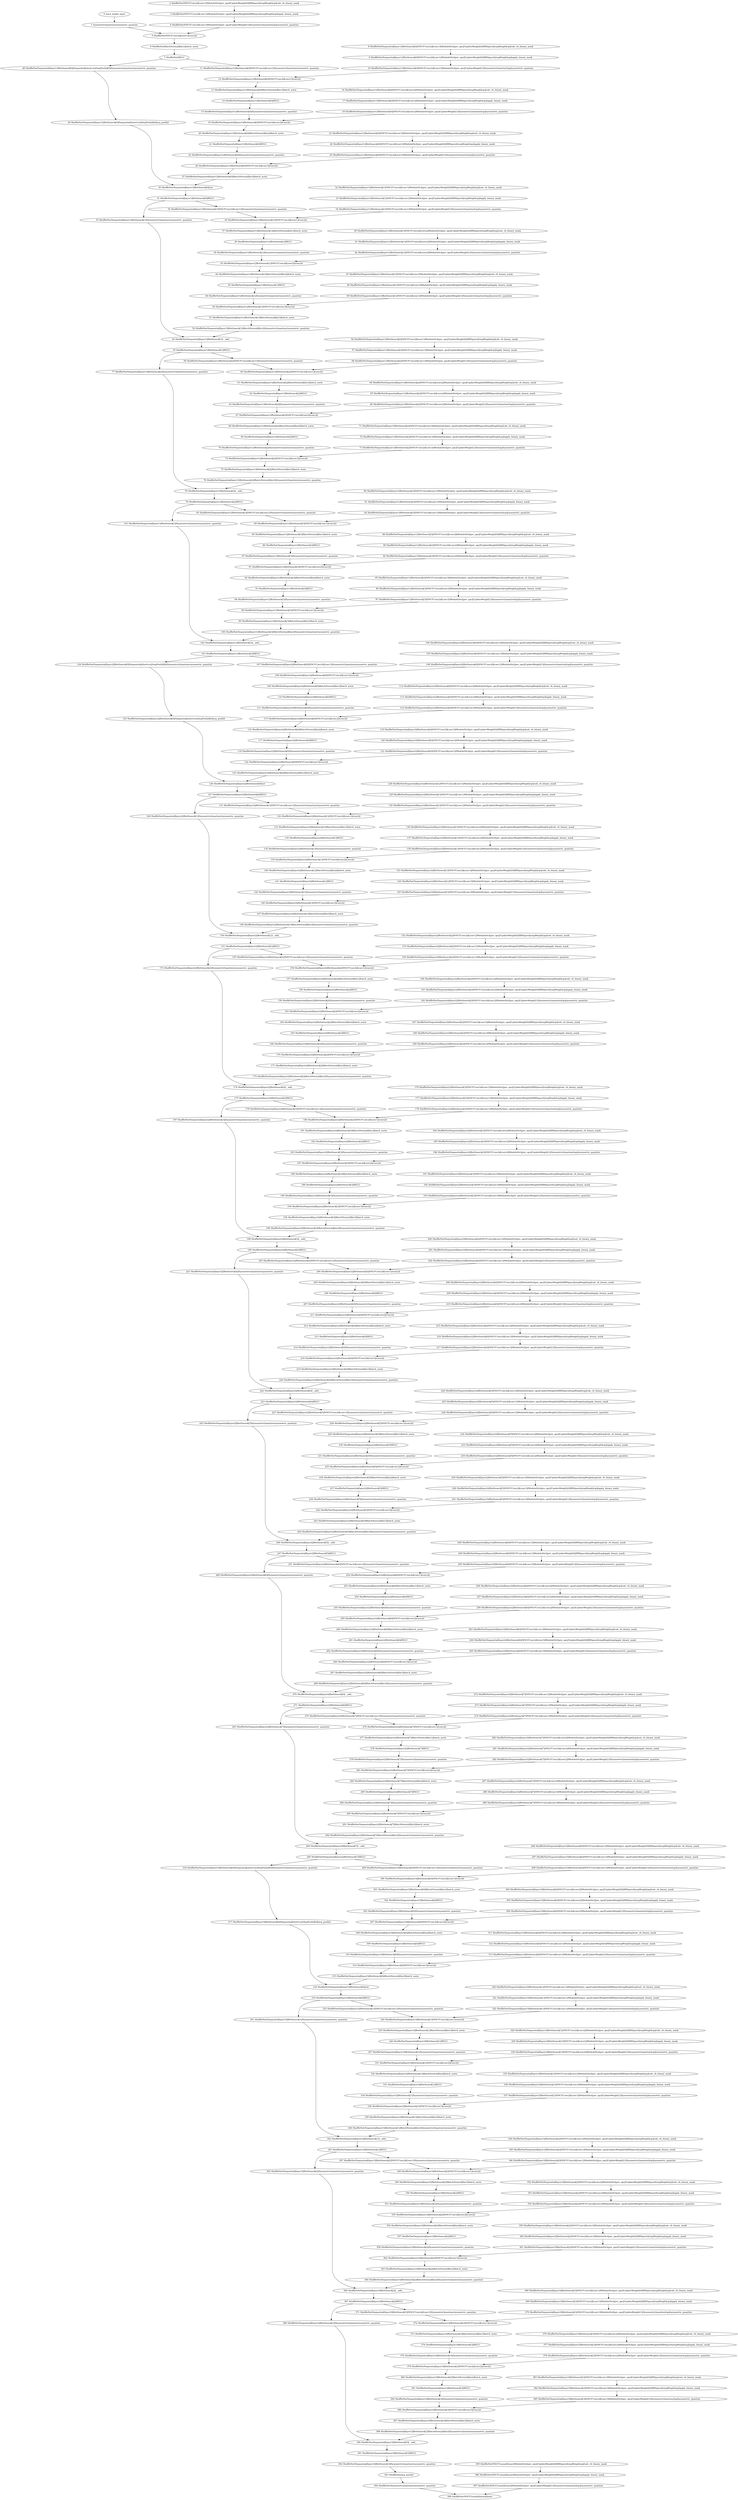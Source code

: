 strict digraph  {
"0 /nncf_model_input" [id=0, scope="", type=nncf_model_input];
"1 SymmetricQuantizer/symmetric_quantize" [id=1, scope=SymmetricQuantizer, type=symmetric_quantize];
"2 ShuffleNet/NNCFConv2d[conv1]/ModuleDict[pre_ops]/UpdateWeight[0]/RBSparsifyingWeight[op]/calc_rb_binary_mask" [id=2, scope="ShuffleNet/NNCFConv2d[conv1]/ModuleDict[pre_ops]/UpdateWeight[0]/RBSparsifyingWeight[op]", type=calc_rb_binary_mask];
"3 ShuffleNet/NNCFConv2d[conv1]/ModuleDict[pre_ops]/UpdateWeight[0]/RBSparsifyingWeight[op]/apply_binary_mask" [id=3, scope="ShuffleNet/NNCFConv2d[conv1]/ModuleDict[pre_ops]/UpdateWeight[0]/RBSparsifyingWeight[op]", type=apply_binary_mask];
"4 ShuffleNet/NNCFConv2d[conv1]/ModuleDict[pre_ops]/UpdateWeight[1]/SymmetricQuantizer[op]/symmetric_quantize" [id=4, scope="ShuffleNet/NNCFConv2d[conv1]/ModuleDict[pre_ops]/UpdateWeight[1]/SymmetricQuantizer[op]", type=symmetric_quantize];
"5 ShuffleNet/NNCFConv2d[conv1]/conv2d" [id=5, scope="ShuffleNet/NNCFConv2d[conv1]", type=conv2d];
"6 ShuffleNet/BatchNorm2d[bn1]/batch_norm" [id=6, scope="ShuffleNet/BatchNorm2d[bn1]", type=batch_norm];
"7 ShuffleNet/RELU" [id=7, scope=ShuffleNet, type=RELU];
"8 ShuffleNet/Sequential[layer1]/Bottleneck[0]/NNCFConv2d[conv1]/ModuleDict[pre_ops]/UpdateWeight[0]/RBSparsifyingWeight[op]/calc_rb_binary_mask" [id=8, scope="ShuffleNet/Sequential[layer1]/Bottleneck[0]/NNCFConv2d[conv1]/ModuleDict[pre_ops]/UpdateWeight[0]/RBSparsifyingWeight[op]", type=calc_rb_binary_mask];
"9 ShuffleNet/Sequential[layer1]/Bottleneck[0]/NNCFConv2d[conv1]/ModuleDict[pre_ops]/UpdateWeight[0]/RBSparsifyingWeight[op]/apply_binary_mask" [id=9, scope="ShuffleNet/Sequential[layer1]/Bottleneck[0]/NNCFConv2d[conv1]/ModuleDict[pre_ops]/UpdateWeight[0]/RBSparsifyingWeight[op]", type=apply_binary_mask];
"10 ShuffleNet/Sequential[layer1]/Bottleneck[0]/NNCFConv2d[conv1]/ModuleDict[pre_ops]/UpdateWeight[1]/SymmetricQuantizer[op]/symmetric_quantize" [id=10, scope="ShuffleNet/Sequential[layer1]/Bottleneck[0]/NNCFConv2d[conv1]/ModuleDict[pre_ops]/UpdateWeight[1]/SymmetricQuantizer[op]", type=symmetric_quantize];
"11 ShuffleNet/Sequential[layer1]/Bottleneck[0]/NNCFConv2d[conv1]/SymmetricQuantizer/symmetric_quantize" [id=11, scope="ShuffleNet/Sequential[layer1]/Bottleneck[0]/NNCFConv2d[conv1]/SymmetricQuantizer", type=symmetric_quantize];
"12 ShuffleNet/Sequential[layer1]/Bottleneck[0]/NNCFConv2d[conv1]/conv2d" [id=12, scope="ShuffleNet/Sequential[layer1]/Bottleneck[0]/NNCFConv2d[conv1]", type=conv2d];
"13 ShuffleNet/Sequential[layer1]/Bottleneck[0]/BatchNorm2d[bn1]/batch_norm" [id=13, scope="ShuffleNet/Sequential[layer1]/Bottleneck[0]/BatchNorm2d[bn1]", type=batch_norm];
"14 ShuffleNet/Sequential[layer1]/Bottleneck[0]/RELU" [id=14, scope="ShuffleNet/Sequential[layer1]/Bottleneck[0]", type=RELU];
"15 ShuffleNet/Sequential[layer1]/Bottleneck[0]/SymmetricQuantizer/symmetric_quantize" [id=15, scope="ShuffleNet/Sequential[layer1]/Bottleneck[0]/SymmetricQuantizer", type=symmetric_quantize];
"16 ShuffleNet/Sequential[layer1]/Bottleneck[0]/NNCFConv2d[conv2]/ModuleDict[pre_ops]/UpdateWeight[0]/RBSparsifyingWeight[op]/calc_rb_binary_mask" [id=16, scope="ShuffleNet/Sequential[layer1]/Bottleneck[0]/NNCFConv2d[conv2]/ModuleDict[pre_ops]/UpdateWeight[0]/RBSparsifyingWeight[op]", type=calc_rb_binary_mask];
"17 ShuffleNet/Sequential[layer1]/Bottleneck[0]/NNCFConv2d[conv2]/ModuleDict[pre_ops]/UpdateWeight[0]/RBSparsifyingWeight[op]/apply_binary_mask" [id=17, scope="ShuffleNet/Sequential[layer1]/Bottleneck[0]/NNCFConv2d[conv2]/ModuleDict[pre_ops]/UpdateWeight[0]/RBSparsifyingWeight[op]", type=apply_binary_mask];
"18 ShuffleNet/Sequential[layer1]/Bottleneck[0]/NNCFConv2d[conv2]/ModuleDict[pre_ops]/UpdateWeight[1]/SymmetricQuantizer[op]/symmetric_quantize" [id=18, scope="ShuffleNet/Sequential[layer1]/Bottleneck[0]/NNCFConv2d[conv2]/ModuleDict[pre_ops]/UpdateWeight[1]/SymmetricQuantizer[op]", type=symmetric_quantize];
"19 ShuffleNet/Sequential[layer1]/Bottleneck[0]/NNCFConv2d[conv2]/conv2d" [id=19, scope="ShuffleNet/Sequential[layer1]/Bottleneck[0]/NNCFConv2d[conv2]", type=conv2d];
"20 ShuffleNet/Sequential[layer1]/Bottleneck[0]/BatchNorm2d[bn2]/batch_norm" [id=20, scope="ShuffleNet/Sequential[layer1]/Bottleneck[0]/BatchNorm2d[bn2]", type=batch_norm];
"21 ShuffleNet/Sequential[layer1]/Bottleneck[0]/RELU" [id=21, scope="ShuffleNet/Sequential[layer1]/Bottleneck[0]", type=RELU];
"22 ShuffleNet/Sequential[layer1]/Bottleneck[0]/SymmetricQuantizer/symmetric_quantize" [id=22, scope="ShuffleNet/Sequential[layer1]/Bottleneck[0]/SymmetricQuantizer", type=symmetric_quantize];
"23 ShuffleNet/Sequential[layer1]/Bottleneck[0]/NNCFConv2d[conv3]/ModuleDict[pre_ops]/UpdateWeight[0]/RBSparsifyingWeight[op]/calc_rb_binary_mask" [id=23, scope="ShuffleNet/Sequential[layer1]/Bottleneck[0]/NNCFConv2d[conv3]/ModuleDict[pre_ops]/UpdateWeight[0]/RBSparsifyingWeight[op]", type=calc_rb_binary_mask];
"24 ShuffleNet/Sequential[layer1]/Bottleneck[0]/NNCFConv2d[conv3]/ModuleDict[pre_ops]/UpdateWeight[0]/RBSparsifyingWeight[op]/apply_binary_mask" [id=24, scope="ShuffleNet/Sequential[layer1]/Bottleneck[0]/NNCFConv2d[conv3]/ModuleDict[pre_ops]/UpdateWeight[0]/RBSparsifyingWeight[op]", type=apply_binary_mask];
"25 ShuffleNet/Sequential[layer1]/Bottleneck[0]/NNCFConv2d[conv3]/ModuleDict[pre_ops]/UpdateWeight[1]/SymmetricQuantizer[op]/symmetric_quantize" [id=25, scope="ShuffleNet/Sequential[layer1]/Bottleneck[0]/NNCFConv2d[conv3]/ModuleDict[pre_ops]/UpdateWeight[1]/SymmetricQuantizer[op]", type=symmetric_quantize];
"26 ShuffleNet/Sequential[layer1]/Bottleneck[0]/NNCFConv2d[conv3]/conv2d" [id=26, scope="ShuffleNet/Sequential[layer1]/Bottleneck[0]/NNCFConv2d[conv3]", type=conv2d];
"27 ShuffleNet/Sequential[layer1]/Bottleneck[0]/BatchNorm2d[bn3]/batch_norm" [id=27, scope="ShuffleNet/Sequential[layer1]/Bottleneck[0]/BatchNorm2d[bn3]", type=batch_norm];
"28 ShuffleNet/Sequential[layer1]/Bottleneck[0]/Sequential[shortcut]/AvgPool2d[0]/SymmetricQuantizer/symmetric_quantize" [id=28, scope="ShuffleNet/Sequential[layer1]/Bottleneck[0]/Sequential[shortcut]/AvgPool2d[0]/SymmetricQuantizer", type=symmetric_quantize];
"29 ShuffleNet/Sequential[layer1]/Bottleneck[0]/Sequential[shortcut]/AvgPool2d[0]/avg_pool2d" [id=29, scope="ShuffleNet/Sequential[layer1]/Bottleneck[0]/Sequential[shortcut]/AvgPool2d[0]", type=avg_pool2d];
"30 ShuffleNet/Sequential[layer1]/Bottleneck[0]/cat" [id=30, scope="ShuffleNet/Sequential[layer1]/Bottleneck[0]", type=cat];
"31 ShuffleNet/Sequential[layer1]/Bottleneck[0]/RELU" [id=31, scope="ShuffleNet/Sequential[layer1]/Bottleneck[0]", type=RELU];
"32 ShuffleNet/Sequential[layer1]/Bottleneck[1]/NNCFConv2d[conv1]/ModuleDict[pre_ops]/UpdateWeight[0]/RBSparsifyingWeight[op]/calc_rb_binary_mask" [id=32, scope="ShuffleNet/Sequential[layer1]/Bottleneck[1]/NNCFConv2d[conv1]/ModuleDict[pre_ops]/UpdateWeight[0]/RBSparsifyingWeight[op]", type=calc_rb_binary_mask];
"33 ShuffleNet/Sequential[layer1]/Bottleneck[1]/NNCFConv2d[conv1]/ModuleDict[pre_ops]/UpdateWeight[0]/RBSparsifyingWeight[op]/apply_binary_mask" [id=33, scope="ShuffleNet/Sequential[layer1]/Bottleneck[1]/NNCFConv2d[conv1]/ModuleDict[pre_ops]/UpdateWeight[0]/RBSparsifyingWeight[op]", type=apply_binary_mask];
"34 ShuffleNet/Sequential[layer1]/Bottleneck[1]/NNCFConv2d[conv1]/ModuleDict[pre_ops]/UpdateWeight[1]/SymmetricQuantizer[op]/symmetric_quantize" [id=34, scope="ShuffleNet/Sequential[layer1]/Bottleneck[1]/NNCFConv2d[conv1]/ModuleDict[pre_ops]/UpdateWeight[1]/SymmetricQuantizer[op]", type=symmetric_quantize];
"35 ShuffleNet/Sequential[layer1]/Bottleneck[1]/NNCFConv2d[conv1]/SymmetricQuantizer/symmetric_quantize" [id=35, scope="ShuffleNet/Sequential[layer1]/Bottleneck[1]/NNCFConv2d[conv1]/SymmetricQuantizer", type=symmetric_quantize];
"36 ShuffleNet/Sequential[layer1]/Bottleneck[1]/NNCFConv2d[conv1]/conv2d" [id=36, scope="ShuffleNet/Sequential[layer1]/Bottleneck[1]/NNCFConv2d[conv1]", type=conv2d];
"37 ShuffleNet/Sequential[layer1]/Bottleneck[1]/BatchNorm2d[bn1]/batch_norm" [id=37, scope="ShuffleNet/Sequential[layer1]/Bottleneck[1]/BatchNorm2d[bn1]", type=batch_norm];
"38 ShuffleNet/Sequential[layer1]/Bottleneck[1]/RELU" [id=38, scope="ShuffleNet/Sequential[layer1]/Bottleneck[1]", type=RELU];
"39 ShuffleNet/Sequential[layer1]/Bottleneck[1]/SymmetricQuantizer/symmetric_quantize" [id=39, scope="ShuffleNet/Sequential[layer1]/Bottleneck[1]/SymmetricQuantizer", type=symmetric_quantize];
"40 ShuffleNet/Sequential[layer1]/Bottleneck[1]/NNCFConv2d[conv2]/ModuleDict[pre_ops]/UpdateWeight[0]/RBSparsifyingWeight[op]/calc_rb_binary_mask" [id=40, scope="ShuffleNet/Sequential[layer1]/Bottleneck[1]/NNCFConv2d[conv2]/ModuleDict[pre_ops]/UpdateWeight[0]/RBSparsifyingWeight[op]", type=calc_rb_binary_mask];
"41 ShuffleNet/Sequential[layer1]/Bottleneck[1]/NNCFConv2d[conv2]/ModuleDict[pre_ops]/UpdateWeight[0]/RBSparsifyingWeight[op]/apply_binary_mask" [id=41, scope="ShuffleNet/Sequential[layer1]/Bottleneck[1]/NNCFConv2d[conv2]/ModuleDict[pre_ops]/UpdateWeight[0]/RBSparsifyingWeight[op]", type=apply_binary_mask];
"42 ShuffleNet/Sequential[layer1]/Bottleneck[1]/NNCFConv2d[conv2]/ModuleDict[pre_ops]/UpdateWeight[1]/SymmetricQuantizer[op]/symmetric_quantize" [id=42, scope="ShuffleNet/Sequential[layer1]/Bottleneck[1]/NNCFConv2d[conv2]/ModuleDict[pre_ops]/UpdateWeight[1]/SymmetricQuantizer[op]", type=symmetric_quantize];
"43 ShuffleNet/Sequential[layer1]/Bottleneck[1]/NNCFConv2d[conv2]/conv2d" [id=43, scope="ShuffleNet/Sequential[layer1]/Bottleneck[1]/NNCFConv2d[conv2]", type=conv2d];
"44 ShuffleNet/Sequential[layer1]/Bottleneck[1]/BatchNorm2d[bn2]/batch_norm" [id=44, scope="ShuffleNet/Sequential[layer1]/Bottleneck[1]/BatchNorm2d[bn2]", type=batch_norm];
"45 ShuffleNet/Sequential[layer1]/Bottleneck[1]/RELU" [id=45, scope="ShuffleNet/Sequential[layer1]/Bottleneck[1]", type=RELU];
"46 ShuffleNet/Sequential[layer1]/Bottleneck[1]/SymmetricQuantizer/symmetric_quantize" [id=46, scope="ShuffleNet/Sequential[layer1]/Bottleneck[1]/SymmetricQuantizer", type=symmetric_quantize];
"47 ShuffleNet/Sequential[layer1]/Bottleneck[1]/NNCFConv2d[conv3]/ModuleDict[pre_ops]/UpdateWeight[0]/RBSparsifyingWeight[op]/calc_rb_binary_mask" [id=47, scope="ShuffleNet/Sequential[layer1]/Bottleneck[1]/NNCFConv2d[conv3]/ModuleDict[pre_ops]/UpdateWeight[0]/RBSparsifyingWeight[op]", type=calc_rb_binary_mask];
"48 ShuffleNet/Sequential[layer1]/Bottleneck[1]/NNCFConv2d[conv3]/ModuleDict[pre_ops]/UpdateWeight[0]/RBSparsifyingWeight[op]/apply_binary_mask" [id=48, scope="ShuffleNet/Sequential[layer1]/Bottleneck[1]/NNCFConv2d[conv3]/ModuleDict[pre_ops]/UpdateWeight[0]/RBSparsifyingWeight[op]", type=apply_binary_mask];
"49 ShuffleNet/Sequential[layer1]/Bottleneck[1]/NNCFConv2d[conv3]/ModuleDict[pre_ops]/UpdateWeight[1]/SymmetricQuantizer[op]/symmetric_quantize" [id=49, scope="ShuffleNet/Sequential[layer1]/Bottleneck[1]/NNCFConv2d[conv3]/ModuleDict[pre_ops]/UpdateWeight[1]/SymmetricQuantizer[op]", type=symmetric_quantize];
"50 ShuffleNet/Sequential[layer1]/Bottleneck[1]/NNCFConv2d[conv3]/conv2d" [id=50, scope="ShuffleNet/Sequential[layer1]/Bottleneck[1]/NNCFConv2d[conv3]", type=conv2d];
"51 ShuffleNet/Sequential[layer1]/Bottleneck[1]/BatchNorm2d[bn3]/batch_norm" [id=51, scope="ShuffleNet/Sequential[layer1]/Bottleneck[1]/BatchNorm2d[bn3]", type=batch_norm];
"52 ShuffleNet/Sequential[layer1]/Bottleneck[1]/BatchNorm2d[bn3]/SymmetricQuantizer/symmetric_quantize" [id=52, scope="ShuffleNet/Sequential[layer1]/Bottleneck[1]/BatchNorm2d[bn3]/SymmetricQuantizer", type=symmetric_quantize];
"53 ShuffleNet/Sequential[layer1]/Bottleneck[1]/SymmetricQuantizer/symmetric_quantize" [id=53, scope="ShuffleNet/Sequential[layer1]/Bottleneck[1]/SymmetricQuantizer", type=symmetric_quantize];
"54 ShuffleNet/Sequential[layer1]/Bottleneck[1]/__add__" [id=54, scope="ShuffleNet/Sequential[layer1]/Bottleneck[1]", type=__add__];
"55 ShuffleNet/Sequential[layer1]/Bottleneck[1]/RELU" [id=55, scope="ShuffleNet/Sequential[layer1]/Bottleneck[1]", type=RELU];
"56 ShuffleNet/Sequential[layer1]/Bottleneck[2]/NNCFConv2d[conv1]/ModuleDict[pre_ops]/UpdateWeight[0]/RBSparsifyingWeight[op]/calc_rb_binary_mask" [id=56, scope="ShuffleNet/Sequential[layer1]/Bottleneck[2]/NNCFConv2d[conv1]/ModuleDict[pre_ops]/UpdateWeight[0]/RBSparsifyingWeight[op]", type=calc_rb_binary_mask];
"57 ShuffleNet/Sequential[layer1]/Bottleneck[2]/NNCFConv2d[conv1]/ModuleDict[pre_ops]/UpdateWeight[0]/RBSparsifyingWeight[op]/apply_binary_mask" [id=57, scope="ShuffleNet/Sequential[layer1]/Bottleneck[2]/NNCFConv2d[conv1]/ModuleDict[pre_ops]/UpdateWeight[0]/RBSparsifyingWeight[op]", type=apply_binary_mask];
"58 ShuffleNet/Sequential[layer1]/Bottleneck[2]/NNCFConv2d[conv1]/ModuleDict[pre_ops]/UpdateWeight[1]/SymmetricQuantizer[op]/symmetric_quantize" [id=58, scope="ShuffleNet/Sequential[layer1]/Bottleneck[2]/NNCFConv2d[conv1]/ModuleDict[pre_ops]/UpdateWeight[1]/SymmetricQuantizer[op]", type=symmetric_quantize];
"59 ShuffleNet/Sequential[layer1]/Bottleneck[2]/NNCFConv2d[conv1]/SymmetricQuantizer/symmetric_quantize" [id=59, scope="ShuffleNet/Sequential[layer1]/Bottleneck[2]/NNCFConv2d[conv1]/SymmetricQuantizer", type=symmetric_quantize];
"60 ShuffleNet/Sequential[layer1]/Bottleneck[2]/NNCFConv2d[conv1]/conv2d" [id=60, scope="ShuffleNet/Sequential[layer1]/Bottleneck[2]/NNCFConv2d[conv1]", type=conv2d];
"61 ShuffleNet/Sequential[layer1]/Bottleneck[2]/BatchNorm2d[bn1]/batch_norm" [id=61, scope="ShuffleNet/Sequential[layer1]/Bottleneck[2]/BatchNorm2d[bn1]", type=batch_norm];
"62 ShuffleNet/Sequential[layer1]/Bottleneck[2]/RELU" [id=62, scope="ShuffleNet/Sequential[layer1]/Bottleneck[2]", type=RELU];
"63 ShuffleNet/Sequential[layer1]/Bottleneck[2]/SymmetricQuantizer/symmetric_quantize" [id=63, scope="ShuffleNet/Sequential[layer1]/Bottleneck[2]/SymmetricQuantizer", type=symmetric_quantize];
"64 ShuffleNet/Sequential[layer1]/Bottleneck[2]/NNCFConv2d[conv2]/ModuleDict[pre_ops]/UpdateWeight[0]/RBSparsifyingWeight[op]/calc_rb_binary_mask" [id=64, scope="ShuffleNet/Sequential[layer1]/Bottleneck[2]/NNCFConv2d[conv2]/ModuleDict[pre_ops]/UpdateWeight[0]/RBSparsifyingWeight[op]", type=calc_rb_binary_mask];
"65 ShuffleNet/Sequential[layer1]/Bottleneck[2]/NNCFConv2d[conv2]/ModuleDict[pre_ops]/UpdateWeight[0]/RBSparsifyingWeight[op]/apply_binary_mask" [id=65, scope="ShuffleNet/Sequential[layer1]/Bottleneck[2]/NNCFConv2d[conv2]/ModuleDict[pre_ops]/UpdateWeight[0]/RBSparsifyingWeight[op]", type=apply_binary_mask];
"66 ShuffleNet/Sequential[layer1]/Bottleneck[2]/NNCFConv2d[conv2]/ModuleDict[pre_ops]/UpdateWeight[1]/SymmetricQuantizer[op]/symmetric_quantize" [id=66, scope="ShuffleNet/Sequential[layer1]/Bottleneck[2]/NNCFConv2d[conv2]/ModuleDict[pre_ops]/UpdateWeight[1]/SymmetricQuantizer[op]", type=symmetric_quantize];
"67 ShuffleNet/Sequential[layer1]/Bottleneck[2]/NNCFConv2d[conv2]/conv2d" [id=67, scope="ShuffleNet/Sequential[layer1]/Bottleneck[2]/NNCFConv2d[conv2]", type=conv2d];
"68 ShuffleNet/Sequential[layer1]/Bottleneck[2]/BatchNorm2d[bn2]/batch_norm" [id=68, scope="ShuffleNet/Sequential[layer1]/Bottleneck[2]/BatchNorm2d[bn2]", type=batch_norm];
"69 ShuffleNet/Sequential[layer1]/Bottleneck[2]/RELU" [id=69, scope="ShuffleNet/Sequential[layer1]/Bottleneck[2]", type=RELU];
"70 ShuffleNet/Sequential[layer1]/Bottleneck[2]/SymmetricQuantizer/symmetric_quantize" [id=70, scope="ShuffleNet/Sequential[layer1]/Bottleneck[2]/SymmetricQuantizer", type=symmetric_quantize];
"71 ShuffleNet/Sequential[layer1]/Bottleneck[2]/NNCFConv2d[conv3]/ModuleDict[pre_ops]/UpdateWeight[0]/RBSparsifyingWeight[op]/calc_rb_binary_mask" [id=71, scope="ShuffleNet/Sequential[layer1]/Bottleneck[2]/NNCFConv2d[conv3]/ModuleDict[pre_ops]/UpdateWeight[0]/RBSparsifyingWeight[op]", type=calc_rb_binary_mask];
"72 ShuffleNet/Sequential[layer1]/Bottleneck[2]/NNCFConv2d[conv3]/ModuleDict[pre_ops]/UpdateWeight[0]/RBSparsifyingWeight[op]/apply_binary_mask" [id=72, scope="ShuffleNet/Sequential[layer1]/Bottleneck[2]/NNCFConv2d[conv3]/ModuleDict[pre_ops]/UpdateWeight[0]/RBSparsifyingWeight[op]", type=apply_binary_mask];
"73 ShuffleNet/Sequential[layer1]/Bottleneck[2]/NNCFConv2d[conv3]/ModuleDict[pre_ops]/UpdateWeight[1]/SymmetricQuantizer[op]/symmetric_quantize" [id=73, scope="ShuffleNet/Sequential[layer1]/Bottleneck[2]/NNCFConv2d[conv3]/ModuleDict[pre_ops]/UpdateWeight[1]/SymmetricQuantizer[op]", type=symmetric_quantize];
"74 ShuffleNet/Sequential[layer1]/Bottleneck[2]/NNCFConv2d[conv3]/conv2d" [id=74, scope="ShuffleNet/Sequential[layer1]/Bottleneck[2]/NNCFConv2d[conv3]", type=conv2d];
"75 ShuffleNet/Sequential[layer1]/Bottleneck[2]/BatchNorm2d[bn3]/batch_norm" [id=75, scope="ShuffleNet/Sequential[layer1]/Bottleneck[2]/BatchNorm2d[bn3]", type=batch_norm];
"76 ShuffleNet/Sequential[layer1]/Bottleneck[2]/BatchNorm2d[bn3]/SymmetricQuantizer/symmetric_quantize" [id=76, scope="ShuffleNet/Sequential[layer1]/Bottleneck[2]/BatchNorm2d[bn3]/SymmetricQuantizer", type=symmetric_quantize];
"77 ShuffleNet/Sequential[layer1]/Bottleneck[2]/SymmetricQuantizer/symmetric_quantize" [id=77, scope="ShuffleNet/Sequential[layer1]/Bottleneck[2]/SymmetricQuantizer", type=symmetric_quantize];
"78 ShuffleNet/Sequential[layer1]/Bottleneck[2]/__add__" [id=78, scope="ShuffleNet/Sequential[layer1]/Bottleneck[2]", type=__add__];
"79 ShuffleNet/Sequential[layer1]/Bottleneck[2]/RELU" [id=79, scope="ShuffleNet/Sequential[layer1]/Bottleneck[2]", type=RELU];
"80 ShuffleNet/Sequential[layer1]/Bottleneck[3]/NNCFConv2d[conv1]/ModuleDict[pre_ops]/UpdateWeight[0]/RBSparsifyingWeight[op]/calc_rb_binary_mask" [id=80, scope="ShuffleNet/Sequential[layer1]/Bottleneck[3]/NNCFConv2d[conv1]/ModuleDict[pre_ops]/UpdateWeight[0]/RBSparsifyingWeight[op]", type=calc_rb_binary_mask];
"81 ShuffleNet/Sequential[layer1]/Bottleneck[3]/NNCFConv2d[conv1]/ModuleDict[pre_ops]/UpdateWeight[0]/RBSparsifyingWeight[op]/apply_binary_mask" [id=81, scope="ShuffleNet/Sequential[layer1]/Bottleneck[3]/NNCFConv2d[conv1]/ModuleDict[pre_ops]/UpdateWeight[0]/RBSparsifyingWeight[op]", type=apply_binary_mask];
"82 ShuffleNet/Sequential[layer1]/Bottleneck[3]/NNCFConv2d[conv1]/ModuleDict[pre_ops]/UpdateWeight[1]/SymmetricQuantizer[op]/symmetric_quantize" [id=82, scope="ShuffleNet/Sequential[layer1]/Bottleneck[3]/NNCFConv2d[conv1]/ModuleDict[pre_ops]/UpdateWeight[1]/SymmetricQuantizer[op]", type=symmetric_quantize];
"83 ShuffleNet/Sequential[layer1]/Bottleneck[3]/NNCFConv2d[conv1]/SymmetricQuantizer/symmetric_quantize" [id=83, scope="ShuffleNet/Sequential[layer1]/Bottleneck[3]/NNCFConv2d[conv1]/SymmetricQuantizer", type=symmetric_quantize];
"84 ShuffleNet/Sequential[layer1]/Bottleneck[3]/NNCFConv2d[conv1]/conv2d" [id=84, scope="ShuffleNet/Sequential[layer1]/Bottleneck[3]/NNCFConv2d[conv1]", type=conv2d];
"85 ShuffleNet/Sequential[layer1]/Bottleneck[3]/BatchNorm2d[bn1]/batch_norm" [id=85, scope="ShuffleNet/Sequential[layer1]/Bottleneck[3]/BatchNorm2d[bn1]", type=batch_norm];
"86 ShuffleNet/Sequential[layer1]/Bottleneck[3]/RELU" [id=86, scope="ShuffleNet/Sequential[layer1]/Bottleneck[3]", type=RELU];
"87 ShuffleNet/Sequential[layer1]/Bottleneck[3]/SymmetricQuantizer/symmetric_quantize" [id=87, scope="ShuffleNet/Sequential[layer1]/Bottleneck[3]/SymmetricQuantizer", type=symmetric_quantize];
"88 ShuffleNet/Sequential[layer1]/Bottleneck[3]/NNCFConv2d[conv2]/ModuleDict[pre_ops]/UpdateWeight[0]/RBSparsifyingWeight[op]/calc_rb_binary_mask" [id=88, scope="ShuffleNet/Sequential[layer1]/Bottleneck[3]/NNCFConv2d[conv2]/ModuleDict[pre_ops]/UpdateWeight[0]/RBSparsifyingWeight[op]", type=calc_rb_binary_mask];
"89 ShuffleNet/Sequential[layer1]/Bottleneck[3]/NNCFConv2d[conv2]/ModuleDict[pre_ops]/UpdateWeight[0]/RBSparsifyingWeight[op]/apply_binary_mask" [id=89, scope="ShuffleNet/Sequential[layer1]/Bottleneck[3]/NNCFConv2d[conv2]/ModuleDict[pre_ops]/UpdateWeight[0]/RBSparsifyingWeight[op]", type=apply_binary_mask];
"90 ShuffleNet/Sequential[layer1]/Bottleneck[3]/NNCFConv2d[conv2]/ModuleDict[pre_ops]/UpdateWeight[1]/SymmetricQuantizer[op]/symmetric_quantize" [id=90, scope="ShuffleNet/Sequential[layer1]/Bottleneck[3]/NNCFConv2d[conv2]/ModuleDict[pre_ops]/UpdateWeight[1]/SymmetricQuantizer[op]", type=symmetric_quantize];
"91 ShuffleNet/Sequential[layer1]/Bottleneck[3]/NNCFConv2d[conv2]/conv2d" [id=91, scope="ShuffleNet/Sequential[layer1]/Bottleneck[3]/NNCFConv2d[conv2]", type=conv2d];
"92 ShuffleNet/Sequential[layer1]/Bottleneck[3]/BatchNorm2d[bn2]/batch_norm" [id=92, scope="ShuffleNet/Sequential[layer1]/Bottleneck[3]/BatchNorm2d[bn2]", type=batch_norm];
"93 ShuffleNet/Sequential[layer1]/Bottleneck[3]/RELU" [id=93, scope="ShuffleNet/Sequential[layer1]/Bottleneck[3]", type=RELU];
"94 ShuffleNet/Sequential[layer1]/Bottleneck[3]/SymmetricQuantizer/symmetric_quantize" [id=94, scope="ShuffleNet/Sequential[layer1]/Bottleneck[3]/SymmetricQuantizer", type=symmetric_quantize];
"95 ShuffleNet/Sequential[layer1]/Bottleneck[3]/NNCFConv2d[conv3]/ModuleDict[pre_ops]/UpdateWeight[0]/RBSparsifyingWeight[op]/calc_rb_binary_mask" [id=95, scope="ShuffleNet/Sequential[layer1]/Bottleneck[3]/NNCFConv2d[conv3]/ModuleDict[pre_ops]/UpdateWeight[0]/RBSparsifyingWeight[op]", type=calc_rb_binary_mask];
"96 ShuffleNet/Sequential[layer1]/Bottleneck[3]/NNCFConv2d[conv3]/ModuleDict[pre_ops]/UpdateWeight[0]/RBSparsifyingWeight[op]/apply_binary_mask" [id=96, scope="ShuffleNet/Sequential[layer1]/Bottleneck[3]/NNCFConv2d[conv3]/ModuleDict[pre_ops]/UpdateWeight[0]/RBSparsifyingWeight[op]", type=apply_binary_mask];
"97 ShuffleNet/Sequential[layer1]/Bottleneck[3]/NNCFConv2d[conv3]/ModuleDict[pre_ops]/UpdateWeight[1]/SymmetricQuantizer[op]/symmetric_quantize" [id=97, scope="ShuffleNet/Sequential[layer1]/Bottleneck[3]/NNCFConv2d[conv3]/ModuleDict[pre_ops]/UpdateWeight[1]/SymmetricQuantizer[op]", type=symmetric_quantize];
"98 ShuffleNet/Sequential[layer1]/Bottleneck[3]/NNCFConv2d[conv3]/conv2d" [id=98, scope="ShuffleNet/Sequential[layer1]/Bottleneck[3]/NNCFConv2d[conv3]", type=conv2d];
"99 ShuffleNet/Sequential[layer1]/Bottleneck[3]/BatchNorm2d[bn3]/batch_norm" [id=99, scope="ShuffleNet/Sequential[layer1]/Bottleneck[3]/BatchNorm2d[bn3]", type=batch_norm];
"100 ShuffleNet/Sequential[layer1]/Bottleneck[3]/BatchNorm2d[bn3]/SymmetricQuantizer/symmetric_quantize" [id=100, scope="ShuffleNet/Sequential[layer1]/Bottleneck[3]/BatchNorm2d[bn3]/SymmetricQuantizer", type=symmetric_quantize];
"101 ShuffleNet/Sequential[layer1]/Bottleneck[3]/SymmetricQuantizer/symmetric_quantize" [id=101, scope="ShuffleNet/Sequential[layer1]/Bottleneck[3]/SymmetricQuantizer", type=symmetric_quantize];
"102 ShuffleNet/Sequential[layer1]/Bottleneck[3]/__add__" [id=102, scope="ShuffleNet/Sequential[layer1]/Bottleneck[3]", type=__add__];
"103 ShuffleNet/Sequential[layer1]/Bottleneck[3]/RELU" [id=103, scope="ShuffleNet/Sequential[layer1]/Bottleneck[3]", type=RELU];
"104 ShuffleNet/Sequential[layer2]/Bottleneck[0]/NNCFConv2d[conv1]/ModuleDict[pre_ops]/UpdateWeight[0]/RBSparsifyingWeight[op]/calc_rb_binary_mask" [id=104, scope="ShuffleNet/Sequential[layer2]/Bottleneck[0]/NNCFConv2d[conv1]/ModuleDict[pre_ops]/UpdateWeight[0]/RBSparsifyingWeight[op]", type=calc_rb_binary_mask];
"105 ShuffleNet/Sequential[layer2]/Bottleneck[0]/NNCFConv2d[conv1]/ModuleDict[pre_ops]/UpdateWeight[0]/RBSparsifyingWeight[op]/apply_binary_mask" [id=105, scope="ShuffleNet/Sequential[layer2]/Bottleneck[0]/NNCFConv2d[conv1]/ModuleDict[pre_ops]/UpdateWeight[0]/RBSparsifyingWeight[op]", type=apply_binary_mask];
"106 ShuffleNet/Sequential[layer2]/Bottleneck[0]/NNCFConv2d[conv1]/ModuleDict[pre_ops]/UpdateWeight[1]/SymmetricQuantizer[op]/symmetric_quantize" [id=106, scope="ShuffleNet/Sequential[layer2]/Bottleneck[0]/NNCFConv2d[conv1]/ModuleDict[pre_ops]/UpdateWeight[1]/SymmetricQuantizer[op]", type=symmetric_quantize];
"107 ShuffleNet/Sequential[layer2]/Bottleneck[0]/NNCFConv2d[conv1]/SymmetricQuantizer/symmetric_quantize" [id=107, scope="ShuffleNet/Sequential[layer2]/Bottleneck[0]/NNCFConv2d[conv1]/SymmetricQuantizer", type=symmetric_quantize];
"108 ShuffleNet/Sequential[layer2]/Bottleneck[0]/NNCFConv2d[conv1]/conv2d" [id=108, scope="ShuffleNet/Sequential[layer2]/Bottleneck[0]/NNCFConv2d[conv1]", type=conv2d];
"109 ShuffleNet/Sequential[layer2]/Bottleneck[0]/BatchNorm2d[bn1]/batch_norm" [id=109, scope="ShuffleNet/Sequential[layer2]/Bottleneck[0]/BatchNorm2d[bn1]", type=batch_norm];
"110 ShuffleNet/Sequential[layer2]/Bottleneck[0]/RELU" [id=110, scope="ShuffleNet/Sequential[layer2]/Bottleneck[0]", type=RELU];
"111 ShuffleNet/Sequential[layer2]/Bottleneck[0]/SymmetricQuantizer/symmetric_quantize" [id=111, scope="ShuffleNet/Sequential[layer2]/Bottleneck[0]/SymmetricQuantizer", type=symmetric_quantize];
"112 ShuffleNet/Sequential[layer2]/Bottleneck[0]/NNCFConv2d[conv2]/ModuleDict[pre_ops]/UpdateWeight[0]/RBSparsifyingWeight[op]/calc_rb_binary_mask" [id=112, scope="ShuffleNet/Sequential[layer2]/Bottleneck[0]/NNCFConv2d[conv2]/ModuleDict[pre_ops]/UpdateWeight[0]/RBSparsifyingWeight[op]", type=calc_rb_binary_mask];
"113 ShuffleNet/Sequential[layer2]/Bottleneck[0]/NNCFConv2d[conv2]/ModuleDict[pre_ops]/UpdateWeight[0]/RBSparsifyingWeight[op]/apply_binary_mask" [id=113, scope="ShuffleNet/Sequential[layer2]/Bottleneck[0]/NNCFConv2d[conv2]/ModuleDict[pre_ops]/UpdateWeight[0]/RBSparsifyingWeight[op]", type=apply_binary_mask];
"114 ShuffleNet/Sequential[layer2]/Bottleneck[0]/NNCFConv2d[conv2]/ModuleDict[pre_ops]/UpdateWeight[1]/SymmetricQuantizer[op]/symmetric_quantize" [id=114, scope="ShuffleNet/Sequential[layer2]/Bottleneck[0]/NNCFConv2d[conv2]/ModuleDict[pre_ops]/UpdateWeight[1]/SymmetricQuantizer[op]", type=symmetric_quantize];
"115 ShuffleNet/Sequential[layer2]/Bottleneck[0]/NNCFConv2d[conv2]/conv2d" [id=115, scope="ShuffleNet/Sequential[layer2]/Bottleneck[0]/NNCFConv2d[conv2]", type=conv2d];
"116 ShuffleNet/Sequential[layer2]/Bottleneck[0]/BatchNorm2d[bn2]/batch_norm" [id=116, scope="ShuffleNet/Sequential[layer2]/Bottleneck[0]/BatchNorm2d[bn2]", type=batch_norm];
"117 ShuffleNet/Sequential[layer2]/Bottleneck[0]/RELU" [id=117, scope="ShuffleNet/Sequential[layer2]/Bottleneck[0]", type=RELU];
"118 ShuffleNet/Sequential[layer2]/Bottleneck[0]/SymmetricQuantizer/symmetric_quantize" [id=118, scope="ShuffleNet/Sequential[layer2]/Bottleneck[0]/SymmetricQuantizer", type=symmetric_quantize];
"119 ShuffleNet/Sequential[layer2]/Bottleneck[0]/NNCFConv2d[conv3]/ModuleDict[pre_ops]/UpdateWeight[0]/RBSparsifyingWeight[op]/calc_rb_binary_mask" [id=119, scope="ShuffleNet/Sequential[layer2]/Bottleneck[0]/NNCFConv2d[conv3]/ModuleDict[pre_ops]/UpdateWeight[0]/RBSparsifyingWeight[op]", type=calc_rb_binary_mask];
"120 ShuffleNet/Sequential[layer2]/Bottleneck[0]/NNCFConv2d[conv3]/ModuleDict[pre_ops]/UpdateWeight[0]/RBSparsifyingWeight[op]/apply_binary_mask" [id=120, scope="ShuffleNet/Sequential[layer2]/Bottleneck[0]/NNCFConv2d[conv3]/ModuleDict[pre_ops]/UpdateWeight[0]/RBSparsifyingWeight[op]", type=apply_binary_mask];
"121 ShuffleNet/Sequential[layer2]/Bottleneck[0]/NNCFConv2d[conv3]/ModuleDict[pre_ops]/UpdateWeight[1]/SymmetricQuantizer[op]/symmetric_quantize" [id=121, scope="ShuffleNet/Sequential[layer2]/Bottleneck[0]/NNCFConv2d[conv3]/ModuleDict[pre_ops]/UpdateWeight[1]/SymmetricQuantizer[op]", type=symmetric_quantize];
"122 ShuffleNet/Sequential[layer2]/Bottleneck[0]/NNCFConv2d[conv3]/conv2d" [id=122, scope="ShuffleNet/Sequential[layer2]/Bottleneck[0]/NNCFConv2d[conv3]", type=conv2d];
"123 ShuffleNet/Sequential[layer2]/Bottleneck[0]/BatchNorm2d[bn3]/batch_norm" [id=123, scope="ShuffleNet/Sequential[layer2]/Bottleneck[0]/BatchNorm2d[bn3]", type=batch_norm];
"124 ShuffleNet/Sequential[layer2]/Bottleneck[0]/Sequential[shortcut]/AvgPool2d[0]/SymmetricQuantizer/symmetric_quantize" [id=124, scope="ShuffleNet/Sequential[layer2]/Bottleneck[0]/Sequential[shortcut]/AvgPool2d[0]/SymmetricQuantizer", type=symmetric_quantize];
"125 ShuffleNet/Sequential[layer2]/Bottleneck[0]/Sequential[shortcut]/AvgPool2d[0]/avg_pool2d" [id=125, scope="ShuffleNet/Sequential[layer2]/Bottleneck[0]/Sequential[shortcut]/AvgPool2d[0]", type=avg_pool2d];
"126 ShuffleNet/Sequential[layer2]/Bottleneck[0]/cat" [id=126, scope="ShuffleNet/Sequential[layer2]/Bottleneck[0]", type=cat];
"127 ShuffleNet/Sequential[layer2]/Bottleneck[0]/RELU" [id=127, scope="ShuffleNet/Sequential[layer2]/Bottleneck[0]", type=RELU];
"128 ShuffleNet/Sequential[layer2]/Bottleneck[1]/NNCFConv2d[conv1]/ModuleDict[pre_ops]/UpdateWeight[0]/RBSparsifyingWeight[op]/calc_rb_binary_mask" [id=128, scope="ShuffleNet/Sequential[layer2]/Bottleneck[1]/NNCFConv2d[conv1]/ModuleDict[pre_ops]/UpdateWeight[0]/RBSparsifyingWeight[op]", type=calc_rb_binary_mask];
"129 ShuffleNet/Sequential[layer2]/Bottleneck[1]/NNCFConv2d[conv1]/ModuleDict[pre_ops]/UpdateWeight[0]/RBSparsifyingWeight[op]/apply_binary_mask" [id=129, scope="ShuffleNet/Sequential[layer2]/Bottleneck[1]/NNCFConv2d[conv1]/ModuleDict[pre_ops]/UpdateWeight[0]/RBSparsifyingWeight[op]", type=apply_binary_mask];
"130 ShuffleNet/Sequential[layer2]/Bottleneck[1]/NNCFConv2d[conv1]/ModuleDict[pre_ops]/UpdateWeight[1]/SymmetricQuantizer[op]/symmetric_quantize" [id=130, scope="ShuffleNet/Sequential[layer2]/Bottleneck[1]/NNCFConv2d[conv1]/ModuleDict[pre_ops]/UpdateWeight[1]/SymmetricQuantizer[op]", type=symmetric_quantize];
"131 ShuffleNet/Sequential[layer2]/Bottleneck[1]/NNCFConv2d[conv1]/SymmetricQuantizer/symmetric_quantize" [id=131, scope="ShuffleNet/Sequential[layer2]/Bottleneck[1]/NNCFConv2d[conv1]/SymmetricQuantizer", type=symmetric_quantize];
"132 ShuffleNet/Sequential[layer2]/Bottleneck[1]/NNCFConv2d[conv1]/conv2d" [id=132, scope="ShuffleNet/Sequential[layer2]/Bottleneck[1]/NNCFConv2d[conv1]", type=conv2d];
"133 ShuffleNet/Sequential[layer2]/Bottleneck[1]/BatchNorm2d[bn1]/batch_norm" [id=133, scope="ShuffleNet/Sequential[layer2]/Bottleneck[1]/BatchNorm2d[bn1]", type=batch_norm];
"134 ShuffleNet/Sequential[layer2]/Bottleneck[1]/RELU" [id=134, scope="ShuffleNet/Sequential[layer2]/Bottleneck[1]", type=RELU];
"135 ShuffleNet/Sequential[layer2]/Bottleneck[1]/SymmetricQuantizer/symmetric_quantize" [id=135, scope="ShuffleNet/Sequential[layer2]/Bottleneck[1]/SymmetricQuantizer", type=symmetric_quantize];
"136 ShuffleNet/Sequential[layer2]/Bottleneck[1]/NNCFConv2d[conv2]/ModuleDict[pre_ops]/UpdateWeight[0]/RBSparsifyingWeight[op]/calc_rb_binary_mask" [id=136, scope="ShuffleNet/Sequential[layer2]/Bottleneck[1]/NNCFConv2d[conv2]/ModuleDict[pre_ops]/UpdateWeight[0]/RBSparsifyingWeight[op]", type=calc_rb_binary_mask];
"137 ShuffleNet/Sequential[layer2]/Bottleneck[1]/NNCFConv2d[conv2]/ModuleDict[pre_ops]/UpdateWeight[0]/RBSparsifyingWeight[op]/apply_binary_mask" [id=137, scope="ShuffleNet/Sequential[layer2]/Bottleneck[1]/NNCFConv2d[conv2]/ModuleDict[pre_ops]/UpdateWeight[0]/RBSparsifyingWeight[op]", type=apply_binary_mask];
"138 ShuffleNet/Sequential[layer2]/Bottleneck[1]/NNCFConv2d[conv2]/ModuleDict[pre_ops]/UpdateWeight[1]/SymmetricQuantizer[op]/symmetric_quantize" [id=138, scope="ShuffleNet/Sequential[layer2]/Bottleneck[1]/NNCFConv2d[conv2]/ModuleDict[pre_ops]/UpdateWeight[1]/SymmetricQuantizer[op]", type=symmetric_quantize];
"139 ShuffleNet/Sequential[layer2]/Bottleneck[1]/NNCFConv2d[conv2]/conv2d" [id=139, scope="ShuffleNet/Sequential[layer2]/Bottleneck[1]/NNCFConv2d[conv2]", type=conv2d];
"140 ShuffleNet/Sequential[layer2]/Bottleneck[1]/BatchNorm2d[bn2]/batch_norm" [id=140, scope="ShuffleNet/Sequential[layer2]/Bottleneck[1]/BatchNorm2d[bn2]", type=batch_norm];
"141 ShuffleNet/Sequential[layer2]/Bottleneck[1]/RELU" [id=141, scope="ShuffleNet/Sequential[layer2]/Bottleneck[1]", type=RELU];
"142 ShuffleNet/Sequential[layer2]/Bottleneck[1]/SymmetricQuantizer/symmetric_quantize" [id=142, scope="ShuffleNet/Sequential[layer2]/Bottleneck[1]/SymmetricQuantizer", type=symmetric_quantize];
"143 ShuffleNet/Sequential[layer2]/Bottleneck[1]/NNCFConv2d[conv3]/ModuleDict[pre_ops]/UpdateWeight[0]/RBSparsifyingWeight[op]/calc_rb_binary_mask" [id=143, scope="ShuffleNet/Sequential[layer2]/Bottleneck[1]/NNCFConv2d[conv3]/ModuleDict[pre_ops]/UpdateWeight[0]/RBSparsifyingWeight[op]", type=calc_rb_binary_mask];
"144 ShuffleNet/Sequential[layer2]/Bottleneck[1]/NNCFConv2d[conv3]/ModuleDict[pre_ops]/UpdateWeight[0]/RBSparsifyingWeight[op]/apply_binary_mask" [id=144, scope="ShuffleNet/Sequential[layer2]/Bottleneck[1]/NNCFConv2d[conv3]/ModuleDict[pre_ops]/UpdateWeight[0]/RBSparsifyingWeight[op]", type=apply_binary_mask];
"145 ShuffleNet/Sequential[layer2]/Bottleneck[1]/NNCFConv2d[conv3]/ModuleDict[pre_ops]/UpdateWeight[1]/SymmetricQuantizer[op]/symmetric_quantize" [id=145, scope="ShuffleNet/Sequential[layer2]/Bottleneck[1]/NNCFConv2d[conv3]/ModuleDict[pre_ops]/UpdateWeight[1]/SymmetricQuantizer[op]", type=symmetric_quantize];
"146 ShuffleNet/Sequential[layer2]/Bottleneck[1]/NNCFConv2d[conv3]/conv2d" [id=146, scope="ShuffleNet/Sequential[layer2]/Bottleneck[1]/NNCFConv2d[conv3]", type=conv2d];
"147 ShuffleNet/Sequential[layer2]/Bottleneck[1]/BatchNorm2d[bn3]/batch_norm" [id=147, scope="ShuffleNet/Sequential[layer2]/Bottleneck[1]/BatchNorm2d[bn3]", type=batch_norm];
"148 ShuffleNet/Sequential[layer2]/Bottleneck[1]/BatchNorm2d[bn3]/SymmetricQuantizer/symmetric_quantize" [id=148, scope="ShuffleNet/Sequential[layer2]/Bottleneck[1]/BatchNorm2d[bn3]/SymmetricQuantizer", type=symmetric_quantize];
"149 ShuffleNet/Sequential[layer2]/Bottleneck[1]/SymmetricQuantizer/symmetric_quantize" [id=149, scope="ShuffleNet/Sequential[layer2]/Bottleneck[1]/SymmetricQuantizer", type=symmetric_quantize];
"150 ShuffleNet/Sequential[layer2]/Bottleneck[1]/__add__" [id=150, scope="ShuffleNet/Sequential[layer2]/Bottleneck[1]", type=__add__];
"151 ShuffleNet/Sequential[layer2]/Bottleneck[1]/RELU" [id=151, scope="ShuffleNet/Sequential[layer2]/Bottleneck[1]", type=RELU];
"152 ShuffleNet/Sequential[layer2]/Bottleneck[2]/NNCFConv2d[conv1]/ModuleDict[pre_ops]/UpdateWeight[0]/RBSparsifyingWeight[op]/calc_rb_binary_mask" [id=152, scope="ShuffleNet/Sequential[layer2]/Bottleneck[2]/NNCFConv2d[conv1]/ModuleDict[pre_ops]/UpdateWeight[0]/RBSparsifyingWeight[op]", type=calc_rb_binary_mask];
"153 ShuffleNet/Sequential[layer2]/Bottleneck[2]/NNCFConv2d[conv1]/ModuleDict[pre_ops]/UpdateWeight[0]/RBSparsifyingWeight[op]/apply_binary_mask" [id=153, scope="ShuffleNet/Sequential[layer2]/Bottleneck[2]/NNCFConv2d[conv1]/ModuleDict[pre_ops]/UpdateWeight[0]/RBSparsifyingWeight[op]", type=apply_binary_mask];
"154 ShuffleNet/Sequential[layer2]/Bottleneck[2]/NNCFConv2d[conv1]/ModuleDict[pre_ops]/UpdateWeight[1]/SymmetricQuantizer[op]/symmetric_quantize" [id=154, scope="ShuffleNet/Sequential[layer2]/Bottleneck[2]/NNCFConv2d[conv1]/ModuleDict[pre_ops]/UpdateWeight[1]/SymmetricQuantizer[op]", type=symmetric_quantize];
"155 ShuffleNet/Sequential[layer2]/Bottleneck[2]/NNCFConv2d[conv1]/SymmetricQuantizer/symmetric_quantize" [id=155, scope="ShuffleNet/Sequential[layer2]/Bottleneck[2]/NNCFConv2d[conv1]/SymmetricQuantizer", type=symmetric_quantize];
"156 ShuffleNet/Sequential[layer2]/Bottleneck[2]/NNCFConv2d[conv1]/conv2d" [id=156, scope="ShuffleNet/Sequential[layer2]/Bottleneck[2]/NNCFConv2d[conv1]", type=conv2d];
"157 ShuffleNet/Sequential[layer2]/Bottleneck[2]/BatchNorm2d[bn1]/batch_norm" [id=157, scope="ShuffleNet/Sequential[layer2]/Bottleneck[2]/BatchNorm2d[bn1]", type=batch_norm];
"158 ShuffleNet/Sequential[layer2]/Bottleneck[2]/RELU" [id=158, scope="ShuffleNet/Sequential[layer2]/Bottleneck[2]", type=RELU];
"159 ShuffleNet/Sequential[layer2]/Bottleneck[2]/SymmetricQuantizer/symmetric_quantize" [id=159, scope="ShuffleNet/Sequential[layer2]/Bottleneck[2]/SymmetricQuantizer", type=symmetric_quantize];
"160 ShuffleNet/Sequential[layer2]/Bottleneck[2]/NNCFConv2d[conv2]/ModuleDict[pre_ops]/UpdateWeight[0]/RBSparsifyingWeight[op]/calc_rb_binary_mask" [id=160, scope="ShuffleNet/Sequential[layer2]/Bottleneck[2]/NNCFConv2d[conv2]/ModuleDict[pre_ops]/UpdateWeight[0]/RBSparsifyingWeight[op]", type=calc_rb_binary_mask];
"161 ShuffleNet/Sequential[layer2]/Bottleneck[2]/NNCFConv2d[conv2]/ModuleDict[pre_ops]/UpdateWeight[0]/RBSparsifyingWeight[op]/apply_binary_mask" [id=161, scope="ShuffleNet/Sequential[layer2]/Bottleneck[2]/NNCFConv2d[conv2]/ModuleDict[pre_ops]/UpdateWeight[0]/RBSparsifyingWeight[op]", type=apply_binary_mask];
"162 ShuffleNet/Sequential[layer2]/Bottleneck[2]/NNCFConv2d[conv2]/ModuleDict[pre_ops]/UpdateWeight[1]/SymmetricQuantizer[op]/symmetric_quantize" [id=162, scope="ShuffleNet/Sequential[layer2]/Bottleneck[2]/NNCFConv2d[conv2]/ModuleDict[pre_ops]/UpdateWeight[1]/SymmetricQuantizer[op]", type=symmetric_quantize];
"163 ShuffleNet/Sequential[layer2]/Bottleneck[2]/NNCFConv2d[conv2]/conv2d" [id=163, scope="ShuffleNet/Sequential[layer2]/Bottleneck[2]/NNCFConv2d[conv2]", type=conv2d];
"164 ShuffleNet/Sequential[layer2]/Bottleneck[2]/BatchNorm2d[bn2]/batch_norm" [id=164, scope="ShuffleNet/Sequential[layer2]/Bottleneck[2]/BatchNorm2d[bn2]", type=batch_norm];
"165 ShuffleNet/Sequential[layer2]/Bottleneck[2]/RELU" [id=165, scope="ShuffleNet/Sequential[layer2]/Bottleneck[2]", type=RELU];
"166 ShuffleNet/Sequential[layer2]/Bottleneck[2]/SymmetricQuantizer/symmetric_quantize" [id=166, scope="ShuffleNet/Sequential[layer2]/Bottleneck[2]/SymmetricQuantizer", type=symmetric_quantize];
"167 ShuffleNet/Sequential[layer2]/Bottleneck[2]/NNCFConv2d[conv3]/ModuleDict[pre_ops]/UpdateWeight[0]/RBSparsifyingWeight[op]/calc_rb_binary_mask" [id=167, scope="ShuffleNet/Sequential[layer2]/Bottleneck[2]/NNCFConv2d[conv3]/ModuleDict[pre_ops]/UpdateWeight[0]/RBSparsifyingWeight[op]", type=calc_rb_binary_mask];
"168 ShuffleNet/Sequential[layer2]/Bottleneck[2]/NNCFConv2d[conv3]/ModuleDict[pre_ops]/UpdateWeight[0]/RBSparsifyingWeight[op]/apply_binary_mask" [id=168, scope="ShuffleNet/Sequential[layer2]/Bottleneck[2]/NNCFConv2d[conv3]/ModuleDict[pre_ops]/UpdateWeight[0]/RBSparsifyingWeight[op]", type=apply_binary_mask];
"169 ShuffleNet/Sequential[layer2]/Bottleneck[2]/NNCFConv2d[conv3]/ModuleDict[pre_ops]/UpdateWeight[1]/SymmetricQuantizer[op]/symmetric_quantize" [id=169, scope="ShuffleNet/Sequential[layer2]/Bottleneck[2]/NNCFConv2d[conv3]/ModuleDict[pre_ops]/UpdateWeight[1]/SymmetricQuantizer[op]", type=symmetric_quantize];
"170 ShuffleNet/Sequential[layer2]/Bottleneck[2]/NNCFConv2d[conv3]/conv2d" [id=170, scope="ShuffleNet/Sequential[layer2]/Bottleneck[2]/NNCFConv2d[conv3]", type=conv2d];
"171 ShuffleNet/Sequential[layer2]/Bottleneck[2]/BatchNorm2d[bn3]/batch_norm" [id=171, scope="ShuffleNet/Sequential[layer2]/Bottleneck[2]/BatchNorm2d[bn3]", type=batch_norm];
"172 ShuffleNet/Sequential[layer2]/Bottleneck[2]/BatchNorm2d[bn3]/SymmetricQuantizer/symmetric_quantize" [id=172, scope="ShuffleNet/Sequential[layer2]/Bottleneck[2]/BatchNorm2d[bn3]/SymmetricQuantizer", type=symmetric_quantize];
"173 ShuffleNet/Sequential[layer2]/Bottleneck[2]/SymmetricQuantizer/symmetric_quantize" [id=173, scope="ShuffleNet/Sequential[layer2]/Bottleneck[2]/SymmetricQuantizer", type=symmetric_quantize];
"174 ShuffleNet/Sequential[layer2]/Bottleneck[2]/__add__" [id=174, scope="ShuffleNet/Sequential[layer2]/Bottleneck[2]", type=__add__];
"175 ShuffleNet/Sequential[layer2]/Bottleneck[2]/RELU" [id=175, scope="ShuffleNet/Sequential[layer2]/Bottleneck[2]", type=RELU];
"176 ShuffleNet/Sequential[layer2]/Bottleneck[3]/NNCFConv2d[conv1]/ModuleDict[pre_ops]/UpdateWeight[0]/RBSparsifyingWeight[op]/calc_rb_binary_mask" [id=176, scope="ShuffleNet/Sequential[layer2]/Bottleneck[3]/NNCFConv2d[conv1]/ModuleDict[pre_ops]/UpdateWeight[0]/RBSparsifyingWeight[op]", type=calc_rb_binary_mask];
"177 ShuffleNet/Sequential[layer2]/Bottleneck[3]/NNCFConv2d[conv1]/ModuleDict[pre_ops]/UpdateWeight[0]/RBSparsifyingWeight[op]/apply_binary_mask" [id=177, scope="ShuffleNet/Sequential[layer2]/Bottleneck[3]/NNCFConv2d[conv1]/ModuleDict[pre_ops]/UpdateWeight[0]/RBSparsifyingWeight[op]", type=apply_binary_mask];
"178 ShuffleNet/Sequential[layer2]/Bottleneck[3]/NNCFConv2d[conv1]/ModuleDict[pre_ops]/UpdateWeight[1]/SymmetricQuantizer[op]/symmetric_quantize" [id=178, scope="ShuffleNet/Sequential[layer2]/Bottleneck[3]/NNCFConv2d[conv1]/ModuleDict[pre_ops]/UpdateWeight[1]/SymmetricQuantizer[op]", type=symmetric_quantize];
"179 ShuffleNet/Sequential[layer2]/Bottleneck[3]/NNCFConv2d[conv1]/SymmetricQuantizer/symmetric_quantize" [id=179, scope="ShuffleNet/Sequential[layer2]/Bottleneck[3]/NNCFConv2d[conv1]/SymmetricQuantizer", type=symmetric_quantize];
"180 ShuffleNet/Sequential[layer2]/Bottleneck[3]/NNCFConv2d[conv1]/conv2d" [id=180, scope="ShuffleNet/Sequential[layer2]/Bottleneck[3]/NNCFConv2d[conv1]", type=conv2d];
"181 ShuffleNet/Sequential[layer2]/Bottleneck[3]/BatchNorm2d[bn1]/batch_norm" [id=181, scope="ShuffleNet/Sequential[layer2]/Bottleneck[3]/BatchNorm2d[bn1]", type=batch_norm];
"182 ShuffleNet/Sequential[layer2]/Bottleneck[3]/RELU" [id=182, scope="ShuffleNet/Sequential[layer2]/Bottleneck[3]", type=RELU];
"183 ShuffleNet/Sequential[layer2]/Bottleneck[3]/SymmetricQuantizer/symmetric_quantize" [id=183, scope="ShuffleNet/Sequential[layer2]/Bottleneck[3]/SymmetricQuantizer", type=symmetric_quantize];
"184 ShuffleNet/Sequential[layer2]/Bottleneck[3]/NNCFConv2d[conv2]/ModuleDict[pre_ops]/UpdateWeight[0]/RBSparsifyingWeight[op]/calc_rb_binary_mask" [id=184, scope="ShuffleNet/Sequential[layer2]/Bottleneck[3]/NNCFConv2d[conv2]/ModuleDict[pre_ops]/UpdateWeight[0]/RBSparsifyingWeight[op]", type=calc_rb_binary_mask];
"185 ShuffleNet/Sequential[layer2]/Bottleneck[3]/NNCFConv2d[conv2]/ModuleDict[pre_ops]/UpdateWeight[0]/RBSparsifyingWeight[op]/apply_binary_mask" [id=185, scope="ShuffleNet/Sequential[layer2]/Bottleneck[3]/NNCFConv2d[conv2]/ModuleDict[pre_ops]/UpdateWeight[0]/RBSparsifyingWeight[op]", type=apply_binary_mask];
"186 ShuffleNet/Sequential[layer2]/Bottleneck[3]/NNCFConv2d[conv2]/ModuleDict[pre_ops]/UpdateWeight[1]/SymmetricQuantizer[op]/symmetric_quantize" [id=186, scope="ShuffleNet/Sequential[layer2]/Bottleneck[3]/NNCFConv2d[conv2]/ModuleDict[pre_ops]/UpdateWeight[1]/SymmetricQuantizer[op]", type=symmetric_quantize];
"187 ShuffleNet/Sequential[layer2]/Bottleneck[3]/NNCFConv2d[conv2]/conv2d" [id=187, scope="ShuffleNet/Sequential[layer2]/Bottleneck[3]/NNCFConv2d[conv2]", type=conv2d];
"188 ShuffleNet/Sequential[layer2]/Bottleneck[3]/BatchNorm2d[bn2]/batch_norm" [id=188, scope="ShuffleNet/Sequential[layer2]/Bottleneck[3]/BatchNorm2d[bn2]", type=batch_norm];
"189 ShuffleNet/Sequential[layer2]/Bottleneck[3]/RELU" [id=189, scope="ShuffleNet/Sequential[layer2]/Bottleneck[3]", type=RELU];
"190 ShuffleNet/Sequential[layer2]/Bottleneck[3]/SymmetricQuantizer/symmetric_quantize" [id=190, scope="ShuffleNet/Sequential[layer2]/Bottleneck[3]/SymmetricQuantizer", type=symmetric_quantize];
"191 ShuffleNet/Sequential[layer2]/Bottleneck[3]/NNCFConv2d[conv3]/ModuleDict[pre_ops]/UpdateWeight[0]/RBSparsifyingWeight[op]/calc_rb_binary_mask" [id=191, scope="ShuffleNet/Sequential[layer2]/Bottleneck[3]/NNCFConv2d[conv3]/ModuleDict[pre_ops]/UpdateWeight[0]/RBSparsifyingWeight[op]", type=calc_rb_binary_mask];
"192 ShuffleNet/Sequential[layer2]/Bottleneck[3]/NNCFConv2d[conv3]/ModuleDict[pre_ops]/UpdateWeight[0]/RBSparsifyingWeight[op]/apply_binary_mask" [id=192, scope="ShuffleNet/Sequential[layer2]/Bottleneck[3]/NNCFConv2d[conv3]/ModuleDict[pre_ops]/UpdateWeight[0]/RBSparsifyingWeight[op]", type=apply_binary_mask];
"193 ShuffleNet/Sequential[layer2]/Bottleneck[3]/NNCFConv2d[conv3]/ModuleDict[pre_ops]/UpdateWeight[1]/SymmetricQuantizer[op]/symmetric_quantize" [id=193, scope="ShuffleNet/Sequential[layer2]/Bottleneck[3]/NNCFConv2d[conv3]/ModuleDict[pre_ops]/UpdateWeight[1]/SymmetricQuantizer[op]", type=symmetric_quantize];
"194 ShuffleNet/Sequential[layer2]/Bottleneck[3]/NNCFConv2d[conv3]/conv2d" [id=194, scope="ShuffleNet/Sequential[layer2]/Bottleneck[3]/NNCFConv2d[conv3]", type=conv2d];
"195 ShuffleNet/Sequential[layer2]/Bottleneck[3]/BatchNorm2d[bn3]/batch_norm" [id=195, scope="ShuffleNet/Sequential[layer2]/Bottleneck[3]/BatchNorm2d[bn3]", type=batch_norm];
"196 ShuffleNet/Sequential[layer2]/Bottleneck[3]/BatchNorm2d[bn3]/SymmetricQuantizer/symmetric_quantize" [id=196, scope="ShuffleNet/Sequential[layer2]/Bottleneck[3]/BatchNorm2d[bn3]/SymmetricQuantizer", type=symmetric_quantize];
"197 ShuffleNet/Sequential[layer2]/Bottleneck[3]/SymmetricQuantizer/symmetric_quantize" [id=197, scope="ShuffleNet/Sequential[layer2]/Bottleneck[3]/SymmetricQuantizer", type=symmetric_quantize];
"198 ShuffleNet/Sequential[layer2]/Bottleneck[3]/__add__" [id=198, scope="ShuffleNet/Sequential[layer2]/Bottleneck[3]", type=__add__];
"199 ShuffleNet/Sequential[layer2]/Bottleneck[3]/RELU" [id=199, scope="ShuffleNet/Sequential[layer2]/Bottleneck[3]", type=RELU];
"200 ShuffleNet/Sequential[layer2]/Bottleneck[4]/NNCFConv2d[conv1]/ModuleDict[pre_ops]/UpdateWeight[0]/RBSparsifyingWeight[op]/calc_rb_binary_mask" [id=200, scope="ShuffleNet/Sequential[layer2]/Bottleneck[4]/NNCFConv2d[conv1]/ModuleDict[pre_ops]/UpdateWeight[0]/RBSparsifyingWeight[op]", type=calc_rb_binary_mask];
"201 ShuffleNet/Sequential[layer2]/Bottleneck[4]/NNCFConv2d[conv1]/ModuleDict[pre_ops]/UpdateWeight[0]/RBSparsifyingWeight[op]/apply_binary_mask" [id=201, scope="ShuffleNet/Sequential[layer2]/Bottleneck[4]/NNCFConv2d[conv1]/ModuleDict[pre_ops]/UpdateWeight[0]/RBSparsifyingWeight[op]", type=apply_binary_mask];
"202 ShuffleNet/Sequential[layer2]/Bottleneck[4]/NNCFConv2d[conv1]/ModuleDict[pre_ops]/UpdateWeight[1]/SymmetricQuantizer[op]/symmetric_quantize" [id=202, scope="ShuffleNet/Sequential[layer2]/Bottleneck[4]/NNCFConv2d[conv1]/ModuleDict[pre_ops]/UpdateWeight[1]/SymmetricQuantizer[op]", type=symmetric_quantize];
"203 ShuffleNet/Sequential[layer2]/Bottleneck[4]/NNCFConv2d[conv1]/SymmetricQuantizer/symmetric_quantize" [id=203, scope="ShuffleNet/Sequential[layer2]/Bottleneck[4]/NNCFConv2d[conv1]/SymmetricQuantizer", type=symmetric_quantize];
"204 ShuffleNet/Sequential[layer2]/Bottleneck[4]/NNCFConv2d[conv1]/conv2d" [id=204, scope="ShuffleNet/Sequential[layer2]/Bottleneck[4]/NNCFConv2d[conv1]", type=conv2d];
"205 ShuffleNet/Sequential[layer2]/Bottleneck[4]/BatchNorm2d[bn1]/batch_norm" [id=205, scope="ShuffleNet/Sequential[layer2]/Bottleneck[4]/BatchNorm2d[bn1]", type=batch_norm];
"206 ShuffleNet/Sequential[layer2]/Bottleneck[4]/RELU" [id=206, scope="ShuffleNet/Sequential[layer2]/Bottleneck[4]", type=RELU];
"207 ShuffleNet/Sequential[layer2]/Bottleneck[4]/SymmetricQuantizer/symmetric_quantize" [id=207, scope="ShuffleNet/Sequential[layer2]/Bottleneck[4]/SymmetricQuantizer", type=symmetric_quantize];
"208 ShuffleNet/Sequential[layer2]/Bottleneck[4]/NNCFConv2d[conv2]/ModuleDict[pre_ops]/UpdateWeight[0]/RBSparsifyingWeight[op]/calc_rb_binary_mask" [id=208, scope="ShuffleNet/Sequential[layer2]/Bottleneck[4]/NNCFConv2d[conv2]/ModuleDict[pre_ops]/UpdateWeight[0]/RBSparsifyingWeight[op]", type=calc_rb_binary_mask];
"209 ShuffleNet/Sequential[layer2]/Bottleneck[4]/NNCFConv2d[conv2]/ModuleDict[pre_ops]/UpdateWeight[0]/RBSparsifyingWeight[op]/apply_binary_mask" [id=209, scope="ShuffleNet/Sequential[layer2]/Bottleneck[4]/NNCFConv2d[conv2]/ModuleDict[pre_ops]/UpdateWeight[0]/RBSparsifyingWeight[op]", type=apply_binary_mask];
"210 ShuffleNet/Sequential[layer2]/Bottleneck[4]/NNCFConv2d[conv2]/ModuleDict[pre_ops]/UpdateWeight[1]/SymmetricQuantizer[op]/symmetric_quantize" [id=210, scope="ShuffleNet/Sequential[layer2]/Bottleneck[4]/NNCFConv2d[conv2]/ModuleDict[pre_ops]/UpdateWeight[1]/SymmetricQuantizer[op]", type=symmetric_quantize];
"211 ShuffleNet/Sequential[layer2]/Bottleneck[4]/NNCFConv2d[conv2]/conv2d" [id=211, scope="ShuffleNet/Sequential[layer2]/Bottleneck[4]/NNCFConv2d[conv2]", type=conv2d];
"212 ShuffleNet/Sequential[layer2]/Bottleneck[4]/BatchNorm2d[bn2]/batch_norm" [id=212, scope="ShuffleNet/Sequential[layer2]/Bottleneck[4]/BatchNorm2d[bn2]", type=batch_norm];
"213 ShuffleNet/Sequential[layer2]/Bottleneck[4]/RELU" [id=213, scope="ShuffleNet/Sequential[layer2]/Bottleneck[4]", type=RELU];
"214 ShuffleNet/Sequential[layer2]/Bottleneck[4]/SymmetricQuantizer/symmetric_quantize" [id=214, scope="ShuffleNet/Sequential[layer2]/Bottleneck[4]/SymmetricQuantizer", type=symmetric_quantize];
"215 ShuffleNet/Sequential[layer2]/Bottleneck[4]/NNCFConv2d[conv3]/ModuleDict[pre_ops]/UpdateWeight[0]/RBSparsifyingWeight[op]/calc_rb_binary_mask" [id=215, scope="ShuffleNet/Sequential[layer2]/Bottleneck[4]/NNCFConv2d[conv3]/ModuleDict[pre_ops]/UpdateWeight[0]/RBSparsifyingWeight[op]", type=calc_rb_binary_mask];
"216 ShuffleNet/Sequential[layer2]/Bottleneck[4]/NNCFConv2d[conv3]/ModuleDict[pre_ops]/UpdateWeight[0]/RBSparsifyingWeight[op]/apply_binary_mask" [id=216, scope="ShuffleNet/Sequential[layer2]/Bottleneck[4]/NNCFConv2d[conv3]/ModuleDict[pre_ops]/UpdateWeight[0]/RBSparsifyingWeight[op]", type=apply_binary_mask];
"217 ShuffleNet/Sequential[layer2]/Bottleneck[4]/NNCFConv2d[conv3]/ModuleDict[pre_ops]/UpdateWeight[1]/SymmetricQuantizer[op]/symmetric_quantize" [id=217, scope="ShuffleNet/Sequential[layer2]/Bottleneck[4]/NNCFConv2d[conv3]/ModuleDict[pre_ops]/UpdateWeight[1]/SymmetricQuantizer[op]", type=symmetric_quantize];
"218 ShuffleNet/Sequential[layer2]/Bottleneck[4]/NNCFConv2d[conv3]/conv2d" [id=218, scope="ShuffleNet/Sequential[layer2]/Bottleneck[4]/NNCFConv2d[conv3]", type=conv2d];
"219 ShuffleNet/Sequential[layer2]/Bottleneck[4]/BatchNorm2d[bn3]/batch_norm" [id=219, scope="ShuffleNet/Sequential[layer2]/Bottleneck[4]/BatchNorm2d[bn3]", type=batch_norm];
"220 ShuffleNet/Sequential[layer2]/Bottleneck[4]/BatchNorm2d[bn3]/SymmetricQuantizer/symmetric_quantize" [id=220, scope="ShuffleNet/Sequential[layer2]/Bottleneck[4]/BatchNorm2d[bn3]/SymmetricQuantizer", type=symmetric_quantize];
"221 ShuffleNet/Sequential[layer2]/Bottleneck[4]/SymmetricQuantizer/symmetric_quantize" [id=221, scope="ShuffleNet/Sequential[layer2]/Bottleneck[4]/SymmetricQuantizer", type=symmetric_quantize];
"222 ShuffleNet/Sequential[layer2]/Bottleneck[4]/__add__" [id=222, scope="ShuffleNet/Sequential[layer2]/Bottleneck[4]", type=__add__];
"223 ShuffleNet/Sequential[layer2]/Bottleneck[4]/RELU" [id=223, scope="ShuffleNet/Sequential[layer2]/Bottleneck[4]", type=RELU];
"224 ShuffleNet/Sequential[layer2]/Bottleneck[5]/NNCFConv2d[conv1]/ModuleDict[pre_ops]/UpdateWeight[0]/RBSparsifyingWeight[op]/calc_rb_binary_mask" [id=224, scope="ShuffleNet/Sequential[layer2]/Bottleneck[5]/NNCFConv2d[conv1]/ModuleDict[pre_ops]/UpdateWeight[0]/RBSparsifyingWeight[op]", type=calc_rb_binary_mask];
"225 ShuffleNet/Sequential[layer2]/Bottleneck[5]/NNCFConv2d[conv1]/ModuleDict[pre_ops]/UpdateWeight[0]/RBSparsifyingWeight[op]/apply_binary_mask" [id=225, scope="ShuffleNet/Sequential[layer2]/Bottleneck[5]/NNCFConv2d[conv1]/ModuleDict[pre_ops]/UpdateWeight[0]/RBSparsifyingWeight[op]", type=apply_binary_mask];
"226 ShuffleNet/Sequential[layer2]/Bottleneck[5]/NNCFConv2d[conv1]/ModuleDict[pre_ops]/UpdateWeight[1]/SymmetricQuantizer[op]/symmetric_quantize" [id=226, scope="ShuffleNet/Sequential[layer2]/Bottleneck[5]/NNCFConv2d[conv1]/ModuleDict[pre_ops]/UpdateWeight[1]/SymmetricQuantizer[op]", type=symmetric_quantize];
"227 ShuffleNet/Sequential[layer2]/Bottleneck[5]/NNCFConv2d[conv1]/SymmetricQuantizer/symmetric_quantize" [id=227, scope="ShuffleNet/Sequential[layer2]/Bottleneck[5]/NNCFConv2d[conv1]/SymmetricQuantizer", type=symmetric_quantize];
"228 ShuffleNet/Sequential[layer2]/Bottleneck[5]/NNCFConv2d[conv1]/conv2d" [id=228, scope="ShuffleNet/Sequential[layer2]/Bottleneck[5]/NNCFConv2d[conv1]", type=conv2d];
"229 ShuffleNet/Sequential[layer2]/Bottleneck[5]/BatchNorm2d[bn1]/batch_norm" [id=229, scope="ShuffleNet/Sequential[layer2]/Bottleneck[5]/BatchNorm2d[bn1]", type=batch_norm];
"230 ShuffleNet/Sequential[layer2]/Bottleneck[5]/RELU" [id=230, scope="ShuffleNet/Sequential[layer2]/Bottleneck[5]", type=RELU];
"231 ShuffleNet/Sequential[layer2]/Bottleneck[5]/SymmetricQuantizer/symmetric_quantize" [id=231, scope="ShuffleNet/Sequential[layer2]/Bottleneck[5]/SymmetricQuantizer", type=symmetric_quantize];
"232 ShuffleNet/Sequential[layer2]/Bottleneck[5]/NNCFConv2d[conv2]/ModuleDict[pre_ops]/UpdateWeight[0]/RBSparsifyingWeight[op]/calc_rb_binary_mask" [id=232, scope="ShuffleNet/Sequential[layer2]/Bottleneck[5]/NNCFConv2d[conv2]/ModuleDict[pre_ops]/UpdateWeight[0]/RBSparsifyingWeight[op]", type=calc_rb_binary_mask];
"233 ShuffleNet/Sequential[layer2]/Bottleneck[5]/NNCFConv2d[conv2]/ModuleDict[pre_ops]/UpdateWeight[0]/RBSparsifyingWeight[op]/apply_binary_mask" [id=233, scope="ShuffleNet/Sequential[layer2]/Bottleneck[5]/NNCFConv2d[conv2]/ModuleDict[pre_ops]/UpdateWeight[0]/RBSparsifyingWeight[op]", type=apply_binary_mask];
"234 ShuffleNet/Sequential[layer2]/Bottleneck[5]/NNCFConv2d[conv2]/ModuleDict[pre_ops]/UpdateWeight[1]/SymmetricQuantizer[op]/symmetric_quantize" [id=234, scope="ShuffleNet/Sequential[layer2]/Bottleneck[5]/NNCFConv2d[conv2]/ModuleDict[pre_ops]/UpdateWeight[1]/SymmetricQuantizer[op]", type=symmetric_quantize];
"235 ShuffleNet/Sequential[layer2]/Bottleneck[5]/NNCFConv2d[conv2]/conv2d" [id=235, scope="ShuffleNet/Sequential[layer2]/Bottleneck[5]/NNCFConv2d[conv2]", type=conv2d];
"236 ShuffleNet/Sequential[layer2]/Bottleneck[5]/BatchNorm2d[bn2]/batch_norm" [id=236, scope="ShuffleNet/Sequential[layer2]/Bottleneck[5]/BatchNorm2d[bn2]", type=batch_norm];
"237 ShuffleNet/Sequential[layer2]/Bottleneck[5]/RELU" [id=237, scope="ShuffleNet/Sequential[layer2]/Bottleneck[5]", type=RELU];
"238 ShuffleNet/Sequential[layer2]/Bottleneck[5]/SymmetricQuantizer/symmetric_quantize" [id=238, scope="ShuffleNet/Sequential[layer2]/Bottleneck[5]/SymmetricQuantizer", type=symmetric_quantize];
"239 ShuffleNet/Sequential[layer2]/Bottleneck[5]/NNCFConv2d[conv3]/ModuleDict[pre_ops]/UpdateWeight[0]/RBSparsifyingWeight[op]/calc_rb_binary_mask" [id=239, scope="ShuffleNet/Sequential[layer2]/Bottleneck[5]/NNCFConv2d[conv3]/ModuleDict[pre_ops]/UpdateWeight[0]/RBSparsifyingWeight[op]", type=calc_rb_binary_mask];
"240 ShuffleNet/Sequential[layer2]/Bottleneck[5]/NNCFConv2d[conv3]/ModuleDict[pre_ops]/UpdateWeight[0]/RBSparsifyingWeight[op]/apply_binary_mask" [id=240, scope="ShuffleNet/Sequential[layer2]/Bottleneck[5]/NNCFConv2d[conv3]/ModuleDict[pre_ops]/UpdateWeight[0]/RBSparsifyingWeight[op]", type=apply_binary_mask];
"241 ShuffleNet/Sequential[layer2]/Bottleneck[5]/NNCFConv2d[conv3]/ModuleDict[pre_ops]/UpdateWeight[1]/SymmetricQuantizer[op]/symmetric_quantize" [id=241, scope="ShuffleNet/Sequential[layer2]/Bottleneck[5]/NNCFConv2d[conv3]/ModuleDict[pre_ops]/UpdateWeight[1]/SymmetricQuantizer[op]", type=symmetric_quantize];
"242 ShuffleNet/Sequential[layer2]/Bottleneck[5]/NNCFConv2d[conv3]/conv2d" [id=242, scope="ShuffleNet/Sequential[layer2]/Bottleneck[5]/NNCFConv2d[conv3]", type=conv2d];
"243 ShuffleNet/Sequential[layer2]/Bottleneck[5]/BatchNorm2d[bn3]/batch_norm" [id=243, scope="ShuffleNet/Sequential[layer2]/Bottleneck[5]/BatchNorm2d[bn3]", type=batch_norm];
"244 ShuffleNet/Sequential[layer2]/Bottleneck[5]/BatchNorm2d[bn3]/SymmetricQuantizer/symmetric_quantize" [id=244, scope="ShuffleNet/Sequential[layer2]/Bottleneck[5]/BatchNorm2d[bn3]/SymmetricQuantizer", type=symmetric_quantize];
"245 ShuffleNet/Sequential[layer2]/Bottleneck[5]/SymmetricQuantizer/symmetric_quantize" [id=245, scope="ShuffleNet/Sequential[layer2]/Bottleneck[5]/SymmetricQuantizer", type=symmetric_quantize];
"246 ShuffleNet/Sequential[layer2]/Bottleneck[5]/__add__" [id=246, scope="ShuffleNet/Sequential[layer2]/Bottleneck[5]", type=__add__];
"247 ShuffleNet/Sequential[layer2]/Bottleneck[5]/RELU" [id=247, scope="ShuffleNet/Sequential[layer2]/Bottleneck[5]", type=RELU];
"248 ShuffleNet/Sequential[layer2]/Bottleneck[6]/NNCFConv2d[conv1]/ModuleDict[pre_ops]/UpdateWeight[0]/RBSparsifyingWeight[op]/calc_rb_binary_mask" [id=248, scope="ShuffleNet/Sequential[layer2]/Bottleneck[6]/NNCFConv2d[conv1]/ModuleDict[pre_ops]/UpdateWeight[0]/RBSparsifyingWeight[op]", type=calc_rb_binary_mask];
"249 ShuffleNet/Sequential[layer2]/Bottleneck[6]/NNCFConv2d[conv1]/ModuleDict[pre_ops]/UpdateWeight[0]/RBSparsifyingWeight[op]/apply_binary_mask" [id=249, scope="ShuffleNet/Sequential[layer2]/Bottleneck[6]/NNCFConv2d[conv1]/ModuleDict[pre_ops]/UpdateWeight[0]/RBSparsifyingWeight[op]", type=apply_binary_mask];
"250 ShuffleNet/Sequential[layer2]/Bottleneck[6]/NNCFConv2d[conv1]/ModuleDict[pre_ops]/UpdateWeight[1]/SymmetricQuantizer[op]/symmetric_quantize" [id=250, scope="ShuffleNet/Sequential[layer2]/Bottleneck[6]/NNCFConv2d[conv1]/ModuleDict[pre_ops]/UpdateWeight[1]/SymmetricQuantizer[op]", type=symmetric_quantize];
"251 ShuffleNet/Sequential[layer2]/Bottleneck[6]/NNCFConv2d[conv1]/SymmetricQuantizer/symmetric_quantize" [id=251, scope="ShuffleNet/Sequential[layer2]/Bottleneck[6]/NNCFConv2d[conv1]/SymmetricQuantizer", type=symmetric_quantize];
"252 ShuffleNet/Sequential[layer2]/Bottleneck[6]/NNCFConv2d[conv1]/conv2d" [id=252, scope="ShuffleNet/Sequential[layer2]/Bottleneck[6]/NNCFConv2d[conv1]", type=conv2d];
"253 ShuffleNet/Sequential[layer2]/Bottleneck[6]/BatchNorm2d[bn1]/batch_norm" [id=253, scope="ShuffleNet/Sequential[layer2]/Bottleneck[6]/BatchNorm2d[bn1]", type=batch_norm];
"254 ShuffleNet/Sequential[layer2]/Bottleneck[6]/RELU" [id=254, scope="ShuffleNet/Sequential[layer2]/Bottleneck[6]", type=RELU];
"255 ShuffleNet/Sequential[layer2]/Bottleneck[6]/SymmetricQuantizer/symmetric_quantize" [id=255, scope="ShuffleNet/Sequential[layer2]/Bottleneck[6]/SymmetricQuantizer", type=symmetric_quantize];
"256 ShuffleNet/Sequential[layer2]/Bottleneck[6]/NNCFConv2d[conv2]/ModuleDict[pre_ops]/UpdateWeight[0]/RBSparsifyingWeight[op]/calc_rb_binary_mask" [id=256, scope="ShuffleNet/Sequential[layer2]/Bottleneck[6]/NNCFConv2d[conv2]/ModuleDict[pre_ops]/UpdateWeight[0]/RBSparsifyingWeight[op]", type=calc_rb_binary_mask];
"257 ShuffleNet/Sequential[layer2]/Bottleneck[6]/NNCFConv2d[conv2]/ModuleDict[pre_ops]/UpdateWeight[0]/RBSparsifyingWeight[op]/apply_binary_mask" [id=257, scope="ShuffleNet/Sequential[layer2]/Bottleneck[6]/NNCFConv2d[conv2]/ModuleDict[pre_ops]/UpdateWeight[0]/RBSparsifyingWeight[op]", type=apply_binary_mask];
"258 ShuffleNet/Sequential[layer2]/Bottleneck[6]/NNCFConv2d[conv2]/ModuleDict[pre_ops]/UpdateWeight[1]/SymmetricQuantizer[op]/symmetric_quantize" [id=258, scope="ShuffleNet/Sequential[layer2]/Bottleneck[6]/NNCFConv2d[conv2]/ModuleDict[pre_ops]/UpdateWeight[1]/SymmetricQuantizer[op]", type=symmetric_quantize];
"259 ShuffleNet/Sequential[layer2]/Bottleneck[6]/NNCFConv2d[conv2]/conv2d" [id=259, scope="ShuffleNet/Sequential[layer2]/Bottleneck[6]/NNCFConv2d[conv2]", type=conv2d];
"260 ShuffleNet/Sequential[layer2]/Bottleneck[6]/BatchNorm2d[bn2]/batch_norm" [id=260, scope="ShuffleNet/Sequential[layer2]/Bottleneck[6]/BatchNorm2d[bn2]", type=batch_norm];
"261 ShuffleNet/Sequential[layer2]/Bottleneck[6]/RELU" [id=261, scope="ShuffleNet/Sequential[layer2]/Bottleneck[6]", type=RELU];
"262 ShuffleNet/Sequential[layer2]/Bottleneck[6]/SymmetricQuantizer/symmetric_quantize" [id=262, scope="ShuffleNet/Sequential[layer2]/Bottleneck[6]/SymmetricQuantizer", type=symmetric_quantize];
"263 ShuffleNet/Sequential[layer2]/Bottleneck[6]/NNCFConv2d[conv3]/ModuleDict[pre_ops]/UpdateWeight[0]/RBSparsifyingWeight[op]/calc_rb_binary_mask" [id=263, scope="ShuffleNet/Sequential[layer2]/Bottleneck[6]/NNCFConv2d[conv3]/ModuleDict[pre_ops]/UpdateWeight[0]/RBSparsifyingWeight[op]", type=calc_rb_binary_mask];
"264 ShuffleNet/Sequential[layer2]/Bottleneck[6]/NNCFConv2d[conv3]/ModuleDict[pre_ops]/UpdateWeight[0]/RBSparsifyingWeight[op]/apply_binary_mask" [id=264, scope="ShuffleNet/Sequential[layer2]/Bottleneck[6]/NNCFConv2d[conv3]/ModuleDict[pre_ops]/UpdateWeight[0]/RBSparsifyingWeight[op]", type=apply_binary_mask];
"265 ShuffleNet/Sequential[layer2]/Bottleneck[6]/NNCFConv2d[conv3]/ModuleDict[pre_ops]/UpdateWeight[1]/SymmetricQuantizer[op]/symmetric_quantize" [id=265, scope="ShuffleNet/Sequential[layer2]/Bottleneck[6]/NNCFConv2d[conv3]/ModuleDict[pre_ops]/UpdateWeight[1]/SymmetricQuantizer[op]", type=symmetric_quantize];
"266 ShuffleNet/Sequential[layer2]/Bottleneck[6]/NNCFConv2d[conv3]/conv2d" [id=266, scope="ShuffleNet/Sequential[layer2]/Bottleneck[6]/NNCFConv2d[conv3]", type=conv2d];
"267 ShuffleNet/Sequential[layer2]/Bottleneck[6]/BatchNorm2d[bn3]/batch_norm" [id=267, scope="ShuffleNet/Sequential[layer2]/Bottleneck[6]/BatchNorm2d[bn3]", type=batch_norm];
"268 ShuffleNet/Sequential[layer2]/Bottleneck[6]/BatchNorm2d[bn3]/SymmetricQuantizer/symmetric_quantize" [id=268, scope="ShuffleNet/Sequential[layer2]/Bottleneck[6]/BatchNorm2d[bn3]/SymmetricQuantizer", type=symmetric_quantize];
"269 ShuffleNet/Sequential[layer2]/Bottleneck[6]/SymmetricQuantizer/symmetric_quantize" [id=269, scope="ShuffleNet/Sequential[layer2]/Bottleneck[6]/SymmetricQuantizer", type=symmetric_quantize];
"270 ShuffleNet/Sequential[layer2]/Bottleneck[6]/__add__" [id=270, scope="ShuffleNet/Sequential[layer2]/Bottleneck[6]", type=__add__];
"271 ShuffleNet/Sequential[layer2]/Bottleneck[6]/RELU" [id=271, scope="ShuffleNet/Sequential[layer2]/Bottleneck[6]", type=RELU];
"272 ShuffleNet/Sequential[layer2]/Bottleneck[7]/NNCFConv2d[conv1]/ModuleDict[pre_ops]/UpdateWeight[0]/RBSparsifyingWeight[op]/calc_rb_binary_mask" [id=272, scope="ShuffleNet/Sequential[layer2]/Bottleneck[7]/NNCFConv2d[conv1]/ModuleDict[pre_ops]/UpdateWeight[0]/RBSparsifyingWeight[op]", type=calc_rb_binary_mask];
"273 ShuffleNet/Sequential[layer2]/Bottleneck[7]/NNCFConv2d[conv1]/ModuleDict[pre_ops]/UpdateWeight[0]/RBSparsifyingWeight[op]/apply_binary_mask" [id=273, scope="ShuffleNet/Sequential[layer2]/Bottleneck[7]/NNCFConv2d[conv1]/ModuleDict[pre_ops]/UpdateWeight[0]/RBSparsifyingWeight[op]", type=apply_binary_mask];
"274 ShuffleNet/Sequential[layer2]/Bottleneck[7]/NNCFConv2d[conv1]/ModuleDict[pre_ops]/UpdateWeight[1]/SymmetricQuantizer[op]/symmetric_quantize" [id=274, scope="ShuffleNet/Sequential[layer2]/Bottleneck[7]/NNCFConv2d[conv1]/ModuleDict[pre_ops]/UpdateWeight[1]/SymmetricQuantizer[op]", type=symmetric_quantize];
"275 ShuffleNet/Sequential[layer2]/Bottleneck[7]/NNCFConv2d[conv1]/SymmetricQuantizer/symmetric_quantize" [id=275, scope="ShuffleNet/Sequential[layer2]/Bottleneck[7]/NNCFConv2d[conv1]/SymmetricQuantizer", type=symmetric_quantize];
"276 ShuffleNet/Sequential[layer2]/Bottleneck[7]/NNCFConv2d[conv1]/conv2d" [id=276, scope="ShuffleNet/Sequential[layer2]/Bottleneck[7]/NNCFConv2d[conv1]", type=conv2d];
"277 ShuffleNet/Sequential[layer2]/Bottleneck[7]/BatchNorm2d[bn1]/batch_norm" [id=277, scope="ShuffleNet/Sequential[layer2]/Bottleneck[7]/BatchNorm2d[bn1]", type=batch_norm];
"278 ShuffleNet/Sequential[layer2]/Bottleneck[7]/RELU" [id=278, scope="ShuffleNet/Sequential[layer2]/Bottleneck[7]", type=RELU];
"279 ShuffleNet/Sequential[layer2]/Bottleneck[7]/SymmetricQuantizer/symmetric_quantize" [id=279, scope="ShuffleNet/Sequential[layer2]/Bottleneck[7]/SymmetricQuantizer", type=symmetric_quantize];
"280 ShuffleNet/Sequential[layer2]/Bottleneck[7]/NNCFConv2d[conv2]/ModuleDict[pre_ops]/UpdateWeight[0]/RBSparsifyingWeight[op]/calc_rb_binary_mask" [id=280, scope="ShuffleNet/Sequential[layer2]/Bottleneck[7]/NNCFConv2d[conv2]/ModuleDict[pre_ops]/UpdateWeight[0]/RBSparsifyingWeight[op]", type=calc_rb_binary_mask];
"281 ShuffleNet/Sequential[layer2]/Bottleneck[7]/NNCFConv2d[conv2]/ModuleDict[pre_ops]/UpdateWeight[0]/RBSparsifyingWeight[op]/apply_binary_mask" [id=281, scope="ShuffleNet/Sequential[layer2]/Bottleneck[7]/NNCFConv2d[conv2]/ModuleDict[pre_ops]/UpdateWeight[0]/RBSparsifyingWeight[op]", type=apply_binary_mask];
"282 ShuffleNet/Sequential[layer2]/Bottleneck[7]/NNCFConv2d[conv2]/ModuleDict[pre_ops]/UpdateWeight[1]/SymmetricQuantizer[op]/symmetric_quantize" [id=282, scope="ShuffleNet/Sequential[layer2]/Bottleneck[7]/NNCFConv2d[conv2]/ModuleDict[pre_ops]/UpdateWeight[1]/SymmetricQuantizer[op]", type=symmetric_quantize];
"283 ShuffleNet/Sequential[layer2]/Bottleneck[7]/NNCFConv2d[conv2]/conv2d" [id=283, scope="ShuffleNet/Sequential[layer2]/Bottleneck[7]/NNCFConv2d[conv2]", type=conv2d];
"284 ShuffleNet/Sequential[layer2]/Bottleneck[7]/BatchNorm2d[bn2]/batch_norm" [id=284, scope="ShuffleNet/Sequential[layer2]/Bottleneck[7]/BatchNorm2d[bn2]", type=batch_norm];
"285 ShuffleNet/Sequential[layer2]/Bottleneck[7]/RELU" [id=285, scope="ShuffleNet/Sequential[layer2]/Bottleneck[7]", type=RELU];
"286 ShuffleNet/Sequential[layer2]/Bottleneck[7]/SymmetricQuantizer/symmetric_quantize" [id=286, scope="ShuffleNet/Sequential[layer2]/Bottleneck[7]/SymmetricQuantizer", type=symmetric_quantize];
"287 ShuffleNet/Sequential[layer2]/Bottleneck[7]/NNCFConv2d[conv3]/ModuleDict[pre_ops]/UpdateWeight[0]/RBSparsifyingWeight[op]/calc_rb_binary_mask" [id=287, scope="ShuffleNet/Sequential[layer2]/Bottleneck[7]/NNCFConv2d[conv3]/ModuleDict[pre_ops]/UpdateWeight[0]/RBSparsifyingWeight[op]", type=calc_rb_binary_mask];
"288 ShuffleNet/Sequential[layer2]/Bottleneck[7]/NNCFConv2d[conv3]/ModuleDict[pre_ops]/UpdateWeight[0]/RBSparsifyingWeight[op]/apply_binary_mask" [id=288, scope="ShuffleNet/Sequential[layer2]/Bottleneck[7]/NNCFConv2d[conv3]/ModuleDict[pre_ops]/UpdateWeight[0]/RBSparsifyingWeight[op]", type=apply_binary_mask];
"289 ShuffleNet/Sequential[layer2]/Bottleneck[7]/NNCFConv2d[conv3]/ModuleDict[pre_ops]/UpdateWeight[1]/SymmetricQuantizer[op]/symmetric_quantize" [id=289, scope="ShuffleNet/Sequential[layer2]/Bottleneck[7]/NNCFConv2d[conv3]/ModuleDict[pre_ops]/UpdateWeight[1]/SymmetricQuantizer[op]", type=symmetric_quantize];
"290 ShuffleNet/Sequential[layer2]/Bottleneck[7]/NNCFConv2d[conv3]/conv2d" [id=290, scope="ShuffleNet/Sequential[layer2]/Bottleneck[7]/NNCFConv2d[conv3]", type=conv2d];
"291 ShuffleNet/Sequential[layer2]/Bottleneck[7]/BatchNorm2d[bn3]/batch_norm" [id=291, scope="ShuffleNet/Sequential[layer2]/Bottleneck[7]/BatchNorm2d[bn3]", type=batch_norm];
"292 ShuffleNet/Sequential[layer2]/Bottleneck[7]/BatchNorm2d[bn3]/SymmetricQuantizer/symmetric_quantize" [id=292, scope="ShuffleNet/Sequential[layer2]/Bottleneck[7]/BatchNorm2d[bn3]/SymmetricQuantizer", type=symmetric_quantize];
"293 ShuffleNet/Sequential[layer2]/Bottleneck[7]/SymmetricQuantizer/symmetric_quantize" [id=293, scope="ShuffleNet/Sequential[layer2]/Bottleneck[7]/SymmetricQuantizer", type=symmetric_quantize];
"294 ShuffleNet/Sequential[layer2]/Bottleneck[7]/__add__" [id=294, scope="ShuffleNet/Sequential[layer2]/Bottleneck[7]", type=__add__];
"295 ShuffleNet/Sequential[layer2]/Bottleneck[7]/RELU" [id=295, scope="ShuffleNet/Sequential[layer2]/Bottleneck[7]", type=RELU];
"296 ShuffleNet/Sequential[layer3]/Bottleneck[0]/NNCFConv2d[conv1]/ModuleDict[pre_ops]/UpdateWeight[0]/RBSparsifyingWeight[op]/calc_rb_binary_mask" [id=296, scope="ShuffleNet/Sequential[layer3]/Bottleneck[0]/NNCFConv2d[conv1]/ModuleDict[pre_ops]/UpdateWeight[0]/RBSparsifyingWeight[op]", type=calc_rb_binary_mask];
"297 ShuffleNet/Sequential[layer3]/Bottleneck[0]/NNCFConv2d[conv1]/ModuleDict[pre_ops]/UpdateWeight[0]/RBSparsifyingWeight[op]/apply_binary_mask" [id=297, scope="ShuffleNet/Sequential[layer3]/Bottleneck[0]/NNCFConv2d[conv1]/ModuleDict[pre_ops]/UpdateWeight[0]/RBSparsifyingWeight[op]", type=apply_binary_mask];
"298 ShuffleNet/Sequential[layer3]/Bottleneck[0]/NNCFConv2d[conv1]/ModuleDict[pre_ops]/UpdateWeight[1]/SymmetricQuantizer[op]/symmetric_quantize" [id=298, scope="ShuffleNet/Sequential[layer3]/Bottleneck[0]/NNCFConv2d[conv1]/ModuleDict[pre_ops]/UpdateWeight[1]/SymmetricQuantizer[op]", type=symmetric_quantize];
"299 ShuffleNet/Sequential[layer3]/Bottleneck[0]/NNCFConv2d[conv1]/SymmetricQuantizer/symmetric_quantize" [id=299, scope="ShuffleNet/Sequential[layer3]/Bottleneck[0]/NNCFConv2d[conv1]/SymmetricQuantizer", type=symmetric_quantize];
"300 ShuffleNet/Sequential[layer3]/Bottleneck[0]/NNCFConv2d[conv1]/conv2d" [id=300, scope="ShuffleNet/Sequential[layer3]/Bottleneck[0]/NNCFConv2d[conv1]", type=conv2d];
"301 ShuffleNet/Sequential[layer3]/Bottleneck[0]/BatchNorm2d[bn1]/batch_norm" [id=301, scope="ShuffleNet/Sequential[layer3]/Bottleneck[0]/BatchNorm2d[bn1]", type=batch_norm];
"302 ShuffleNet/Sequential[layer3]/Bottleneck[0]/RELU" [id=302, scope="ShuffleNet/Sequential[layer3]/Bottleneck[0]", type=RELU];
"303 ShuffleNet/Sequential[layer3]/Bottleneck[0]/SymmetricQuantizer/symmetric_quantize" [id=303, scope="ShuffleNet/Sequential[layer3]/Bottleneck[0]/SymmetricQuantizer", type=symmetric_quantize];
"304 ShuffleNet/Sequential[layer3]/Bottleneck[0]/NNCFConv2d[conv2]/ModuleDict[pre_ops]/UpdateWeight[0]/RBSparsifyingWeight[op]/calc_rb_binary_mask" [id=304, scope="ShuffleNet/Sequential[layer3]/Bottleneck[0]/NNCFConv2d[conv2]/ModuleDict[pre_ops]/UpdateWeight[0]/RBSparsifyingWeight[op]", type=calc_rb_binary_mask];
"305 ShuffleNet/Sequential[layer3]/Bottleneck[0]/NNCFConv2d[conv2]/ModuleDict[pre_ops]/UpdateWeight[0]/RBSparsifyingWeight[op]/apply_binary_mask" [id=305, scope="ShuffleNet/Sequential[layer3]/Bottleneck[0]/NNCFConv2d[conv2]/ModuleDict[pre_ops]/UpdateWeight[0]/RBSparsifyingWeight[op]", type=apply_binary_mask];
"306 ShuffleNet/Sequential[layer3]/Bottleneck[0]/NNCFConv2d[conv2]/ModuleDict[pre_ops]/UpdateWeight[1]/SymmetricQuantizer[op]/symmetric_quantize" [id=306, scope="ShuffleNet/Sequential[layer3]/Bottleneck[0]/NNCFConv2d[conv2]/ModuleDict[pre_ops]/UpdateWeight[1]/SymmetricQuantizer[op]", type=symmetric_quantize];
"307 ShuffleNet/Sequential[layer3]/Bottleneck[0]/NNCFConv2d[conv2]/conv2d" [id=307, scope="ShuffleNet/Sequential[layer3]/Bottleneck[0]/NNCFConv2d[conv2]", type=conv2d];
"308 ShuffleNet/Sequential[layer3]/Bottleneck[0]/BatchNorm2d[bn2]/batch_norm" [id=308, scope="ShuffleNet/Sequential[layer3]/Bottleneck[0]/BatchNorm2d[bn2]", type=batch_norm];
"309 ShuffleNet/Sequential[layer3]/Bottleneck[0]/RELU" [id=309, scope="ShuffleNet/Sequential[layer3]/Bottleneck[0]", type=RELU];
"310 ShuffleNet/Sequential[layer3]/Bottleneck[0]/SymmetricQuantizer/symmetric_quantize" [id=310, scope="ShuffleNet/Sequential[layer3]/Bottleneck[0]/SymmetricQuantizer", type=symmetric_quantize];
"311 ShuffleNet/Sequential[layer3]/Bottleneck[0]/NNCFConv2d[conv3]/ModuleDict[pre_ops]/UpdateWeight[0]/RBSparsifyingWeight[op]/calc_rb_binary_mask" [id=311, scope="ShuffleNet/Sequential[layer3]/Bottleneck[0]/NNCFConv2d[conv3]/ModuleDict[pre_ops]/UpdateWeight[0]/RBSparsifyingWeight[op]", type=calc_rb_binary_mask];
"312 ShuffleNet/Sequential[layer3]/Bottleneck[0]/NNCFConv2d[conv3]/ModuleDict[pre_ops]/UpdateWeight[0]/RBSparsifyingWeight[op]/apply_binary_mask" [id=312, scope="ShuffleNet/Sequential[layer3]/Bottleneck[0]/NNCFConv2d[conv3]/ModuleDict[pre_ops]/UpdateWeight[0]/RBSparsifyingWeight[op]", type=apply_binary_mask];
"313 ShuffleNet/Sequential[layer3]/Bottleneck[0]/NNCFConv2d[conv3]/ModuleDict[pre_ops]/UpdateWeight[1]/SymmetricQuantizer[op]/symmetric_quantize" [id=313, scope="ShuffleNet/Sequential[layer3]/Bottleneck[0]/NNCFConv2d[conv3]/ModuleDict[pre_ops]/UpdateWeight[1]/SymmetricQuantizer[op]", type=symmetric_quantize];
"314 ShuffleNet/Sequential[layer3]/Bottleneck[0]/NNCFConv2d[conv3]/conv2d" [id=314, scope="ShuffleNet/Sequential[layer3]/Bottleneck[0]/NNCFConv2d[conv3]", type=conv2d];
"315 ShuffleNet/Sequential[layer3]/Bottleneck[0]/BatchNorm2d[bn3]/batch_norm" [id=315, scope="ShuffleNet/Sequential[layer3]/Bottleneck[0]/BatchNorm2d[bn3]", type=batch_norm];
"316 ShuffleNet/Sequential[layer3]/Bottleneck[0]/Sequential[shortcut]/AvgPool2d[0]/SymmetricQuantizer/symmetric_quantize" [id=316, scope="ShuffleNet/Sequential[layer3]/Bottleneck[0]/Sequential[shortcut]/AvgPool2d[0]/SymmetricQuantizer", type=symmetric_quantize];
"317 ShuffleNet/Sequential[layer3]/Bottleneck[0]/Sequential[shortcut]/AvgPool2d[0]/avg_pool2d" [id=317, scope="ShuffleNet/Sequential[layer3]/Bottleneck[0]/Sequential[shortcut]/AvgPool2d[0]", type=avg_pool2d];
"318 ShuffleNet/Sequential[layer3]/Bottleneck[0]/cat" [id=318, scope="ShuffleNet/Sequential[layer3]/Bottleneck[0]", type=cat];
"319 ShuffleNet/Sequential[layer3]/Bottleneck[0]/RELU" [id=319, scope="ShuffleNet/Sequential[layer3]/Bottleneck[0]", type=RELU];
"320 ShuffleNet/Sequential[layer3]/Bottleneck[1]/NNCFConv2d[conv1]/ModuleDict[pre_ops]/UpdateWeight[0]/RBSparsifyingWeight[op]/calc_rb_binary_mask" [id=320, scope="ShuffleNet/Sequential[layer3]/Bottleneck[1]/NNCFConv2d[conv1]/ModuleDict[pre_ops]/UpdateWeight[0]/RBSparsifyingWeight[op]", type=calc_rb_binary_mask];
"321 ShuffleNet/Sequential[layer3]/Bottleneck[1]/NNCFConv2d[conv1]/ModuleDict[pre_ops]/UpdateWeight[0]/RBSparsifyingWeight[op]/apply_binary_mask" [id=321, scope="ShuffleNet/Sequential[layer3]/Bottleneck[1]/NNCFConv2d[conv1]/ModuleDict[pre_ops]/UpdateWeight[0]/RBSparsifyingWeight[op]", type=apply_binary_mask];
"322 ShuffleNet/Sequential[layer3]/Bottleneck[1]/NNCFConv2d[conv1]/ModuleDict[pre_ops]/UpdateWeight[1]/SymmetricQuantizer[op]/symmetric_quantize" [id=322, scope="ShuffleNet/Sequential[layer3]/Bottleneck[1]/NNCFConv2d[conv1]/ModuleDict[pre_ops]/UpdateWeight[1]/SymmetricQuantizer[op]", type=symmetric_quantize];
"323 ShuffleNet/Sequential[layer3]/Bottleneck[1]/NNCFConv2d[conv1]/SymmetricQuantizer/symmetric_quantize" [id=323, scope="ShuffleNet/Sequential[layer3]/Bottleneck[1]/NNCFConv2d[conv1]/SymmetricQuantizer", type=symmetric_quantize];
"324 ShuffleNet/Sequential[layer3]/Bottleneck[1]/NNCFConv2d[conv1]/conv2d" [id=324, scope="ShuffleNet/Sequential[layer3]/Bottleneck[1]/NNCFConv2d[conv1]", type=conv2d];
"325 ShuffleNet/Sequential[layer3]/Bottleneck[1]/BatchNorm2d[bn1]/batch_norm" [id=325, scope="ShuffleNet/Sequential[layer3]/Bottleneck[1]/BatchNorm2d[bn1]", type=batch_norm];
"326 ShuffleNet/Sequential[layer3]/Bottleneck[1]/RELU" [id=326, scope="ShuffleNet/Sequential[layer3]/Bottleneck[1]", type=RELU];
"327 ShuffleNet/Sequential[layer3]/Bottleneck[1]/SymmetricQuantizer/symmetric_quantize" [id=327, scope="ShuffleNet/Sequential[layer3]/Bottleneck[1]/SymmetricQuantizer", type=symmetric_quantize];
"328 ShuffleNet/Sequential[layer3]/Bottleneck[1]/NNCFConv2d[conv2]/ModuleDict[pre_ops]/UpdateWeight[0]/RBSparsifyingWeight[op]/calc_rb_binary_mask" [id=328, scope="ShuffleNet/Sequential[layer3]/Bottleneck[1]/NNCFConv2d[conv2]/ModuleDict[pre_ops]/UpdateWeight[0]/RBSparsifyingWeight[op]", type=calc_rb_binary_mask];
"329 ShuffleNet/Sequential[layer3]/Bottleneck[1]/NNCFConv2d[conv2]/ModuleDict[pre_ops]/UpdateWeight[0]/RBSparsifyingWeight[op]/apply_binary_mask" [id=329, scope="ShuffleNet/Sequential[layer3]/Bottleneck[1]/NNCFConv2d[conv2]/ModuleDict[pre_ops]/UpdateWeight[0]/RBSparsifyingWeight[op]", type=apply_binary_mask];
"330 ShuffleNet/Sequential[layer3]/Bottleneck[1]/NNCFConv2d[conv2]/ModuleDict[pre_ops]/UpdateWeight[1]/SymmetricQuantizer[op]/symmetric_quantize" [id=330, scope="ShuffleNet/Sequential[layer3]/Bottleneck[1]/NNCFConv2d[conv2]/ModuleDict[pre_ops]/UpdateWeight[1]/SymmetricQuantizer[op]", type=symmetric_quantize];
"331 ShuffleNet/Sequential[layer3]/Bottleneck[1]/NNCFConv2d[conv2]/conv2d" [id=331, scope="ShuffleNet/Sequential[layer3]/Bottleneck[1]/NNCFConv2d[conv2]", type=conv2d];
"332 ShuffleNet/Sequential[layer3]/Bottleneck[1]/BatchNorm2d[bn2]/batch_norm" [id=332, scope="ShuffleNet/Sequential[layer3]/Bottleneck[1]/BatchNorm2d[bn2]", type=batch_norm];
"333 ShuffleNet/Sequential[layer3]/Bottleneck[1]/RELU" [id=333, scope="ShuffleNet/Sequential[layer3]/Bottleneck[1]", type=RELU];
"334 ShuffleNet/Sequential[layer3]/Bottleneck[1]/SymmetricQuantizer/symmetric_quantize" [id=334, scope="ShuffleNet/Sequential[layer3]/Bottleneck[1]/SymmetricQuantizer", type=symmetric_quantize];
"335 ShuffleNet/Sequential[layer3]/Bottleneck[1]/NNCFConv2d[conv3]/ModuleDict[pre_ops]/UpdateWeight[0]/RBSparsifyingWeight[op]/calc_rb_binary_mask" [id=335, scope="ShuffleNet/Sequential[layer3]/Bottleneck[1]/NNCFConv2d[conv3]/ModuleDict[pre_ops]/UpdateWeight[0]/RBSparsifyingWeight[op]", type=calc_rb_binary_mask];
"336 ShuffleNet/Sequential[layer3]/Bottleneck[1]/NNCFConv2d[conv3]/ModuleDict[pre_ops]/UpdateWeight[0]/RBSparsifyingWeight[op]/apply_binary_mask" [id=336, scope="ShuffleNet/Sequential[layer3]/Bottleneck[1]/NNCFConv2d[conv3]/ModuleDict[pre_ops]/UpdateWeight[0]/RBSparsifyingWeight[op]", type=apply_binary_mask];
"337 ShuffleNet/Sequential[layer3]/Bottleneck[1]/NNCFConv2d[conv3]/ModuleDict[pre_ops]/UpdateWeight[1]/SymmetricQuantizer[op]/symmetric_quantize" [id=337, scope="ShuffleNet/Sequential[layer3]/Bottleneck[1]/NNCFConv2d[conv3]/ModuleDict[pre_ops]/UpdateWeight[1]/SymmetricQuantizer[op]", type=symmetric_quantize];
"338 ShuffleNet/Sequential[layer3]/Bottleneck[1]/NNCFConv2d[conv3]/conv2d" [id=338, scope="ShuffleNet/Sequential[layer3]/Bottleneck[1]/NNCFConv2d[conv3]", type=conv2d];
"339 ShuffleNet/Sequential[layer3]/Bottleneck[1]/BatchNorm2d[bn3]/batch_norm" [id=339, scope="ShuffleNet/Sequential[layer3]/Bottleneck[1]/BatchNorm2d[bn3]", type=batch_norm];
"340 ShuffleNet/Sequential[layer3]/Bottleneck[1]/BatchNorm2d[bn3]/SymmetricQuantizer/symmetric_quantize" [id=340, scope="ShuffleNet/Sequential[layer3]/Bottleneck[1]/BatchNorm2d[bn3]/SymmetricQuantizer", type=symmetric_quantize];
"341 ShuffleNet/Sequential[layer3]/Bottleneck[1]/SymmetricQuantizer/symmetric_quantize" [id=341, scope="ShuffleNet/Sequential[layer3]/Bottleneck[1]/SymmetricQuantizer", type=symmetric_quantize];
"342 ShuffleNet/Sequential[layer3]/Bottleneck[1]/__add__" [id=342, scope="ShuffleNet/Sequential[layer3]/Bottleneck[1]", type=__add__];
"343 ShuffleNet/Sequential[layer3]/Bottleneck[1]/RELU" [id=343, scope="ShuffleNet/Sequential[layer3]/Bottleneck[1]", type=RELU];
"344 ShuffleNet/Sequential[layer3]/Bottleneck[2]/NNCFConv2d[conv1]/ModuleDict[pre_ops]/UpdateWeight[0]/RBSparsifyingWeight[op]/calc_rb_binary_mask" [id=344, scope="ShuffleNet/Sequential[layer3]/Bottleneck[2]/NNCFConv2d[conv1]/ModuleDict[pre_ops]/UpdateWeight[0]/RBSparsifyingWeight[op]", type=calc_rb_binary_mask];
"345 ShuffleNet/Sequential[layer3]/Bottleneck[2]/NNCFConv2d[conv1]/ModuleDict[pre_ops]/UpdateWeight[0]/RBSparsifyingWeight[op]/apply_binary_mask" [id=345, scope="ShuffleNet/Sequential[layer3]/Bottleneck[2]/NNCFConv2d[conv1]/ModuleDict[pre_ops]/UpdateWeight[0]/RBSparsifyingWeight[op]", type=apply_binary_mask];
"346 ShuffleNet/Sequential[layer3]/Bottleneck[2]/NNCFConv2d[conv1]/ModuleDict[pre_ops]/UpdateWeight[1]/SymmetricQuantizer[op]/symmetric_quantize" [id=346, scope="ShuffleNet/Sequential[layer3]/Bottleneck[2]/NNCFConv2d[conv1]/ModuleDict[pre_ops]/UpdateWeight[1]/SymmetricQuantizer[op]", type=symmetric_quantize];
"347 ShuffleNet/Sequential[layer3]/Bottleneck[2]/NNCFConv2d[conv1]/SymmetricQuantizer/symmetric_quantize" [id=347, scope="ShuffleNet/Sequential[layer3]/Bottleneck[2]/NNCFConv2d[conv1]/SymmetricQuantizer", type=symmetric_quantize];
"348 ShuffleNet/Sequential[layer3]/Bottleneck[2]/NNCFConv2d[conv1]/conv2d" [id=348, scope="ShuffleNet/Sequential[layer3]/Bottleneck[2]/NNCFConv2d[conv1]", type=conv2d];
"349 ShuffleNet/Sequential[layer3]/Bottleneck[2]/BatchNorm2d[bn1]/batch_norm" [id=349, scope="ShuffleNet/Sequential[layer3]/Bottleneck[2]/BatchNorm2d[bn1]", type=batch_norm];
"350 ShuffleNet/Sequential[layer3]/Bottleneck[2]/RELU" [id=350, scope="ShuffleNet/Sequential[layer3]/Bottleneck[2]", type=RELU];
"351 ShuffleNet/Sequential[layer3]/Bottleneck[2]/SymmetricQuantizer/symmetric_quantize" [id=351, scope="ShuffleNet/Sequential[layer3]/Bottleneck[2]/SymmetricQuantizer", type=symmetric_quantize];
"352 ShuffleNet/Sequential[layer3]/Bottleneck[2]/NNCFConv2d[conv2]/ModuleDict[pre_ops]/UpdateWeight[0]/RBSparsifyingWeight[op]/calc_rb_binary_mask" [id=352, scope="ShuffleNet/Sequential[layer3]/Bottleneck[2]/NNCFConv2d[conv2]/ModuleDict[pre_ops]/UpdateWeight[0]/RBSparsifyingWeight[op]", type=calc_rb_binary_mask];
"353 ShuffleNet/Sequential[layer3]/Bottleneck[2]/NNCFConv2d[conv2]/ModuleDict[pre_ops]/UpdateWeight[0]/RBSparsifyingWeight[op]/apply_binary_mask" [id=353, scope="ShuffleNet/Sequential[layer3]/Bottleneck[2]/NNCFConv2d[conv2]/ModuleDict[pre_ops]/UpdateWeight[0]/RBSparsifyingWeight[op]", type=apply_binary_mask];
"354 ShuffleNet/Sequential[layer3]/Bottleneck[2]/NNCFConv2d[conv2]/ModuleDict[pre_ops]/UpdateWeight[1]/SymmetricQuantizer[op]/symmetric_quantize" [id=354, scope="ShuffleNet/Sequential[layer3]/Bottleneck[2]/NNCFConv2d[conv2]/ModuleDict[pre_ops]/UpdateWeight[1]/SymmetricQuantizer[op]", type=symmetric_quantize];
"355 ShuffleNet/Sequential[layer3]/Bottleneck[2]/NNCFConv2d[conv2]/conv2d" [id=355, scope="ShuffleNet/Sequential[layer3]/Bottleneck[2]/NNCFConv2d[conv2]", type=conv2d];
"356 ShuffleNet/Sequential[layer3]/Bottleneck[2]/BatchNorm2d[bn2]/batch_norm" [id=356, scope="ShuffleNet/Sequential[layer3]/Bottleneck[2]/BatchNorm2d[bn2]", type=batch_norm];
"357 ShuffleNet/Sequential[layer3]/Bottleneck[2]/RELU" [id=357, scope="ShuffleNet/Sequential[layer3]/Bottleneck[2]", type=RELU];
"358 ShuffleNet/Sequential[layer3]/Bottleneck[2]/SymmetricQuantizer/symmetric_quantize" [id=358, scope="ShuffleNet/Sequential[layer3]/Bottleneck[2]/SymmetricQuantizer", type=symmetric_quantize];
"359 ShuffleNet/Sequential[layer3]/Bottleneck[2]/NNCFConv2d[conv3]/ModuleDict[pre_ops]/UpdateWeight[0]/RBSparsifyingWeight[op]/calc_rb_binary_mask" [id=359, scope="ShuffleNet/Sequential[layer3]/Bottleneck[2]/NNCFConv2d[conv3]/ModuleDict[pre_ops]/UpdateWeight[0]/RBSparsifyingWeight[op]", type=calc_rb_binary_mask];
"360 ShuffleNet/Sequential[layer3]/Bottleneck[2]/NNCFConv2d[conv3]/ModuleDict[pre_ops]/UpdateWeight[0]/RBSparsifyingWeight[op]/apply_binary_mask" [id=360, scope="ShuffleNet/Sequential[layer3]/Bottleneck[2]/NNCFConv2d[conv3]/ModuleDict[pre_ops]/UpdateWeight[0]/RBSparsifyingWeight[op]", type=apply_binary_mask];
"361 ShuffleNet/Sequential[layer3]/Bottleneck[2]/NNCFConv2d[conv3]/ModuleDict[pre_ops]/UpdateWeight[1]/SymmetricQuantizer[op]/symmetric_quantize" [id=361, scope="ShuffleNet/Sequential[layer3]/Bottleneck[2]/NNCFConv2d[conv3]/ModuleDict[pre_ops]/UpdateWeight[1]/SymmetricQuantizer[op]", type=symmetric_quantize];
"362 ShuffleNet/Sequential[layer3]/Bottleneck[2]/NNCFConv2d[conv3]/conv2d" [id=362, scope="ShuffleNet/Sequential[layer3]/Bottleneck[2]/NNCFConv2d[conv3]", type=conv2d];
"363 ShuffleNet/Sequential[layer3]/Bottleneck[2]/BatchNorm2d[bn3]/batch_norm" [id=363, scope="ShuffleNet/Sequential[layer3]/Bottleneck[2]/BatchNorm2d[bn3]", type=batch_norm];
"364 ShuffleNet/Sequential[layer3]/Bottleneck[2]/BatchNorm2d[bn3]/SymmetricQuantizer/symmetric_quantize" [id=364, scope="ShuffleNet/Sequential[layer3]/Bottleneck[2]/BatchNorm2d[bn3]/SymmetricQuantizer", type=symmetric_quantize];
"365 ShuffleNet/Sequential[layer3]/Bottleneck[2]/SymmetricQuantizer/symmetric_quantize" [id=365, scope="ShuffleNet/Sequential[layer3]/Bottleneck[2]/SymmetricQuantizer", type=symmetric_quantize];
"366 ShuffleNet/Sequential[layer3]/Bottleneck[2]/__add__" [id=366, scope="ShuffleNet/Sequential[layer3]/Bottleneck[2]", type=__add__];
"367 ShuffleNet/Sequential[layer3]/Bottleneck[2]/RELU" [id=367, scope="ShuffleNet/Sequential[layer3]/Bottleneck[2]", type=RELU];
"368 ShuffleNet/Sequential[layer3]/Bottleneck[3]/NNCFConv2d[conv1]/ModuleDict[pre_ops]/UpdateWeight[0]/RBSparsifyingWeight[op]/calc_rb_binary_mask" [id=368, scope="ShuffleNet/Sequential[layer3]/Bottleneck[3]/NNCFConv2d[conv1]/ModuleDict[pre_ops]/UpdateWeight[0]/RBSparsifyingWeight[op]", type=calc_rb_binary_mask];
"369 ShuffleNet/Sequential[layer3]/Bottleneck[3]/NNCFConv2d[conv1]/ModuleDict[pre_ops]/UpdateWeight[0]/RBSparsifyingWeight[op]/apply_binary_mask" [id=369, scope="ShuffleNet/Sequential[layer3]/Bottleneck[3]/NNCFConv2d[conv1]/ModuleDict[pre_ops]/UpdateWeight[0]/RBSparsifyingWeight[op]", type=apply_binary_mask];
"370 ShuffleNet/Sequential[layer3]/Bottleneck[3]/NNCFConv2d[conv1]/ModuleDict[pre_ops]/UpdateWeight[1]/SymmetricQuantizer[op]/symmetric_quantize" [id=370, scope="ShuffleNet/Sequential[layer3]/Bottleneck[3]/NNCFConv2d[conv1]/ModuleDict[pre_ops]/UpdateWeight[1]/SymmetricQuantizer[op]", type=symmetric_quantize];
"371 ShuffleNet/Sequential[layer3]/Bottleneck[3]/NNCFConv2d[conv1]/SymmetricQuantizer/symmetric_quantize" [id=371, scope="ShuffleNet/Sequential[layer3]/Bottleneck[3]/NNCFConv2d[conv1]/SymmetricQuantizer", type=symmetric_quantize];
"372 ShuffleNet/Sequential[layer3]/Bottleneck[3]/NNCFConv2d[conv1]/conv2d" [id=372, scope="ShuffleNet/Sequential[layer3]/Bottleneck[3]/NNCFConv2d[conv1]", type=conv2d];
"373 ShuffleNet/Sequential[layer3]/Bottleneck[3]/BatchNorm2d[bn1]/batch_norm" [id=373, scope="ShuffleNet/Sequential[layer3]/Bottleneck[3]/BatchNorm2d[bn1]", type=batch_norm];
"374 ShuffleNet/Sequential[layer3]/Bottleneck[3]/RELU" [id=374, scope="ShuffleNet/Sequential[layer3]/Bottleneck[3]", type=RELU];
"375 ShuffleNet/Sequential[layer3]/Bottleneck[3]/SymmetricQuantizer/symmetric_quantize" [id=375, scope="ShuffleNet/Sequential[layer3]/Bottleneck[3]/SymmetricQuantizer", type=symmetric_quantize];
"376 ShuffleNet/Sequential[layer3]/Bottleneck[3]/NNCFConv2d[conv2]/ModuleDict[pre_ops]/UpdateWeight[0]/RBSparsifyingWeight[op]/calc_rb_binary_mask" [id=376, scope="ShuffleNet/Sequential[layer3]/Bottleneck[3]/NNCFConv2d[conv2]/ModuleDict[pre_ops]/UpdateWeight[0]/RBSparsifyingWeight[op]", type=calc_rb_binary_mask];
"377 ShuffleNet/Sequential[layer3]/Bottleneck[3]/NNCFConv2d[conv2]/ModuleDict[pre_ops]/UpdateWeight[0]/RBSparsifyingWeight[op]/apply_binary_mask" [id=377, scope="ShuffleNet/Sequential[layer3]/Bottleneck[3]/NNCFConv2d[conv2]/ModuleDict[pre_ops]/UpdateWeight[0]/RBSparsifyingWeight[op]", type=apply_binary_mask];
"378 ShuffleNet/Sequential[layer3]/Bottleneck[3]/NNCFConv2d[conv2]/ModuleDict[pre_ops]/UpdateWeight[1]/SymmetricQuantizer[op]/symmetric_quantize" [id=378, scope="ShuffleNet/Sequential[layer3]/Bottleneck[3]/NNCFConv2d[conv2]/ModuleDict[pre_ops]/UpdateWeight[1]/SymmetricQuantizer[op]", type=symmetric_quantize];
"379 ShuffleNet/Sequential[layer3]/Bottleneck[3]/NNCFConv2d[conv2]/conv2d" [id=379, scope="ShuffleNet/Sequential[layer3]/Bottleneck[3]/NNCFConv2d[conv2]", type=conv2d];
"380 ShuffleNet/Sequential[layer3]/Bottleneck[3]/BatchNorm2d[bn2]/batch_norm" [id=380, scope="ShuffleNet/Sequential[layer3]/Bottleneck[3]/BatchNorm2d[bn2]", type=batch_norm];
"381 ShuffleNet/Sequential[layer3]/Bottleneck[3]/RELU" [id=381, scope="ShuffleNet/Sequential[layer3]/Bottleneck[3]", type=RELU];
"382 ShuffleNet/Sequential[layer3]/Bottleneck[3]/SymmetricQuantizer/symmetric_quantize" [id=382, scope="ShuffleNet/Sequential[layer3]/Bottleneck[3]/SymmetricQuantizer", type=symmetric_quantize];
"383 ShuffleNet/Sequential[layer3]/Bottleneck[3]/NNCFConv2d[conv3]/ModuleDict[pre_ops]/UpdateWeight[0]/RBSparsifyingWeight[op]/calc_rb_binary_mask" [id=383, scope="ShuffleNet/Sequential[layer3]/Bottleneck[3]/NNCFConv2d[conv3]/ModuleDict[pre_ops]/UpdateWeight[0]/RBSparsifyingWeight[op]", type=calc_rb_binary_mask];
"384 ShuffleNet/Sequential[layer3]/Bottleneck[3]/NNCFConv2d[conv3]/ModuleDict[pre_ops]/UpdateWeight[0]/RBSparsifyingWeight[op]/apply_binary_mask" [id=384, scope="ShuffleNet/Sequential[layer3]/Bottleneck[3]/NNCFConv2d[conv3]/ModuleDict[pre_ops]/UpdateWeight[0]/RBSparsifyingWeight[op]", type=apply_binary_mask];
"385 ShuffleNet/Sequential[layer3]/Bottleneck[3]/NNCFConv2d[conv3]/ModuleDict[pre_ops]/UpdateWeight[1]/SymmetricQuantizer[op]/symmetric_quantize" [id=385, scope="ShuffleNet/Sequential[layer3]/Bottleneck[3]/NNCFConv2d[conv3]/ModuleDict[pre_ops]/UpdateWeight[1]/SymmetricQuantizer[op]", type=symmetric_quantize];
"386 ShuffleNet/Sequential[layer3]/Bottleneck[3]/NNCFConv2d[conv3]/conv2d" [id=386, scope="ShuffleNet/Sequential[layer3]/Bottleneck[3]/NNCFConv2d[conv3]", type=conv2d];
"387 ShuffleNet/Sequential[layer3]/Bottleneck[3]/BatchNorm2d[bn3]/batch_norm" [id=387, scope="ShuffleNet/Sequential[layer3]/Bottleneck[3]/BatchNorm2d[bn3]", type=batch_norm];
"388 ShuffleNet/Sequential[layer3]/Bottleneck[3]/BatchNorm2d[bn3]/SymmetricQuantizer/symmetric_quantize" [id=388, scope="ShuffleNet/Sequential[layer3]/Bottleneck[3]/BatchNorm2d[bn3]/SymmetricQuantizer", type=symmetric_quantize];
"389 ShuffleNet/Sequential[layer3]/Bottleneck[3]/SymmetricQuantizer/symmetric_quantize" [id=389, scope="ShuffleNet/Sequential[layer3]/Bottleneck[3]/SymmetricQuantizer", type=symmetric_quantize];
"390 ShuffleNet/Sequential[layer3]/Bottleneck[3]/__add__" [id=390, scope="ShuffleNet/Sequential[layer3]/Bottleneck[3]", type=__add__];
"391 ShuffleNet/Sequential[layer3]/Bottleneck[3]/RELU" [id=391, scope="ShuffleNet/Sequential[layer3]/Bottleneck[3]", type=RELU];
"392 ShuffleNet/Sequential[layer3]/Bottleneck[3]/SymmetricQuantizer/symmetric_quantize" [id=392, scope="ShuffleNet/Sequential[layer3]/Bottleneck[3]/SymmetricQuantizer", type=symmetric_quantize];
"393 ShuffleNet/avg_pool2d" [id=393, scope=ShuffleNet, type=avg_pool2d];
"394 ShuffleNet/SymmetricQuantizer/symmetric_quantize" [id=394, scope="ShuffleNet/SymmetricQuantizer", type=symmetric_quantize];
"395 ShuffleNet/NNCFLinear[linear]/ModuleDict[pre_ops]/UpdateWeight[0]/RBSparsifyingWeight[op]/calc_rb_binary_mask" [id=395, scope="ShuffleNet/NNCFLinear[linear]/ModuleDict[pre_ops]/UpdateWeight[0]/RBSparsifyingWeight[op]", type=calc_rb_binary_mask];
"396 ShuffleNet/NNCFLinear[linear]/ModuleDict[pre_ops]/UpdateWeight[0]/RBSparsifyingWeight[op]/apply_binary_mask" [id=396, scope="ShuffleNet/NNCFLinear[linear]/ModuleDict[pre_ops]/UpdateWeight[0]/RBSparsifyingWeight[op]", type=apply_binary_mask];
"397 ShuffleNet/NNCFLinear[linear]/ModuleDict[pre_ops]/UpdateWeight[1]/SymmetricQuantizer[op]/symmetric_quantize" [id=397, scope="ShuffleNet/NNCFLinear[linear]/ModuleDict[pre_ops]/UpdateWeight[1]/SymmetricQuantizer[op]", type=symmetric_quantize];
"398 ShuffleNet/NNCFLinear[linear]/linear" [id=398, scope="ShuffleNet/NNCFLinear[linear]", type=linear];
"0 /nncf_model_input" -> "1 SymmetricQuantizer/symmetric_quantize";
"1 SymmetricQuantizer/symmetric_quantize" -> "5 ShuffleNet/NNCFConv2d[conv1]/conv2d";
"2 ShuffleNet/NNCFConv2d[conv1]/ModuleDict[pre_ops]/UpdateWeight[0]/RBSparsifyingWeight[op]/calc_rb_binary_mask" -> "3 ShuffleNet/NNCFConv2d[conv1]/ModuleDict[pre_ops]/UpdateWeight[0]/RBSparsifyingWeight[op]/apply_binary_mask";
"3 ShuffleNet/NNCFConv2d[conv1]/ModuleDict[pre_ops]/UpdateWeight[0]/RBSparsifyingWeight[op]/apply_binary_mask" -> "4 ShuffleNet/NNCFConv2d[conv1]/ModuleDict[pre_ops]/UpdateWeight[1]/SymmetricQuantizer[op]/symmetric_quantize";
"4 ShuffleNet/NNCFConv2d[conv1]/ModuleDict[pre_ops]/UpdateWeight[1]/SymmetricQuantizer[op]/symmetric_quantize" -> "5 ShuffleNet/NNCFConv2d[conv1]/conv2d";
"5 ShuffleNet/NNCFConv2d[conv1]/conv2d" -> "6 ShuffleNet/BatchNorm2d[bn1]/batch_norm";
"6 ShuffleNet/BatchNorm2d[bn1]/batch_norm" -> "7 ShuffleNet/RELU";
"8 ShuffleNet/Sequential[layer1]/Bottleneck[0]/NNCFConv2d[conv1]/ModuleDict[pre_ops]/UpdateWeight[0]/RBSparsifyingWeight[op]/calc_rb_binary_mask" -> "9 ShuffleNet/Sequential[layer1]/Bottleneck[0]/NNCFConv2d[conv1]/ModuleDict[pre_ops]/UpdateWeight[0]/RBSparsifyingWeight[op]/apply_binary_mask";
"7 ShuffleNet/RELU" -> "11 ShuffleNet/Sequential[layer1]/Bottleneck[0]/NNCFConv2d[conv1]/SymmetricQuantizer/symmetric_quantize";
"7 ShuffleNet/RELU" -> "28 ShuffleNet/Sequential[layer1]/Bottleneck[0]/Sequential[shortcut]/AvgPool2d[0]/SymmetricQuantizer/symmetric_quantize";
"9 ShuffleNet/Sequential[layer1]/Bottleneck[0]/NNCFConv2d[conv1]/ModuleDict[pre_ops]/UpdateWeight[0]/RBSparsifyingWeight[op]/apply_binary_mask" -> "10 ShuffleNet/Sequential[layer1]/Bottleneck[0]/NNCFConv2d[conv1]/ModuleDict[pre_ops]/UpdateWeight[1]/SymmetricQuantizer[op]/symmetric_quantize";
"10 ShuffleNet/Sequential[layer1]/Bottleneck[0]/NNCFConv2d[conv1]/ModuleDict[pre_ops]/UpdateWeight[1]/SymmetricQuantizer[op]/symmetric_quantize" -> "12 ShuffleNet/Sequential[layer1]/Bottleneck[0]/NNCFConv2d[conv1]/conv2d";
"11 ShuffleNet/Sequential[layer1]/Bottleneck[0]/NNCFConv2d[conv1]/SymmetricQuantizer/symmetric_quantize" -> "12 ShuffleNet/Sequential[layer1]/Bottleneck[0]/NNCFConv2d[conv1]/conv2d";
"12 ShuffleNet/Sequential[layer1]/Bottleneck[0]/NNCFConv2d[conv1]/conv2d" -> "13 ShuffleNet/Sequential[layer1]/Bottleneck[0]/BatchNorm2d[bn1]/batch_norm";
"13 ShuffleNet/Sequential[layer1]/Bottleneck[0]/BatchNorm2d[bn1]/batch_norm" -> "14 ShuffleNet/Sequential[layer1]/Bottleneck[0]/RELU";
"14 ShuffleNet/Sequential[layer1]/Bottleneck[0]/RELU" -> "15 ShuffleNet/Sequential[layer1]/Bottleneck[0]/SymmetricQuantizer/symmetric_quantize";
"15 ShuffleNet/Sequential[layer1]/Bottleneck[0]/SymmetricQuantizer/symmetric_quantize" -> "19 ShuffleNet/Sequential[layer1]/Bottleneck[0]/NNCFConv2d[conv2]/conv2d";
"16 ShuffleNet/Sequential[layer1]/Bottleneck[0]/NNCFConv2d[conv2]/ModuleDict[pre_ops]/UpdateWeight[0]/RBSparsifyingWeight[op]/calc_rb_binary_mask" -> "17 ShuffleNet/Sequential[layer1]/Bottleneck[0]/NNCFConv2d[conv2]/ModuleDict[pre_ops]/UpdateWeight[0]/RBSparsifyingWeight[op]/apply_binary_mask";
"17 ShuffleNet/Sequential[layer1]/Bottleneck[0]/NNCFConv2d[conv2]/ModuleDict[pre_ops]/UpdateWeight[0]/RBSparsifyingWeight[op]/apply_binary_mask" -> "18 ShuffleNet/Sequential[layer1]/Bottleneck[0]/NNCFConv2d[conv2]/ModuleDict[pre_ops]/UpdateWeight[1]/SymmetricQuantizer[op]/symmetric_quantize";
"18 ShuffleNet/Sequential[layer1]/Bottleneck[0]/NNCFConv2d[conv2]/ModuleDict[pre_ops]/UpdateWeight[1]/SymmetricQuantizer[op]/symmetric_quantize" -> "19 ShuffleNet/Sequential[layer1]/Bottleneck[0]/NNCFConv2d[conv2]/conv2d";
"19 ShuffleNet/Sequential[layer1]/Bottleneck[0]/NNCFConv2d[conv2]/conv2d" -> "20 ShuffleNet/Sequential[layer1]/Bottleneck[0]/BatchNorm2d[bn2]/batch_norm";
"20 ShuffleNet/Sequential[layer1]/Bottleneck[0]/BatchNorm2d[bn2]/batch_norm" -> "21 ShuffleNet/Sequential[layer1]/Bottleneck[0]/RELU";
"21 ShuffleNet/Sequential[layer1]/Bottleneck[0]/RELU" -> "22 ShuffleNet/Sequential[layer1]/Bottleneck[0]/SymmetricQuantizer/symmetric_quantize";
"22 ShuffleNet/Sequential[layer1]/Bottleneck[0]/SymmetricQuantizer/symmetric_quantize" -> "26 ShuffleNet/Sequential[layer1]/Bottleneck[0]/NNCFConv2d[conv3]/conv2d";
"23 ShuffleNet/Sequential[layer1]/Bottleneck[0]/NNCFConv2d[conv3]/ModuleDict[pre_ops]/UpdateWeight[0]/RBSparsifyingWeight[op]/calc_rb_binary_mask" -> "24 ShuffleNet/Sequential[layer1]/Bottleneck[0]/NNCFConv2d[conv3]/ModuleDict[pre_ops]/UpdateWeight[0]/RBSparsifyingWeight[op]/apply_binary_mask";
"24 ShuffleNet/Sequential[layer1]/Bottleneck[0]/NNCFConv2d[conv3]/ModuleDict[pre_ops]/UpdateWeight[0]/RBSparsifyingWeight[op]/apply_binary_mask" -> "25 ShuffleNet/Sequential[layer1]/Bottleneck[0]/NNCFConv2d[conv3]/ModuleDict[pre_ops]/UpdateWeight[1]/SymmetricQuantizer[op]/symmetric_quantize";
"25 ShuffleNet/Sequential[layer1]/Bottleneck[0]/NNCFConv2d[conv3]/ModuleDict[pre_ops]/UpdateWeight[1]/SymmetricQuantizer[op]/symmetric_quantize" -> "26 ShuffleNet/Sequential[layer1]/Bottleneck[0]/NNCFConv2d[conv3]/conv2d";
"26 ShuffleNet/Sequential[layer1]/Bottleneck[0]/NNCFConv2d[conv3]/conv2d" -> "27 ShuffleNet/Sequential[layer1]/Bottleneck[0]/BatchNorm2d[bn3]/batch_norm";
"27 ShuffleNet/Sequential[layer1]/Bottleneck[0]/BatchNorm2d[bn3]/batch_norm" -> "30 ShuffleNet/Sequential[layer1]/Bottleneck[0]/cat";
"28 ShuffleNet/Sequential[layer1]/Bottleneck[0]/Sequential[shortcut]/AvgPool2d[0]/SymmetricQuantizer/symmetric_quantize" -> "29 ShuffleNet/Sequential[layer1]/Bottleneck[0]/Sequential[shortcut]/AvgPool2d[0]/avg_pool2d";
"29 ShuffleNet/Sequential[layer1]/Bottleneck[0]/Sequential[shortcut]/AvgPool2d[0]/avg_pool2d" -> "30 ShuffleNet/Sequential[layer1]/Bottleneck[0]/cat";
"30 ShuffleNet/Sequential[layer1]/Bottleneck[0]/cat" -> "31 ShuffleNet/Sequential[layer1]/Bottleneck[0]/RELU";
"31 ShuffleNet/Sequential[layer1]/Bottleneck[0]/RELU" -> "35 ShuffleNet/Sequential[layer1]/Bottleneck[1]/NNCFConv2d[conv1]/SymmetricQuantizer/symmetric_quantize";
"31 ShuffleNet/Sequential[layer1]/Bottleneck[0]/RELU" -> "53 ShuffleNet/Sequential[layer1]/Bottleneck[1]/SymmetricQuantizer/symmetric_quantize";
"32 ShuffleNet/Sequential[layer1]/Bottleneck[1]/NNCFConv2d[conv1]/ModuleDict[pre_ops]/UpdateWeight[0]/RBSparsifyingWeight[op]/calc_rb_binary_mask" -> "33 ShuffleNet/Sequential[layer1]/Bottleneck[1]/NNCFConv2d[conv1]/ModuleDict[pre_ops]/UpdateWeight[0]/RBSparsifyingWeight[op]/apply_binary_mask";
"33 ShuffleNet/Sequential[layer1]/Bottleneck[1]/NNCFConv2d[conv1]/ModuleDict[pre_ops]/UpdateWeight[0]/RBSparsifyingWeight[op]/apply_binary_mask" -> "34 ShuffleNet/Sequential[layer1]/Bottleneck[1]/NNCFConv2d[conv1]/ModuleDict[pre_ops]/UpdateWeight[1]/SymmetricQuantizer[op]/symmetric_quantize";
"34 ShuffleNet/Sequential[layer1]/Bottleneck[1]/NNCFConv2d[conv1]/ModuleDict[pre_ops]/UpdateWeight[1]/SymmetricQuantizer[op]/symmetric_quantize" -> "36 ShuffleNet/Sequential[layer1]/Bottleneck[1]/NNCFConv2d[conv1]/conv2d";
"35 ShuffleNet/Sequential[layer1]/Bottleneck[1]/NNCFConv2d[conv1]/SymmetricQuantizer/symmetric_quantize" -> "36 ShuffleNet/Sequential[layer1]/Bottleneck[1]/NNCFConv2d[conv1]/conv2d";
"36 ShuffleNet/Sequential[layer1]/Bottleneck[1]/NNCFConv2d[conv1]/conv2d" -> "37 ShuffleNet/Sequential[layer1]/Bottleneck[1]/BatchNorm2d[bn1]/batch_norm";
"37 ShuffleNet/Sequential[layer1]/Bottleneck[1]/BatchNorm2d[bn1]/batch_norm" -> "38 ShuffleNet/Sequential[layer1]/Bottleneck[1]/RELU";
"38 ShuffleNet/Sequential[layer1]/Bottleneck[1]/RELU" -> "39 ShuffleNet/Sequential[layer1]/Bottleneck[1]/SymmetricQuantizer/symmetric_quantize";
"39 ShuffleNet/Sequential[layer1]/Bottleneck[1]/SymmetricQuantizer/symmetric_quantize" -> "43 ShuffleNet/Sequential[layer1]/Bottleneck[1]/NNCFConv2d[conv2]/conv2d";
"40 ShuffleNet/Sequential[layer1]/Bottleneck[1]/NNCFConv2d[conv2]/ModuleDict[pre_ops]/UpdateWeight[0]/RBSparsifyingWeight[op]/calc_rb_binary_mask" -> "41 ShuffleNet/Sequential[layer1]/Bottleneck[1]/NNCFConv2d[conv2]/ModuleDict[pre_ops]/UpdateWeight[0]/RBSparsifyingWeight[op]/apply_binary_mask";
"41 ShuffleNet/Sequential[layer1]/Bottleneck[1]/NNCFConv2d[conv2]/ModuleDict[pre_ops]/UpdateWeight[0]/RBSparsifyingWeight[op]/apply_binary_mask" -> "42 ShuffleNet/Sequential[layer1]/Bottleneck[1]/NNCFConv2d[conv2]/ModuleDict[pre_ops]/UpdateWeight[1]/SymmetricQuantizer[op]/symmetric_quantize";
"42 ShuffleNet/Sequential[layer1]/Bottleneck[1]/NNCFConv2d[conv2]/ModuleDict[pre_ops]/UpdateWeight[1]/SymmetricQuantizer[op]/symmetric_quantize" -> "43 ShuffleNet/Sequential[layer1]/Bottleneck[1]/NNCFConv2d[conv2]/conv2d";
"43 ShuffleNet/Sequential[layer1]/Bottleneck[1]/NNCFConv2d[conv2]/conv2d" -> "44 ShuffleNet/Sequential[layer1]/Bottleneck[1]/BatchNorm2d[bn2]/batch_norm";
"44 ShuffleNet/Sequential[layer1]/Bottleneck[1]/BatchNorm2d[bn2]/batch_norm" -> "45 ShuffleNet/Sequential[layer1]/Bottleneck[1]/RELU";
"45 ShuffleNet/Sequential[layer1]/Bottleneck[1]/RELU" -> "46 ShuffleNet/Sequential[layer1]/Bottleneck[1]/SymmetricQuantizer/symmetric_quantize";
"46 ShuffleNet/Sequential[layer1]/Bottleneck[1]/SymmetricQuantizer/symmetric_quantize" -> "50 ShuffleNet/Sequential[layer1]/Bottleneck[1]/NNCFConv2d[conv3]/conv2d";
"47 ShuffleNet/Sequential[layer1]/Bottleneck[1]/NNCFConv2d[conv3]/ModuleDict[pre_ops]/UpdateWeight[0]/RBSparsifyingWeight[op]/calc_rb_binary_mask" -> "48 ShuffleNet/Sequential[layer1]/Bottleneck[1]/NNCFConv2d[conv3]/ModuleDict[pre_ops]/UpdateWeight[0]/RBSparsifyingWeight[op]/apply_binary_mask";
"48 ShuffleNet/Sequential[layer1]/Bottleneck[1]/NNCFConv2d[conv3]/ModuleDict[pre_ops]/UpdateWeight[0]/RBSparsifyingWeight[op]/apply_binary_mask" -> "49 ShuffleNet/Sequential[layer1]/Bottleneck[1]/NNCFConv2d[conv3]/ModuleDict[pre_ops]/UpdateWeight[1]/SymmetricQuantizer[op]/symmetric_quantize";
"49 ShuffleNet/Sequential[layer1]/Bottleneck[1]/NNCFConv2d[conv3]/ModuleDict[pre_ops]/UpdateWeight[1]/SymmetricQuantizer[op]/symmetric_quantize" -> "50 ShuffleNet/Sequential[layer1]/Bottleneck[1]/NNCFConv2d[conv3]/conv2d";
"50 ShuffleNet/Sequential[layer1]/Bottleneck[1]/NNCFConv2d[conv3]/conv2d" -> "51 ShuffleNet/Sequential[layer1]/Bottleneck[1]/BatchNorm2d[bn3]/batch_norm";
"51 ShuffleNet/Sequential[layer1]/Bottleneck[1]/BatchNorm2d[bn3]/batch_norm" -> "52 ShuffleNet/Sequential[layer1]/Bottleneck[1]/BatchNorm2d[bn3]/SymmetricQuantizer/symmetric_quantize";
"52 ShuffleNet/Sequential[layer1]/Bottleneck[1]/BatchNorm2d[bn3]/SymmetricQuantizer/symmetric_quantize" -> "54 ShuffleNet/Sequential[layer1]/Bottleneck[1]/__add__";
"53 ShuffleNet/Sequential[layer1]/Bottleneck[1]/SymmetricQuantizer/symmetric_quantize" -> "54 ShuffleNet/Sequential[layer1]/Bottleneck[1]/__add__";
"54 ShuffleNet/Sequential[layer1]/Bottleneck[1]/__add__" -> "55 ShuffleNet/Sequential[layer1]/Bottleneck[1]/RELU";
"55 ShuffleNet/Sequential[layer1]/Bottleneck[1]/RELU" -> "59 ShuffleNet/Sequential[layer1]/Bottleneck[2]/NNCFConv2d[conv1]/SymmetricQuantizer/symmetric_quantize";
"55 ShuffleNet/Sequential[layer1]/Bottleneck[1]/RELU" -> "77 ShuffleNet/Sequential[layer1]/Bottleneck[2]/SymmetricQuantizer/symmetric_quantize";
"56 ShuffleNet/Sequential[layer1]/Bottleneck[2]/NNCFConv2d[conv1]/ModuleDict[pre_ops]/UpdateWeight[0]/RBSparsifyingWeight[op]/calc_rb_binary_mask" -> "57 ShuffleNet/Sequential[layer1]/Bottleneck[2]/NNCFConv2d[conv1]/ModuleDict[pre_ops]/UpdateWeight[0]/RBSparsifyingWeight[op]/apply_binary_mask";
"57 ShuffleNet/Sequential[layer1]/Bottleneck[2]/NNCFConv2d[conv1]/ModuleDict[pre_ops]/UpdateWeight[0]/RBSparsifyingWeight[op]/apply_binary_mask" -> "58 ShuffleNet/Sequential[layer1]/Bottleneck[2]/NNCFConv2d[conv1]/ModuleDict[pre_ops]/UpdateWeight[1]/SymmetricQuantizer[op]/symmetric_quantize";
"58 ShuffleNet/Sequential[layer1]/Bottleneck[2]/NNCFConv2d[conv1]/ModuleDict[pre_ops]/UpdateWeight[1]/SymmetricQuantizer[op]/symmetric_quantize" -> "60 ShuffleNet/Sequential[layer1]/Bottleneck[2]/NNCFConv2d[conv1]/conv2d";
"59 ShuffleNet/Sequential[layer1]/Bottleneck[2]/NNCFConv2d[conv1]/SymmetricQuantizer/symmetric_quantize" -> "60 ShuffleNet/Sequential[layer1]/Bottleneck[2]/NNCFConv2d[conv1]/conv2d";
"60 ShuffleNet/Sequential[layer1]/Bottleneck[2]/NNCFConv2d[conv1]/conv2d" -> "61 ShuffleNet/Sequential[layer1]/Bottleneck[2]/BatchNorm2d[bn1]/batch_norm";
"61 ShuffleNet/Sequential[layer1]/Bottleneck[2]/BatchNorm2d[bn1]/batch_norm" -> "62 ShuffleNet/Sequential[layer1]/Bottleneck[2]/RELU";
"62 ShuffleNet/Sequential[layer1]/Bottleneck[2]/RELU" -> "63 ShuffleNet/Sequential[layer1]/Bottleneck[2]/SymmetricQuantizer/symmetric_quantize";
"63 ShuffleNet/Sequential[layer1]/Bottleneck[2]/SymmetricQuantizer/symmetric_quantize" -> "67 ShuffleNet/Sequential[layer1]/Bottleneck[2]/NNCFConv2d[conv2]/conv2d";
"64 ShuffleNet/Sequential[layer1]/Bottleneck[2]/NNCFConv2d[conv2]/ModuleDict[pre_ops]/UpdateWeight[0]/RBSparsifyingWeight[op]/calc_rb_binary_mask" -> "65 ShuffleNet/Sequential[layer1]/Bottleneck[2]/NNCFConv2d[conv2]/ModuleDict[pre_ops]/UpdateWeight[0]/RBSparsifyingWeight[op]/apply_binary_mask";
"65 ShuffleNet/Sequential[layer1]/Bottleneck[2]/NNCFConv2d[conv2]/ModuleDict[pre_ops]/UpdateWeight[0]/RBSparsifyingWeight[op]/apply_binary_mask" -> "66 ShuffleNet/Sequential[layer1]/Bottleneck[2]/NNCFConv2d[conv2]/ModuleDict[pre_ops]/UpdateWeight[1]/SymmetricQuantizer[op]/symmetric_quantize";
"66 ShuffleNet/Sequential[layer1]/Bottleneck[2]/NNCFConv2d[conv2]/ModuleDict[pre_ops]/UpdateWeight[1]/SymmetricQuantizer[op]/symmetric_quantize" -> "67 ShuffleNet/Sequential[layer1]/Bottleneck[2]/NNCFConv2d[conv2]/conv2d";
"67 ShuffleNet/Sequential[layer1]/Bottleneck[2]/NNCFConv2d[conv2]/conv2d" -> "68 ShuffleNet/Sequential[layer1]/Bottleneck[2]/BatchNorm2d[bn2]/batch_norm";
"68 ShuffleNet/Sequential[layer1]/Bottleneck[2]/BatchNorm2d[bn2]/batch_norm" -> "69 ShuffleNet/Sequential[layer1]/Bottleneck[2]/RELU";
"69 ShuffleNet/Sequential[layer1]/Bottleneck[2]/RELU" -> "70 ShuffleNet/Sequential[layer1]/Bottleneck[2]/SymmetricQuantizer/symmetric_quantize";
"70 ShuffleNet/Sequential[layer1]/Bottleneck[2]/SymmetricQuantizer/symmetric_quantize" -> "74 ShuffleNet/Sequential[layer1]/Bottleneck[2]/NNCFConv2d[conv3]/conv2d";
"71 ShuffleNet/Sequential[layer1]/Bottleneck[2]/NNCFConv2d[conv3]/ModuleDict[pre_ops]/UpdateWeight[0]/RBSparsifyingWeight[op]/calc_rb_binary_mask" -> "72 ShuffleNet/Sequential[layer1]/Bottleneck[2]/NNCFConv2d[conv3]/ModuleDict[pre_ops]/UpdateWeight[0]/RBSparsifyingWeight[op]/apply_binary_mask";
"72 ShuffleNet/Sequential[layer1]/Bottleneck[2]/NNCFConv2d[conv3]/ModuleDict[pre_ops]/UpdateWeight[0]/RBSparsifyingWeight[op]/apply_binary_mask" -> "73 ShuffleNet/Sequential[layer1]/Bottleneck[2]/NNCFConv2d[conv3]/ModuleDict[pre_ops]/UpdateWeight[1]/SymmetricQuantizer[op]/symmetric_quantize";
"73 ShuffleNet/Sequential[layer1]/Bottleneck[2]/NNCFConv2d[conv3]/ModuleDict[pre_ops]/UpdateWeight[1]/SymmetricQuantizer[op]/symmetric_quantize" -> "74 ShuffleNet/Sequential[layer1]/Bottleneck[2]/NNCFConv2d[conv3]/conv2d";
"74 ShuffleNet/Sequential[layer1]/Bottleneck[2]/NNCFConv2d[conv3]/conv2d" -> "75 ShuffleNet/Sequential[layer1]/Bottleneck[2]/BatchNorm2d[bn3]/batch_norm";
"75 ShuffleNet/Sequential[layer1]/Bottleneck[2]/BatchNorm2d[bn3]/batch_norm" -> "76 ShuffleNet/Sequential[layer1]/Bottleneck[2]/BatchNorm2d[bn3]/SymmetricQuantizer/symmetric_quantize";
"76 ShuffleNet/Sequential[layer1]/Bottleneck[2]/BatchNorm2d[bn3]/SymmetricQuantizer/symmetric_quantize" -> "78 ShuffleNet/Sequential[layer1]/Bottleneck[2]/__add__";
"77 ShuffleNet/Sequential[layer1]/Bottleneck[2]/SymmetricQuantizer/symmetric_quantize" -> "78 ShuffleNet/Sequential[layer1]/Bottleneck[2]/__add__";
"78 ShuffleNet/Sequential[layer1]/Bottleneck[2]/__add__" -> "79 ShuffleNet/Sequential[layer1]/Bottleneck[2]/RELU";
"79 ShuffleNet/Sequential[layer1]/Bottleneck[2]/RELU" -> "83 ShuffleNet/Sequential[layer1]/Bottleneck[3]/NNCFConv2d[conv1]/SymmetricQuantizer/symmetric_quantize";
"80 ShuffleNet/Sequential[layer1]/Bottleneck[3]/NNCFConv2d[conv1]/ModuleDict[pre_ops]/UpdateWeight[0]/RBSparsifyingWeight[op]/calc_rb_binary_mask" -> "81 ShuffleNet/Sequential[layer1]/Bottleneck[3]/NNCFConv2d[conv1]/ModuleDict[pre_ops]/UpdateWeight[0]/RBSparsifyingWeight[op]/apply_binary_mask";
"81 ShuffleNet/Sequential[layer1]/Bottleneck[3]/NNCFConv2d[conv1]/ModuleDict[pre_ops]/UpdateWeight[0]/RBSparsifyingWeight[op]/apply_binary_mask" -> "82 ShuffleNet/Sequential[layer1]/Bottleneck[3]/NNCFConv2d[conv1]/ModuleDict[pre_ops]/UpdateWeight[1]/SymmetricQuantizer[op]/symmetric_quantize";
"82 ShuffleNet/Sequential[layer1]/Bottleneck[3]/NNCFConv2d[conv1]/ModuleDict[pre_ops]/UpdateWeight[1]/SymmetricQuantizer[op]/symmetric_quantize" -> "84 ShuffleNet/Sequential[layer1]/Bottleneck[3]/NNCFConv2d[conv1]/conv2d";
"83 ShuffleNet/Sequential[layer1]/Bottleneck[3]/NNCFConv2d[conv1]/SymmetricQuantizer/symmetric_quantize" -> "84 ShuffleNet/Sequential[layer1]/Bottleneck[3]/NNCFConv2d[conv1]/conv2d";
"84 ShuffleNet/Sequential[layer1]/Bottleneck[3]/NNCFConv2d[conv1]/conv2d" -> "85 ShuffleNet/Sequential[layer1]/Bottleneck[3]/BatchNorm2d[bn1]/batch_norm";
"85 ShuffleNet/Sequential[layer1]/Bottleneck[3]/BatchNorm2d[bn1]/batch_norm" -> "86 ShuffleNet/Sequential[layer1]/Bottleneck[3]/RELU";
"86 ShuffleNet/Sequential[layer1]/Bottleneck[3]/RELU" -> "87 ShuffleNet/Sequential[layer1]/Bottleneck[3]/SymmetricQuantizer/symmetric_quantize";
"87 ShuffleNet/Sequential[layer1]/Bottleneck[3]/SymmetricQuantizer/symmetric_quantize" -> "91 ShuffleNet/Sequential[layer1]/Bottleneck[3]/NNCFConv2d[conv2]/conv2d";
"88 ShuffleNet/Sequential[layer1]/Bottleneck[3]/NNCFConv2d[conv2]/ModuleDict[pre_ops]/UpdateWeight[0]/RBSparsifyingWeight[op]/calc_rb_binary_mask" -> "89 ShuffleNet/Sequential[layer1]/Bottleneck[3]/NNCFConv2d[conv2]/ModuleDict[pre_ops]/UpdateWeight[0]/RBSparsifyingWeight[op]/apply_binary_mask";
"89 ShuffleNet/Sequential[layer1]/Bottleneck[3]/NNCFConv2d[conv2]/ModuleDict[pre_ops]/UpdateWeight[0]/RBSparsifyingWeight[op]/apply_binary_mask" -> "90 ShuffleNet/Sequential[layer1]/Bottleneck[3]/NNCFConv2d[conv2]/ModuleDict[pre_ops]/UpdateWeight[1]/SymmetricQuantizer[op]/symmetric_quantize";
"90 ShuffleNet/Sequential[layer1]/Bottleneck[3]/NNCFConv2d[conv2]/ModuleDict[pre_ops]/UpdateWeight[1]/SymmetricQuantizer[op]/symmetric_quantize" -> "91 ShuffleNet/Sequential[layer1]/Bottleneck[3]/NNCFConv2d[conv2]/conv2d";
"91 ShuffleNet/Sequential[layer1]/Bottleneck[3]/NNCFConv2d[conv2]/conv2d" -> "92 ShuffleNet/Sequential[layer1]/Bottleneck[3]/BatchNorm2d[bn2]/batch_norm";
"92 ShuffleNet/Sequential[layer1]/Bottleneck[3]/BatchNorm2d[bn2]/batch_norm" -> "93 ShuffleNet/Sequential[layer1]/Bottleneck[3]/RELU";
"93 ShuffleNet/Sequential[layer1]/Bottleneck[3]/RELU" -> "94 ShuffleNet/Sequential[layer1]/Bottleneck[3]/SymmetricQuantizer/symmetric_quantize";
"94 ShuffleNet/Sequential[layer1]/Bottleneck[3]/SymmetricQuantizer/symmetric_quantize" -> "98 ShuffleNet/Sequential[layer1]/Bottleneck[3]/NNCFConv2d[conv3]/conv2d";
"95 ShuffleNet/Sequential[layer1]/Bottleneck[3]/NNCFConv2d[conv3]/ModuleDict[pre_ops]/UpdateWeight[0]/RBSparsifyingWeight[op]/calc_rb_binary_mask" -> "96 ShuffleNet/Sequential[layer1]/Bottleneck[3]/NNCFConv2d[conv3]/ModuleDict[pre_ops]/UpdateWeight[0]/RBSparsifyingWeight[op]/apply_binary_mask";
"96 ShuffleNet/Sequential[layer1]/Bottleneck[3]/NNCFConv2d[conv3]/ModuleDict[pre_ops]/UpdateWeight[0]/RBSparsifyingWeight[op]/apply_binary_mask" -> "97 ShuffleNet/Sequential[layer1]/Bottleneck[3]/NNCFConv2d[conv3]/ModuleDict[pre_ops]/UpdateWeight[1]/SymmetricQuantizer[op]/symmetric_quantize";
"97 ShuffleNet/Sequential[layer1]/Bottleneck[3]/NNCFConv2d[conv3]/ModuleDict[pre_ops]/UpdateWeight[1]/SymmetricQuantizer[op]/symmetric_quantize" -> "98 ShuffleNet/Sequential[layer1]/Bottleneck[3]/NNCFConv2d[conv3]/conv2d";
"98 ShuffleNet/Sequential[layer1]/Bottleneck[3]/NNCFConv2d[conv3]/conv2d" -> "99 ShuffleNet/Sequential[layer1]/Bottleneck[3]/BatchNorm2d[bn3]/batch_norm";
"79 ShuffleNet/Sequential[layer1]/Bottleneck[2]/RELU" -> "101 ShuffleNet/Sequential[layer1]/Bottleneck[3]/SymmetricQuantizer/symmetric_quantize";
"99 ShuffleNet/Sequential[layer1]/Bottleneck[3]/BatchNorm2d[bn3]/batch_norm" -> "100 ShuffleNet/Sequential[layer1]/Bottleneck[3]/BatchNorm2d[bn3]/SymmetricQuantizer/symmetric_quantize";
"100 ShuffleNet/Sequential[layer1]/Bottleneck[3]/BatchNorm2d[bn3]/SymmetricQuantizer/symmetric_quantize" -> "102 ShuffleNet/Sequential[layer1]/Bottleneck[3]/__add__";
"101 ShuffleNet/Sequential[layer1]/Bottleneck[3]/SymmetricQuantizer/symmetric_quantize" -> "102 ShuffleNet/Sequential[layer1]/Bottleneck[3]/__add__";
"102 ShuffleNet/Sequential[layer1]/Bottleneck[3]/__add__" -> "103 ShuffleNet/Sequential[layer1]/Bottleneck[3]/RELU";
"103 ShuffleNet/Sequential[layer1]/Bottleneck[3]/RELU" -> "107 ShuffleNet/Sequential[layer2]/Bottleneck[0]/NNCFConv2d[conv1]/SymmetricQuantizer/symmetric_quantize";
"103 ShuffleNet/Sequential[layer1]/Bottleneck[3]/RELU" -> "124 ShuffleNet/Sequential[layer2]/Bottleneck[0]/Sequential[shortcut]/AvgPool2d[0]/SymmetricQuantizer/symmetric_quantize";
"104 ShuffleNet/Sequential[layer2]/Bottleneck[0]/NNCFConv2d[conv1]/ModuleDict[pre_ops]/UpdateWeight[0]/RBSparsifyingWeight[op]/calc_rb_binary_mask" -> "105 ShuffleNet/Sequential[layer2]/Bottleneck[0]/NNCFConv2d[conv1]/ModuleDict[pre_ops]/UpdateWeight[0]/RBSparsifyingWeight[op]/apply_binary_mask";
"105 ShuffleNet/Sequential[layer2]/Bottleneck[0]/NNCFConv2d[conv1]/ModuleDict[pre_ops]/UpdateWeight[0]/RBSparsifyingWeight[op]/apply_binary_mask" -> "106 ShuffleNet/Sequential[layer2]/Bottleneck[0]/NNCFConv2d[conv1]/ModuleDict[pre_ops]/UpdateWeight[1]/SymmetricQuantizer[op]/symmetric_quantize";
"106 ShuffleNet/Sequential[layer2]/Bottleneck[0]/NNCFConv2d[conv1]/ModuleDict[pre_ops]/UpdateWeight[1]/SymmetricQuantizer[op]/symmetric_quantize" -> "108 ShuffleNet/Sequential[layer2]/Bottleneck[0]/NNCFConv2d[conv1]/conv2d";
"107 ShuffleNet/Sequential[layer2]/Bottleneck[0]/NNCFConv2d[conv1]/SymmetricQuantizer/symmetric_quantize" -> "108 ShuffleNet/Sequential[layer2]/Bottleneck[0]/NNCFConv2d[conv1]/conv2d";
"108 ShuffleNet/Sequential[layer2]/Bottleneck[0]/NNCFConv2d[conv1]/conv2d" -> "109 ShuffleNet/Sequential[layer2]/Bottleneck[0]/BatchNorm2d[bn1]/batch_norm";
"109 ShuffleNet/Sequential[layer2]/Bottleneck[0]/BatchNorm2d[bn1]/batch_norm" -> "110 ShuffleNet/Sequential[layer2]/Bottleneck[0]/RELU";
"110 ShuffleNet/Sequential[layer2]/Bottleneck[0]/RELU" -> "111 ShuffleNet/Sequential[layer2]/Bottleneck[0]/SymmetricQuantizer/symmetric_quantize";
"111 ShuffleNet/Sequential[layer2]/Bottleneck[0]/SymmetricQuantizer/symmetric_quantize" -> "115 ShuffleNet/Sequential[layer2]/Bottleneck[0]/NNCFConv2d[conv2]/conv2d";
"112 ShuffleNet/Sequential[layer2]/Bottleneck[0]/NNCFConv2d[conv2]/ModuleDict[pre_ops]/UpdateWeight[0]/RBSparsifyingWeight[op]/calc_rb_binary_mask" -> "113 ShuffleNet/Sequential[layer2]/Bottleneck[0]/NNCFConv2d[conv2]/ModuleDict[pre_ops]/UpdateWeight[0]/RBSparsifyingWeight[op]/apply_binary_mask";
"113 ShuffleNet/Sequential[layer2]/Bottleneck[0]/NNCFConv2d[conv2]/ModuleDict[pre_ops]/UpdateWeight[0]/RBSparsifyingWeight[op]/apply_binary_mask" -> "114 ShuffleNet/Sequential[layer2]/Bottleneck[0]/NNCFConv2d[conv2]/ModuleDict[pre_ops]/UpdateWeight[1]/SymmetricQuantizer[op]/symmetric_quantize";
"114 ShuffleNet/Sequential[layer2]/Bottleneck[0]/NNCFConv2d[conv2]/ModuleDict[pre_ops]/UpdateWeight[1]/SymmetricQuantizer[op]/symmetric_quantize" -> "115 ShuffleNet/Sequential[layer2]/Bottleneck[0]/NNCFConv2d[conv2]/conv2d";
"115 ShuffleNet/Sequential[layer2]/Bottleneck[0]/NNCFConv2d[conv2]/conv2d" -> "116 ShuffleNet/Sequential[layer2]/Bottleneck[0]/BatchNorm2d[bn2]/batch_norm";
"116 ShuffleNet/Sequential[layer2]/Bottleneck[0]/BatchNorm2d[bn2]/batch_norm" -> "117 ShuffleNet/Sequential[layer2]/Bottleneck[0]/RELU";
"117 ShuffleNet/Sequential[layer2]/Bottleneck[0]/RELU" -> "118 ShuffleNet/Sequential[layer2]/Bottleneck[0]/SymmetricQuantizer/symmetric_quantize";
"118 ShuffleNet/Sequential[layer2]/Bottleneck[0]/SymmetricQuantizer/symmetric_quantize" -> "122 ShuffleNet/Sequential[layer2]/Bottleneck[0]/NNCFConv2d[conv3]/conv2d";
"119 ShuffleNet/Sequential[layer2]/Bottleneck[0]/NNCFConv2d[conv3]/ModuleDict[pre_ops]/UpdateWeight[0]/RBSparsifyingWeight[op]/calc_rb_binary_mask" -> "120 ShuffleNet/Sequential[layer2]/Bottleneck[0]/NNCFConv2d[conv3]/ModuleDict[pre_ops]/UpdateWeight[0]/RBSparsifyingWeight[op]/apply_binary_mask";
"120 ShuffleNet/Sequential[layer2]/Bottleneck[0]/NNCFConv2d[conv3]/ModuleDict[pre_ops]/UpdateWeight[0]/RBSparsifyingWeight[op]/apply_binary_mask" -> "121 ShuffleNet/Sequential[layer2]/Bottleneck[0]/NNCFConv2d[conv3]/ModuleDict[pre_ops]/UpdateWeight[1]/SymmetricQuantizer[op]/symmetric_quantize";
"121 ShuffleNet/Sequential[layer2]/Bottleneck[0]/NNCFConv2d[conv3]/ModuleDict[pre_ops]/UpdateWeight[1]/SymmetricQuantizer[op]/symmetric_quantize" -> "122 ShuffleNet/Sequential[layer2]/Bottleneck[0]/NNCFConv2d[conv3]/conv2d";
"122 ShuffleNet/Sequential[layer2]/Bottleneck[0]/NNCFConv2d[conv3]/conv2d" -> "123 ShuffleNet/Sequential[layer2]/Bottleneck[0]/BatchNorm2d[bn3]/batch_norm";
"123 ShuffleNet/Sequential[layer2]/Bottleneck[0]/BatchNorm2d[bn3]/batch_norm" -> "126 ShuffleNet/Sequential[layer2]/Bottleneck[0]/cat";
"124 ShuffleNet/Sequential[layer2]/Bottleneck[0]/Sequential[shortcut]/AvgPool2d[0]/SymmetricQuantizer/symmetric_quantize" -> "125 ShuffleNet/Sequential[layer2]/Bottleneck[0]/Sequential[shortcut]/AvgPool2d[0]/avg_pool2d";
"125 ShuffleNet/Sequential[layer2]/Bottleneck[0]/Sequential[shortcut]/AvgPool2d[0]/avg_pool2d" -> "126 ShuffleNet/Sequential[layer2]/Bottleneck[0]/cat";
"126 ShuffleNet/Sequential[layer2]/Bottleneck[0]/cat" -> "127 ShuffleNet/Sequential[layer2]/Bottleneck[0]/RELU";
"127 ShuffleNet/Sequential[layer2]/Bottleneck[0]/RELU" -> "131 ShuffleNet/Sequential[layer2]/Bottleneck[1]/NNCFConv2d[conv1]/SymmetricQuantizer/symmetric_quantize";
"127 ShuffleNet/Sequential[layer2]/Bottleneck[0]/RELU" -> "149 ShuffleNet/Sequential[layer2]/Bottleneck[1]/SymmetricQuantizer/symmetric_quantize";
"128 ShuffleNet/Sequential[layer2]/Bottleneck[1]/NNCFConv2d[conv1]/ModuleDict[pre_ops]/UpdateWeight[0]/RBSparsifyingWeight[op]/calc_rb_binary_mask" -> "129 ShuffleNet/Sequential[layer2]/Bottleneck[1]/NNCFConv2d[conv1]/ModuleDict[pre_ops]/UpdateWeight[0]/RBSparsifyingWeight[op]/apply_binary_mask";
"129 ShuffleNet/Sequential[layer2]/Bottleneck[1]/NNCFConv2d[conv1]/ModuleDict[pre_ops]/UpdateWeight[0]/RBSparsifyingWeight[op]/apply_binary_mask" -> "130 ShuffleNet/Sequential[layer2]/Bottleneck[1]/NNCFConv2d[conv1]/ModuleDict[pre_ops]/UpdateWeight[1]/SymmetricQuantizer[op]/symmetric_quantize";
"130 ShuffleNet/Sequential[layer2]/Bottleneck[1]/NNCFConv2d[conv1]/ModuleDict[pre_ops]/UpdateWeight[1]/SymmetricQuantizer[op]/symmetric_quantize" -> "132 ShuffleNet/Sequential[layer2]/Bottleneck[1]/NNCFConv2d[conv1]/conv2d";
"131 ShuffleNet/Sequential[layer2]/Bottleneck[1]/NNCFConv2d[conv1]/SymmetricQuantizer/symmetric_quantize" -> "132 ShuffleNet/Sequential[layer2]/Bottleneck[1]/NNCFConv2d[conv1]/conv2d";
"132 ShuffleNet/Sequential[layer2]/Bottleneck[1]/NNCFConv2d[conv1]/conv2d" -> "133 ShuffleNet/Sequential[layer2]/Bottleneck[1]/BatchNorm2d[bn1]/batch_norm";
"133 ShuffleNet/Sequential[layer2]/Bottleneck[1]/BatchNorm2d[bn1]/batch_norm" -> "134 ShuffleNet/Sequential[layer2]/Bottleneck[1]/RELU";
"134 ShuffleNet/Sequential[layer2]/Bottleneck[1]/RELU" -> "135 ShuffleNet/Sequential[layer2]/Bottleneck[1]/SymmetricQuantizer/symmetric_quantize";
"135 ShuffleNet/Sequential[layer2]/Bottleneck[1]/SymmetricQuantizer/symmetric_quantize" -> "139 ShuffleNet/Sequential[layer2]/Bottleneck[1]/NNCFConv2d[conv2]/conv2d";
"136 ShuffleNet/Sequential[layer2]/Bottleneck[1]/NNCFConv2d[conv2]/ModuleDict[pre_ops]/UpdateWeight[0]/RBSparsifyingWeight[op]/calc_rb_binary_mask" -> "137 ShuffleNet/Sequential[layer2]/Bottleneck[1]/NNCFConv2d[conv2]/ModuleDict[pre_ops]/UpdateWeight[0]/RBSparsifyingWeight[op]/apply_binary_mask";
"137 ShuffleNet/Sequential[layer2]/Bottleneck[1]/NNCFConv2d[conv2]/ModuleDict[pre_ops]/UpdateWeight[0]/RBSparsifyingWeight[op]/apply_binary_mask" -> "138 ShuffleNet/Sequential[layer2]/Bottleneck[1]/NNCFConv2d[conv2]/ModuleDict[pre_ops]/UpdateWeight[1]/SymmetricQuantizer[op]/symmetric_quantize";
"138 ShuffleNet/Sequential[layer2]/Bottleneck[1]/NNCFConv2d[conv2]/ModuleDict[pre_ops]/UpdateWeight[1]/SymmetricQuantizer[op]/symmetric_quantize" -> "139 ShuffleNet/Sequential[layer2]/Bottleneck[1]/NNCFConv2d[conv2]/conv2d";
"139 ShuffleNet/Sequential[layer2]/Bottleneck[1]/NNCFConv2d[conv2]/conv2d" -> "140 ShuffleNet/Sequential[layer2]/Bottleneck[1]/BatchNorm2d[bn2]/batch_norm";
"140 ShuffleNet/Sequential[layer2]/Bottleneck[1]/BatchNorm2d[bn2]/batch_norm" -> "141 ShuffleNet/Sequential[layer2]/Bottleneck[1]/RELU";
"141 ShuffleNet/Sequential[layer2]/Bottleneck[1]/RELU" -> "142 ShuffleNet/Sequential[layer2]/Bottleneck[1]/SymmetricQuantizer/symmetric_quantize";
"142 ShuffleNet/Sequential[layer2]/Bottleneck[1]/SymmetricQuantizer/symmetric_quantize" -> "146 ShuffleNet/Sequential[layer2]/Bottleneck[1]/NNCFConv2d[conv3]/conv2d";
"143 ShuffleNet/Sequential[layer2]/Bottleneck[1]/NNCFConv2d[conv3]/ModuleDict[pre_ops]/UpdateWeight[0]/RBSparsifyingWeight[op]/calc_rb_binary_mask" -> "144 ShuffleNet/Sequential[layer2]/Bottleneck[1]/NNCFConv2d[conv3]/ModuleDict[pre_ops]/UpdateWeight[0]/RBSparsifyingWeight[op]/apply_binary_mask";
"144 ShuffleNet/Sequential[layer2]/Bottleneck[1]/NNCFConv2d[conv3]/ModuleDict[pre_ops]/UpdateWeight[0]/RBSparsifyingWeight[op]/apply_binary_mask" -> "145 ShuffleNet/Sequential[layer2]/Bottleneck[1]/NNCFConv2d[conv3]/ModuleDict[pre_ops]/UpdateWeight[1]/SymmetricQuantizer[op]/symmetric_quantize";
"145 ShuffleNet/Sequential[layer2]/Bottleneck[1]/NNCFConv2d[conv3]/ModuleDict[pre_ops]/UpdateWeight[1]/SymmetricQuantizer[op]/symmetric_quantize" -> "146 ShuffleNet/Sequential[layer2]/Bottleneck[1]/NNCFConv2d[conv3]/conv2d";
"146 ShuffleNet/Sequential[layer2]/Bottleneck[1]/NNCFConv2d[conv3]/conv2d" -> "147 ShuffleNet/Sequential[layer2]/Bottleneck[1]/BatchNorm2d[bn3]/batch_norm";
"147 ShuffleNet/Sequential[layer2]/Bottleneck[1]/BatchNorm2d[bn3]/batch_norm" -> "148 ShuffleNet/Sequential[layer2]/Bottleneck[1]/BatchNorm2d[bn3]/SymmetricQuantizer/symmetric_quantize";
"148 ShuffleNet/Sequential[layer2]/Bottleneck[1]/BatchNorm2d[bn3]/SymmetricQuantizer/symmetric_quantize" -> "150 ShuffleNet/Sequential[layer2]/Bottleneck[1]/__add__";
"149 ShuffleNet/Sequential[layer2]/Bottleneck[1]/SymmetricQuantizer/symmetric_quantize" -> "150 ShuffleNet/Sequential[layer2]/Bottleneck[1]/__add__";
"150 ShuffleNet/Sequential[layer2]/Bottleneck[1]/__add__" -> "151 ShuffleNet/Sequential[layer2]/Bottleneck[1]/RELU";
"151 ShuffleNet/Sequential[layer2]/Bottleneck[1]/RELU" -> "155 ShuffleNet/Sequential[layer2]/Bottleneck[2]/NNCFConv2d[conv1]/SymmetricQuantizer/symmetric_quantize";
"151 ShuffleNet/Sequential[layer2]/Bottleneck[1]/RELU" -> "173 ShuffleNet/Sequential[layer2]/Bottleneck[2]/SymmetricQuantizer/symmetric_quantize";
"152 ShuffleNet/Sequential[layer2]/Bottleneck[2]/NNCFConv2d[conv1]/ModuleDict[pre_ops]/UpdateWeight[0]/RBSparsifyingWeight[op]/calc_rb_binary_mask" -> "153 ShuffleNet/Sequential[layer2]/Bottleneck[2]/NNCFConv2d[conv1]/ModuleDict[pre_ops]/UpdateWeight[0]/RBSparsifyingWeight[op]/apply_binary_mask";
"153 ShuffleNet/Sequential[layer2]/Bottleneck[2]/NNCFConv2d[conv1]/ModuleDict[pre_ops]/UpdateWeight[0]/RBSparsifyingWeight[op]/apply_binary_mask" -> "154 ShuffleNet/Sequential[layer2]/Bottleneck[2]/NNCFConv2d[conv1]/ModuleDict[pre_ops]/UpdateWeight[1]/SymmetricQuantizer[op]/symmetric_quantize";
"154 ShuffleNet/Sequential[layer2]/Bottleneck[2]/NNCFConv2d[conv1]/ModuleDict[pre_ops]/UpdateWeight[1]/SymmetricQuantizer[op]/symmetric_quantize" -> "156 ShuffleNet/Sequential[layer2]/Bottleneck[2]/NNCFConv2d[conv1]/conv2d";
"155 ShuffleNet/Sequential[layer2]/Bottleneck[2]/NNCFConv2d[conv1]/SymmetricQuantizer/symmetric_quantize" -> "156 ShuffleNet/Sequential[layer2]/Bottleneck[2]/NNCFConv2d[conv1]/conv2d";
"156 ShuffleNet/Sequential[layer2]/Bottleneck[2]/NNCFConv2d[conv1]/conv2d" -> "157 ShuffleNet/Sequential[layer2]/Bottleneck[2]/BatchNorm2d[bn1]/batch_norm";
"157 ShuffleNet/Sequential[layer2]/Bottleneck[2]/BatchNorm2d[bn1]/batch_norm" -> "158 ShuffleNet/Sequential[layer2]/Bottleneck[2]/RELU";
"158 ShuffleNet/Sequential[layer2]/Bottleneck[2]/RELU" -> "159 ShuffleNet/Sequential[layer2]/Bottleneck[2]/SymmetricQuantizer/symmetric_quantize";
"159 ShuffleNet/Sequential[layer2]/Bottleneck[2]/SymmetricQuantizer/symmetric_quantize" -> "163 ShuffleNet/Sequential[layer2]/Bottleneck[2]/NNCFConv2d[conv2]/conv2d";
"160 ShuffleNet/Sequential[layer2]/Bottleneck[2]/NNCFConv2d[conv2]/ModuleDict[pre_ops]/UpdateWeight[0]/RBSparsifyingWeight[op]/calc_rb_binary_mask" -> "161 ShuffleNet/Sequential[layer2]/Bottleneck[2]/NNCFConv2d[conv2]/ModuleDict[pre_ops]/UpdateWeight[0]/RBSparsifyingWeight[op]/apply_binary_mask";
"161 ShuffleNet/Sequential[layer2]/Bottleneck[2]/NNCFConv2d[conv2]/ModuleDict[pre_ops]/UpdateWeight[0]/RBSparsifyingWeight[op]/apply_binary_mask" -> "162 ShuffleNet/Sequential[layer2]/Bottleneck[2]/NNCFConv2d[conv2]/ModuleDict[pre_ops]/UpdateWeight[1]/SymmetricQuantizer[op]/symmetric_quantize";
"162 ShuffleNet/Sequential[layer2]/Bottleneck[2]/NNCFConv2d[conv2]/ModuleDict[pre_ops]/UpdateWeight[1]/SymmetricQuantizer[op]/symmetric_quantize" -> "163 ShuffleNet/Sequential[layer2]/Bottleneck[2]/NNCFConv2d[conv2]/conv2d";
"163 ShuffleNet/Sequential[layer2]/Bottleneck[2]/NNCFConv2d[conv2]/conv2d" -> "164 ShuffleNet/Sequential[layer2]/Bottleneck[2]/BatchNorm2d[bn2]/batch_norm";
"164 ShuffleNet/Sequential[layer2]/Bottleneck[2]/BatchNorm2d[bn2]/batch_norm" -> "165 ShuffleNet/Sequential[layer2]/Bottleneck[2]/RELU";
"165 ShuffleNet/Sequential[layer2]/Bottleneck[2]/RELU" -> "166 ShuffleNet/Sequential[layer2]/Bottleneck[2]/SymmetricQuantizer/symmetric_quantize";
"166 ShuffleNet/Sequential[layer2]/Bottleneck[2]/SymmetricQuantizer/symmetric_quantize" -> "170 ShuffleNet/Sequential[layer2]/Bottleneck[2]/NNCFConv2d[conv3]/conv2d";
"167 ShuffleNet/Sequential[layer2]/Bottleneck[2]/NNCFConv2d[conv3]/ModuleDict[pre_ops]/UpdateWeight[0]/RBSparsifyingWeight[op]/calc_rb_binary_mask" -> "168 ShuffleNet/Sequential[layer2]/Bottleneck[2]/NNCFConv2d[conv3]/ModuleDict[pre_ops]/UpdateWeight[0]/RBSparsifyingWeight[op]/apply_binary_mask";
"168 ShuffleNet/Sequential[layer2]/Bottleneck[2]/NNCFConv2d[conv3]/ModuleDict[pre_ops]/UpdateWeight[0]/RBSparsifyingWeight[op]/apply_binary_mask" -> "169 ShuffleNet/Sequential[layer2]/Bottleneck[2]/NNCFConv2d[conv3]/ModuleDict[pre_ops]/UpdateWeight[1]/SymmetricQuantizer[op]/symmetric_quantize";
"169 ShuffleNet/Sequential[layer2]/Bottleneck[2]/NNCFConv2d[conv3]/ModuleDict[pre_ops]/UpdateWeight[1]/SymmetricQuantizer[op]/symmetric_quantize" -> "170 ShuffleNet/Sequential[layer2]/Bottleneck[2]/NNCFConv2d[conv3]/conv2d";
"170 ShuffleNet/Sequential[layer2]/Bottleneck[2]/NNCFConv2d[conv3]/conv2d" -> "171 ShuffleNet/Sequential[layer2]/Bottleneck[2]/BatchNorm2d[bn3]/batch_norm";
"171 ShuffleNet/Sequential[layer2]/Bottleneck[2]/BatchNorm2d[bn3]/batch_norm" -> "172 ShuffleNet/Sequential[layer2]/Bottleneck[2]/BatchNorm2d[bn3]/SymmetricQuantizer/symmetric_quantize";
"172 ShuffleNet/Sequential[layer2]/Bottleneck[2]/BatchNorm2d[bn3]/SymmetricQuantizer/symmetric_quantize" -> "174 ShuffleNet/Sequential[layer2]/Bottleneck[2]/__add__";
"173 ShuffleNet/Sequential[layer2]/Bottleneck[2]/SymmetricQuantizer/symmetric_quantize" -> "174 ShuffleNet/Sequential[layer2]/Bottleneck[2]/__add__";
"174 ShuffleNet/Sequential[layer2]/Bottleneck[2]/__add__" -> "175 ShuffleNet/Sequential[layer2]/Bottleneck[2]/RELU";
"175 ShuffleNet/Sequential[layer2]/Bottleneck[2]/RELU" -> "179 ShuffleNet/Sequential[layer2]/Bottleneck[3]/NNCFConv2d[conv1]/SymmetricQuantizer/symmetric_quantize";
"175 ShuffleNet/Sequential[layer2]/Bottleneck[2]/RELU" -> "197 ShuffleNet/Sequential[layer2]/Bottleneck[3]/SymmetricQuantizer/symmetric_quantize";
"176 ShuffleNet/Sequential[layer2]/Bottleneck[3]/NNCFConv2d[conv1]/ModuleDict[pre_ops]/UpdateWeight[0]/RBSparsifyingWeight[op]/calc_rb_binary_mask" -> "177 ShuffleNet/Sequential[layer2]/Bottleneck[3]/NNCFConv2d[conv1]/ModuleDict[pre_ops]/UpdateWeight[0]/RBSparsifyingWeight[op]/apply_binary_mask";
"177 ShuffleNet/Sequential[layer2]/Bottleneck[3]/NNCFConv2d[conv1]/ModuleDict[pre_ops]/UpdateWeight[0]/RBSparsifyingWeight[op]/apply_binary_mask" -> "178 ShuffleNet/Sequential[layer2]/Bottleneck[3]/NNCFConv2d[conv1]/ModuleDict[pre_ops]/UpdateWeight[1]/SymmetricQuantizer[op]/symmetric_quantize";
"178 ShuffleNet/Sequential[layer2]/Bottleneck[3]/NNCFConv2d[conv1]/ModuleDict[pre_ops]/UpdateWeight[1]/SymmetricQuantizer[op]/symmetric_quantize" -> "180 ShuffleNet/Sequential[layer2]/Bottleneck[3]/NNCFConv2d[conv1]/conv2d";
"179 ShuffleNet/Sequential[layer2]/Bottleneck[3]/NNCFConv2d[conv1]/SymmetricQuantizer/symmetric_quantize" -> "180 ShuffleNet/Sequential[layer2]/Bottleneck[3]/NNCFConv2d[conv1]/conv2d";
"180 ShuffleNet/Sequential[layer2]/Bottleneck[3]/NNCFConv2d[conv1]/conv2d" -> "181 ShuffleNet/Sequential[layer2]/Bottleneck[3]/BatchNorm2d[bn1]/batch_norm";
"181 ShuffleNet/Sequential[layer2]/Bottleneck[3]/BatchNorm2d[bn1]/batch_norm" -> "182 ShuffleNet/Sequential[layer2]/Bottleneck[3]/RELU";
"182 ShuffleNet/Sequential[layer2]/Bottleneck[3]/RELU" -> "183 ShuffleNet/Sequential[layer2]/Bottleneck[3]/SymmetricQuantizer/symmetric_quantize";
"183 ShuffleNet/Sequential[layer2]/Bottleneck[3]/SymmetricQuantizer/symmetric_quantize" -> "187 ShuffleNet/Sequential[layer2]/Bottleneck[3]/NNCFConv2d[conv2]/conv2d";
"184 ShuffleNet/Sequential[layer2]/Bottleneck[3]/NNCFConv2d[conv2]/ModuleDict[pre_ops]/UpdateWeight[0]/RBSparsifyingWeight[op]/calc_rb_binary_mask" -> "185 ShuffleNet/Sequential[layer2]/Bottleneck[3]/NNCFConv2d[conv2]/ModuleDict[pre_ops]/UpdateWeight[0]/RBSparsifyingWeight[op]/apply_binary_mask";
"185 ShuffleNet/Sequential[layer2]/Bottleneck[3]/NNCFConv2d[conv2]/ModuleDict[pre_ops]/UpdateWeight[0]/RBSparsifyingWeight[op]/apply_binary_mask" -> "186 ShuffleNet/Sequential[layer2]/Bottleneck[3]/NNCFConv2d[conv2]/ModuleDict[pre_ops]/UpdateWeight[1]/SymmetricQuantizer[op]/symmetric_quantize";
"186 ShuffleNet/Sequential[layer2]/Bottleneck[3]/NNCFConv2d[conv2]/ModuleDict[pre_ops]/UpdateWeight[1]/SymmetricQuantizer[op]/symmetric_quantize" -> "187 ShuffleNet/Sequential[layer2]/Bottleneck[3]/NNCFConv2d[conv2]/conv2d";
"187 ShuffleNet/Sequential[layer2]/Bottleneck[3]/NNCFConv2d[conv2]/conv2d" -> "188 ShuffleNet/Sequential[layer2]/Bottleneck[3]/BatchNorm2d[bn2]/batch_norm";
"188 ShuffleNet/Sequential[layer2]/Bottleneck[3]/BatchNorm2d[bn2]/batch_norm" -> "189 ShuffleNet/Sequential[layer2]/Bottleneck[3]/RELU";
"189 ShuffleNet/Sequential[layer2]/Bottleneck[3]/RELU" -> "190 ShuffleNet/Sequential[layer2]/Bottleneck[3]/SymmetricQuantizer/symmetric_quantize";
"190 ShuffleNet/Sequential[layer2]/Bottleneck[3]/SymmetricQuantizer/symmetric_quantize" -> "194 ShuffleNet/Sequential[layer2]/Bottleneck[3]/NNCFConv2d[conv3]/conv2d";
"191 ShuffleNet/Sequential[layer2]/Bottleneck[3]/NNCFConv2d[conv3]/ModuleDict[pre_ops]/UpdateWeight[0]/RBSparsifyingWeight[op]/calc_rb_binary_mask" -> "192 ShuffleNet/Sequential[layer2]/Bottleneck[3]/NNCFConv2d[conv3]/ModuleDict[pre_ops]/UpdateWeight[0]/RBSparsifyingWeight[op]/apply_binary_mask";
"192 ShuffleNet/Sequential[layer2]/Bottleneck[3]/NNCFConv2d[conv3]/ModuleDict[pre_ops]/UpdateWeight[0]/RBSparsifyingWeight[op]/apply_binary_mask" -> "193 ShuffleNet/Sequential[layer2]/Bottleneck[3]/NNCFConv2d[conv3]/ModuleDict[pre_ops]/UpdateWeight[1]/SymmetricQuantizer[op]/symmetric_quantize";
"193 ShuffleNet/Sequential[layer2]/Bottleneck[3]/NNCFConv2d[conv3]/ModuleDict[pre_ops]/UpdateWeight[1]/SymmetricQuantizer[op]/symmetric_quantize" -> "194 ShuffleNet/Sequential[layer2]/Bottleneck[3]/NNCFConv2d[conv3]/conv2d";
"194 ShuffleNet/Sequential[layer2]/Bottleneck[3]/NNCFConv2d[conv3]/conv2d" -> "195 ShuffleNet/Sequential[layer2]/Bottleneck[3]/BatchNorm2d[bn3]/batch_norm";
"195 ShuffleNet/Sequential[layer2]/Bottleneck[3]/BatchNorm2d[bn3]/batch_norm" -> "196 ShuffleNet/Sequential[layer2]/Bottleneck[3]/BatchNorm2d[bn3]/SymmetricQuantizer/symmetric_quantize";
"196 ShuffleNet/Sequential[layer2]/Bottleneck[3]/BatchNorm2d[bn3]/SymmetricQuantizer/symmetric_quantize" -> "198 ShuffleNet/Sequential[layer2]/Bottleneck[3]/__add__";
"197 ShuffleNet/Sequential[layer2]/Bottleneck[3]/SymmetricQuantizer/symmetric_quantize" -> "198 ShuffleNet/Sequential[layer2]/Bottleneck[3]/__add__";
"198 ShuffleNet/Sequential[layer2]/Bottleneck[3]/__add__" -> "199 ShuffleNet/Sequential[layer2]/Bottleneck[3]/RELU";
"199 ShuffleNet/Sequential[layer2]/Bottleneck[3]/RELU" -> "203 ShuffleNet/Sequential[layer2]/Bottleneck[4]/NNCFConv2d[conv1]/SymmetricQuantizer/symmetric_quantize";
"199 ShuffleNet/Sequential[layer2]/Bottleneck[3]/RELU" -> "221 ShuffleNet/Sequential[layer2]/Bottleneck[4]/SymmetricQuantizer/symmetric_quantize";
"200 ShuffleNet/Sequential[layer2]/Bottleneck[4]/NNCFConv2d[conv1]/ModuleDict[pre_ops]/UpdateWeight[0]/RBSparsifyingWeight[op]/calc_rb_binary_mask" -> "201 ShuffleNet/Sequential[layer2]/Bottleneck[4]/NNCFConv2d[conv1]/ModuleDict[pre_ops]/UpdateWeight[0]/RBSparsifyingWeight[op]/apply_binary_mask";
"201 ShuffleNet/Sequential[layer2]/Bottleneck[4]/NNCFConv2d[conv1]/ModuleDict[pre_ops]/UpdateWeight[0]/RBSparsifyingWeight[op]/apply_binary_mask" -> "202 ShuffleNet/Sequential[layer2]/Bottleneck[4]/NNCFConv2d[conv1]/ModuleDict[pre_ops]/UpdateWeight[1]/SymmetricQuantizer[op]/symmetric_quantize";
"202 ShuffleNet/Sequential[layer2]/Bottleneck[4]/NNCFConv2d[conv1]/ModuleDict[pre_ops]/UpdateWeight[1]/SymmetricQuantizer[op]/symmetric_quantize" -> "204 ShuffleNet/Sequential[layer2]/Bottleneck[4]/NNCFConv2d[conv1]/conv2d";
"203 ShuffleNet/Sequential[layer2]/Bottleneck[4]/NNCFConv2d[conv1]/SymmetricQuantizer/symmetric_quantize" -> "204 ShuffleNet/Sequential[layer2]/Bottleneck[4]/NNCFConv2d[conv1]/conv2d";
"204 ShuffleNet/Sequential[layer2]/Bottleneck[4]/NNCFConv2d[conv1]/conv2d" -> "205 ShuffleNet/Sequential[layer2]/Bottleneck[4]/BatchNorm2d[bn1]/batch_norm";
"205 ShuffleNet/Sequential[layer2]/Bottleneck[4]/BatchNorm2d[bn1]/batch_norm" -> "206 ShuffleNet/Sequential[layer2]/Bottleneck[4]/RELU";
"206 ShuffleNet/Sequential[layer2]/Bottleneck[4]/RELU" -> "207 ShuffleNet/Sequential[layer2]/Bottleneck[4]/SymmetricQuantizer/symmetric_quantize";
"207 ShuffleNet/Sequential[layer2]/Bottleneck[4]/SymmetricQuantizer/symmetric_quantize" -> "211 ShuffleNet/Sequential[layer2]/Bottleneck[4]/NNCFConv2d[conv2]/conv2d";
"208 ShuffleNet/Sequential[layer2]/Bottleneck[4]/NNCFConv2d[conv2]/ModuleDict[pre_ops]/UpdateWeight[0]/RBSparsifyingWeight[op]/calc_rb_binary_mask" -> "209 ShuffleNet/Sequential[layer2]/Bottleneck[4]/NNCFConv2d[conv2]/ModuleDict[pre_ops]/UpdateWeight[0]/RBSparsifyingWeight[op]/apply_binary_mask";
"209 ShuffleNet/Sequential[layer2]/Bottleneck[4]/NNCFConv2d[conv2]/ModuleDict[pre_ops]/UpdateWeight[0]/RBSparsifyingWeight[op]/apply_binary_mask" -> "210 ShuffleNet/Sequential[layer2]/Bottleneck[4]/NNCFConv2d[conv2]/ModuleDict[pre_ops]/UpdateWeight[1]/SymmetricQuantizer[op]/symmetric_quantize";
"210 ShuffleNet/Sequential[layer2]/Bottleneck[4]/NNCFConv2d[conv2]/ModuleDict[pre_ops]/UpdateWeight[1]/SymmetricQuantizer[op]/symmetric_quantize" -> "211 ShuffleNet/Sequential[layer2]/Bottleneck[4]/NNCFConv2d[conv2]/conv2d";
"211 ShuffleNet/Sequential[layer2]/Bottleneck[4]/NNCFConv2d[conv2]/conv2d" -> "212 ShuffleNet/Sequential[layer2]/Bottleneck[4]/BatchNorm2d[bn2]/batch_norm";
"212 ShuffleNet/Sequential[layer2]/Bottleneck[4]/BatchNorm2d[bn2]/batch_norm" -> "213 ShuffleNet/Sequential[layer2]/Bottleneck[4]/RELU";
"213 ShuffleNet/Sequential[layer2]/Bottleneck[4]/RELU" -> "214 ShuffleNet/Sequential[layer2]/Bottleneck[4]/SymmetricQuantizer/symmetric_quantize";
"214 ShuffleNet/Sequential[layer2]/Bottleneck[4]/SymmetricQuantizer/symmetric_quantize" -> "218 ShuffleNet/Sequential[layer2]/Bottleneck[4]/NNCFConv2d[conv3]/conv2d";
"215 ShuffleNet/Sequential[layer2]/Bottleneck[4]/NNCFConv2d[conv3]/ModuleDict[pre_ops]/UpdateWeight[0]/RBSparsifyingWeight[op]/calc_rb_binary_mask" -> "216 ShuffleNet/Sequential[layer2]/Bottleneck[4]/NNCFConv2d[conv3]/ModuleDict[pre_ops]/UpdateWeight[0]/RBSparsifyingWeight[op]/apply_binary_mask";
"216 ShuffleNet/Sequential[layer2]/Bottleneck[4]/NNCFConv2d[conv3]/ModuleDict[pre_ops]/UpdateWeight[0]/RBSparsifyingWeight[op]/apply_binary_mask" -> "217 ShuffleNet/Sequential[layer2]/Bottleneck[4]/NNCFConv2d[conv3]/ModuleDict[pre_ops]/UpdateWeight[1]/SymmetricQuantizer[op]/symmetric_quantize";
"217 ShuffleNet/Sequential[layer2]/Bottleneck[4]/NNCFConv2d[conv3]/ModuleDict[pre_ops]/UpdateWeight[1]/SymmetricQuantizer[op]/symmetric_quantize" -> "218 ShuffleNet/Sequential[layer2]/Bottleneck[4]/NNCFConv2d[conv3]/conv2d";
"218 ShuffleNet/Sequential[layer2]/Bottleneck[4]/NNCFConv2d[conv3]/conv2d" -> "219 ShuffleNet/Sequential[layer2]/Bottleneck[4]/BatchNorm2d[bn3]/batch_norm";
"219 ShuffleNet/Sequential[layer2]/Bottleneck[4]/BatchNorm2d[bn3]/batch_norm" -> "220 ShuffleNet/Sequential[layer2]/Bottleneck[4]/BatchNorm2d[bn3]/SymmetricQuantizer/symmetric_quantize";
"220 ShuffleNet/Sequential[layer2]/Bottleneck[4]/BatchNorm2d[bn3]/SymmetricQuantizer/symmetric_quantize" -> "222 ShuffleNet/Sequential[layer2]/Bottleneck[4]/__add__";
"221 ShuffleNet/Sequential[layer2]/Bottleneck[4]/SymmetricQuantizer/symmetric_quantize" -> "222 ShuffleNet/Sequential[layer2]/Bottleneck[4]/__add__";
"222 ShuffleNet/Sequential[layer2]/Bottleneck[4]/__add__" -> "223 ShuffleNet/Sequential[layer2]/Bottleneck[4]/RELU";
"223 ShuffleNet/Sequential[layer2]/Bottleneck[4]/RELU" -> "227 ShuffleNet/Sequential[layer2]/Bottleneck[5]/NNCFConv2d[conv1]/SymmetricQuantizer/symmetric_quantize";
"223 ShuffleNet/Sequential[layer2]/Bottleneck[4]/RELU" -> "245 ShuffleNet/Sequential[layer2]/Bottleneck[5]/SymmetricQuantizer/symmetric_quantize";
"224 ShuffleNet/Sequential[layer2]/Bottleneck[5]/NNCFConv2d[conv1]/ModuleDict[pre_ops]/UpdateWeight[0]/RBSparsifyingWeight[op]/calc_rb_binary_mask" -> "225 ShuffleNet/Sequential[layer2]/Bottleneck[5]/NNCFConv2d[conv1]/ModuleDict[pre_ops]/UpdateWeight[0]/RBSparsifyingWeight[op]/apply_binary_mask";
"225 ShuffleNet/Sequential[layer2]/Bottleneck[5]/NNCFConv2d[conv1]/ModuleDict[pre_ops]/UpdateWeight[0]/RBSparsifyingWeight[op]/apply_binary_mask" -> "226 ShuffleNet/Sequential[layer2]/Bottleneck[5]/NNCFConv2d[conv1]/ModuleDict[pre_ops]/UpdateWeight[1]/SymmetricQuantizer[op]/symmetric_quantize";
"226 ShuffleNet/Sequential[layer2]/Bottleneck[5]/NNCFConv2d[conv1]/ModuleDict[pre_ops]/UpdateWeight[1]/SymmetricQuantizer[op]/symmetric_quantize" -> "228 ShuffleNet/Sequential[layer2]/Bottleneck[5]/NNCFConv2d[conv1]/conv2d";
"227 ShuffleNet/Sequential[layer2]/Bottleneck[5]/NNCFConv2d[conv1]/SymmetricQuantizer/symmetric_quantize" -> "228 ShuffleNet/Sequential[layer2]/Bottleneck[5]/NNCFConv2d[conv1]/conv2d";
"228 ShuffleNet/Sequential[layer2]/Bottleneck[5]/NNCFConv2d[conv1]/conv2d" -> "229 ShuffleNet/Sequential[layer2]/Bottleneck[5]/BatchNorm2d[bn1]/batch_norm";
"229 ShuffleNet/Sequential[layer2]/Bottleneck[5]/BatchNorm2d[bn1]/batch_norm" -> "230 ShuffleNet/Sequential[layer2]/Bottleneck[5]/RELU";
"230 ShuffleNet/Sequential[layer2]/Bottleneck[5]/RELU" -> "231 ShuffleNet/Sequential[layer2]/Bottleneck[5]/SymmetricQuantizer/symmetric_quantize";
"231 ShuffleNet/Sequential[layer2]/Bottleneck[5]/SymmetricQuantizer/symmetric_quantize" -> "235 ShuffleNet/Sequential[layer2]/Bottleneck[5]/NNCFConv2d[conv2]/conv2d";
"232 ShuffleNet/Sequential[layer2]/Bottleneck[5]/NNCFConv2d[conv2]/ModuleDict[pre_ops]/UpdateWeight[0]/RBSparsifyingWeight[op]/calc_rb_binary_mask" -> "233 ShuffleNet/Sequential[layer2]/Bottleneck[5]/NNCFConv2d[conv2]/ModuleDict[pre_ops]/UpdateWeight[0]/RBSparsifyingWeight[op]/apply_binary_mask";
"233 ShuffleNet/Sequential[layer2]/Bottleneck[5]/NNCFConv2d[conv2]/ModuleDict[pre_ops]/UpdateWeight[0]/RBSparsifyingWeight[op]/apply_binary_mask" -> "234 ShuffleNet/Sequential[layer2]/Bottleneck[5]/NNCFConv2d[conv2]/ModuleDict[pre_ops]/UpdateWeight[1]/SymmetricQuantizer[op]/symmetric_quantize";
"234 ShuffleNet/Sequential[layer2]/Bottleneck[5]/NNCFConv2d[conv2]/ModuleDict[pre_ops]/UpdateWeight[1]/SymmetricQuantizer[op]/symmetric_quantize" -> "235 ShuffleNet/Sequential[layer2]/Bottleneck[5]/NNCFConv2d[conv2]/conv2d";
"235 ShuffleNet/Sequential[layer2]/Bottleneck[5]/NNCFConv2d[conv2]/conv2d" -> "236 ShuffleNet/Sequential[layer2]/Bottleneck[5]/BatchNorm2d[bn2]/batch_norm";
"236 ShuffleNet/Sequential[layer2]/Bottleneck[5]/BatchNorm2d[bn2]/batch_norm" -> "237 ShuffleNet/Sequential[layer2]/Bottleneck[5]/RELU";
"237 ShuffleNet/Sequential[layer2]/Bottleneck[5]/RELU" -> "238 ShuffleNet/Sequential[layer2]/Bottleneck[5]/SymmetricQuantizer/symmetric_quantize";
"238 ShuffleNet/Sequential[layer2]/Bottleneck[5]/SymmetricQuantizer/symmetric_quantize" -> "242 ShuffleNet/Sequential[layer2]/Bottleneck[5]/NNCFConv2d[conv3]/conv2d";
"239 ShuffleNet/Sequential[layer2]/Bottleneck[5]/NNCFConv2d[conv3]/ModuleDict[pre_ops]/UpdateWeight[0]/RBSparsifyingWeight[op]/calc_rb_binary_mask" -> "240 ShuffleNet/Sequential[layer2]/Bottleneck[5]/NNCFConv2d[conv3]/ModuleDict[pre_ops]/UpdateWeight[0]/RBSparsifyingWeight[op]/apply_binary_mask";
"240 ShuffleNet/Sequential[layer2]/Bottleneck[5]/NNCFConv2d[conv3]/ModuleDict[pre_ops]/UpdateWeight[0]/RBSparsifyingWeight[op]/apply_binary_mask" -> "241 ShuffleNet/Sequential[layer2]/Bottleneck[5]/NNCFConv2d[conv3]/ModuleDict[pre_ops]/UpdateWeight[1]/SymmetricQuantizer[op]/symmetric_quantize";
"241 ShuffleNet/Sequential[layer2]/Bottleneck[5]/NNCFConv2d[conv3]/ModuleDict[pre_ops]/UpdateWeight[1]/SymmetricQuantizer[op]/symmetric_quantize" -> "242 ShuffleNet/Sequential[layer2]/Bottleneck[5]/NNCFConv2d[conv3]/conv2d";
"242 ShuffleNet/Sequential[layer2]/Bottleneck[5]/NNCFConv2d[conv3]/conv2d" -> "243 ShuffleNet/Sequential[layer2]/Bottleneck[5]/BatchNorm2d[bn3]/batch_norm";
"243 ShuffleNet/Sequential[layer2]/Bottleneck[5]/BatchNorm2d[bn3]/batch_norm" -> "244 ShuffleNet/Sequential[layer2]/Bottleneck[5]/BatchNorm2d[bn3]/SymmetricQuantizer/symmetric_quantize";
"244 ShuffleNet/Sequential[layer2]/Bottleneck[5]/BatchNorm2d[bn3]/SymmetricQuantizer/symmetric_quantize" -> "246 ShuffleNet/Sequential[layer2]/Bottleneck[5]/__add__";
"245 ShuffleNet/Sequential[layer2]/Bottleneck[5]/SymmetricQuantizer/symmetric_quantize" -> "246 ShuffleNet/Sequential[layer2]/Bottleneck[5]/__add__";
"246 ShuffleNet/Sequential[layer2]/Bottleneck[5]/__add__" -> "247 ShuffleNet/Sequential[layer2]/Bottleneck[5]/RELU";
"247 ShuffleNet/Sequential[layer2]/Bottleneck[5]/RELU" -> "251 ShuffleNet/Sequential[layer2]/Bottleneck[6]/NNCFConv2d[conv1]/SymmetricQuantizer/symmetric_quantize";
"247 ShuffleNet/Sequential[layer2]/Bottleneck[5]/RELU" -> "269 ShuffleNet/Sequential[layer2]/Bottleneck[6]/SymmetricQuantizer/symmetric_quantize";
"248 ShuffleNet/Sequential[layer2]/Bottleneck[6]/NNCFConv2d[conv1]/ModuleDict[pre_ops]/UpdateWeight[0]/RBSparsifyingWeight[op]/calc_rb_binary_mask" -> "249 ShuffleNet/Sequential[layer2]/Bottleneck[6]/NNCFConv2d[conv1]/ModuleDict[pre_ops]/UpdateWeight[0]/RBSparsifyingWeight[op]/apply_binary_mask";
"249 ShuffleNet/Sequential[layer2]/Bottleneck[6]/NNCFConv2d[conv1]/ModuleDict[pre_ops]/UpdateWeight[0]/RBSparsifyingWeight[op]/apply_binary_mask" -> "250 ShuffleNet/Sequential[layer2]/Bottleneck[6]/NNCFConv2d[conv1]/ModuleDict[pre_ops]/UpdateWeight[1]/SymmetricQuantizer[op]/symmetric_quantize";
"250 ShuffleNet/Sequential[layer2]/Bottleneck[6]/NNCFConv2d[conv1]/ModuleDict[pre_ops]/UpdateWeight[1]/SymmetricQuantizer[op]/symmetric_quantize" -> "252 ShuffleNet/Sequential[layer2]/Bottleneck[6]/NNCFConv2d[conv1]/conv2d";
"251 ShuffleNet/Sequential[layer2]/Bottleneck[6]/NNCFConv2d[conv1]/SymmetricQuantizer/symmetric_quantize" -> "252 ShuffleNet/Sequential[layer2]/Bottleneck[6]/NNCFConv2d[conv1]/conv2d";
"252 ShuffleNet/Sequential[layer2]/Bottleneck[6]/NNCFConv2d[conv1]/conv2d" -> "253 ShuffleNet/Sequential[layer2]/Bottleneck[6]/BatchNorm2d[bn1]/batch_norm";
"253 ShuffleNet/Sequential[layer2]/Bottleneck[6]/BatchNorm2d[bn1]/batch_norm" -> "254 ShuffleNet/Sequential[layer2]/Bottleneck[6]/RELU";
"254 ShuffleNet/Sequential[layer2]/Bottleneck[6]/RELU" -> "255 ShuffleNet/Sequential[layer2]/Bottleneck[6]/SymmetricQuantizer/symmetric_quantize";
"255 ShuffleNet/Sequential[layer2]/Bottleneck[6]/SymmetricQuantizer/symmetric_quantize" -> "259 ShuffleNet/Sequential[layer2]/Bottleneck[6]/NNCFConv2d[conv2]/conv2d";
"256 ShuffleNet/Sequential[layer2]/Bottleneck[6]/NNCFConv2d[conv2]/ModuleDict[pre_ops]/UpdateWeight[0]/RBSparsifyingWeight[op]/calc_rb_binary_mask" -> "257 ShuffleNet/Sequential[layer2]/Bottleneck[6]/NNCFConv2d[conv2]/ModuleDict[pre_ops]/UpdateWeight[0]/RBSparsifyingWeight[op]/apply_binary_mask";
"257 ShuffleNet/Sequential[layer2]/Bottleneck[6]/NNCFConv2d[conv2]/ModuleDict[pre_ops]/UpdateWeight[0]/RBSparsifyingWeight[op]/apply_binary_mask" -> "258 ShuffleNet/Sequential[layer2]/Bottleneck[6]/NNCFConv2d[conv2]/ModuleDict[pre_ops]/UpdateWeight[1]/SymmetricQuantizer[op]/symmetric_quantize";
"258 ShuffleNet/Sequential[layer2]/Bottleneck[6]/NNCFConv2d[conv2]/ModuleDict[pre_ops]/UpdateWeight[1]/SymmetricQuantizer[op]/symmetric_quantize" -> "259 ShuffleNet/Sequential[layer2]/Bottleneck[6]/NNCFConv2d[conv2]/conv2d";
"259 ShuffleNet/Sequential[layer2]/Bottleneck[6]/NNCFConv2d[conv2]/conv2d" -> "260 ShuffleNet/Sequential[layer2]/Bottleneck[6]/BatchNorm2d[bn2]/batch_norm";
"260 ShuffleNet/Sequential[layer2]/Bottleneck[6]/BatchNorm2d[bn2]/batch_norm" -> "261 ShuffleNet/Sequential[layer2]/Bottleneck[6]/RELU";
"261 ShuffleNet/Sequential[layer2]/Bottleneck[6]/RELU" -> "262 ShuffleNet/Sequential[layer2]/Bottleneck[6]/SymmetricQuantizer/symmetric_quantize";
"262 ShuffleNet/Sequential[layer2]/Bottleneck[6]/SymmetricQuantizer/symmetric_quantize" -> "266 ShuffleNet/Sequential[layer2]/Bottleneck[6]/NNCFConv2d[conv3]/conv2d";
"263 ShuffleNet/Sequential[layer2]/Bottleneck[6]/NNCFConv2d[conv3]/ModuleDict[pre_ops]/UpdateWeight[0]/RBSparsifyingWeight[op]/calc_rb_binary_mask" -> "264 ShuffleNet/Sequential[layer2]/Bottleneck[6]/NNCFConv2d[conv3]/ModuleDict[pre_ops]/UpdateWeight[0]/RBSparsifyingWeight[op]/apply_binary_mask";
"264 ShuffleNet/Sequential[layer2]/Bottleneck[6]/NNCFConv2d[conv3]/ModuleDict[pre_ops]/UpdateWeight[0]/RBSparsifyingWeight[op]/apply_binary_mask" -> "265 ShuffleNet/Sequential[layer2]/Bottleneck[6]/NNCFConv2d[conv3]/ModuleDict[pre_ops]/UpdateWeight[1]/SymmetricQuantizer[op]/symmetric_quantize";
"265 ShuffleNet/Sequential[layer2]/Bottleneck[6]/NNCFConv2d[conv3]/ModuleDict[pre_ops]/UpdateWeight[1]/SymmetricQuantizer[op]/symmetric_quantize" -> "266 ShuffleNet/Sequential[layer2]/Bottleneck[6]/NNCFConv2d[conv3]/conv2d";
"266 ShuffleNet/Sequential[layer2]/Bottleneck[6]/NNCFConv2d[conv3]/conv2d" -> "267 ShuffleNet/Sequential[layer2]/Bottleneck[6]/BatchNorm2d[bn3]/batch_norm";
"267 ShuffleNet/Sequential[layer2]/Bottleneck[6]/BatchNorm2d[bn3]/batch_norm" -> "268 ShuffleNet/Sequential[layer2]/Bottleneck[6]/BatchNorm2d[bn3]/SymmetricQuantizer/symmetric_quantize";
"268 ShuffleNet/Sequential[layer2]/Bottleneck[6]/BatchNorm2d[bn3]/SymmetricQuantizer/symmetric_quantize" -> "270 ShuffleNet/Sequential[layer2]/Bottleneck[6]/__add__";
"269 ShuffleNet/Sequential[layer2]/Bottleneck[6]/SymmetricQuantizer/symmetric_quantize" -> "270 ShuffleNet/Sequential[layer2]/Bottleneck[6]/__add__";
"270 ShuffleNet/Sequential[layer2]/Bottleneck[6]/__add__" -> "271 ShuffleNet/Sequential[layer2]/Bottleneck[6]/RELU";
"271 ShuffleNet/Sequential[layer2]/Bottleneck[6]/RELU" -> "275 ShuffleNet/Sequential[layer2]/Bottleneck[7]/NNCFConv2d[conv1]/SymmetricQuantizer/symmetric_quantize";
"271 ShuffleNet/Sequential[layer2]/Bottleneck[6]/RELU" -> "293 ShuffleNet/Sequential[layer2]/Bottleneck[7]/SymmetricQuantizer/symmetric_quantize";
"272 ShuffleNet/Sequential[layer2]/Bottleneck[7]/NNCFConv2d[conv1]/ModuleDict[pre_ops]/UpdateWeight[0]/RBSparsifyingWeight[op]/calc_rb_binary_mask" -> "273 ShuffleNet/Sequential[layer2]/Bottleneck[7]/NNCFConv2d[conv1]/ModuleDict[pre_ops]/UpdateWeight[0]/RBSparsifyingWeight[op]/apply_binary_mask";
"273 ShuffleNet/Sequential[layer2]/Bottleneck[7]/NNCFConv2d[conv1]/ModuleDict[pre_ops]/UpdateWeight[0]/RBSparsifyingWeight[op]/apply_binary_mask" -> "274 ShuffleNet/Sequential[layer2]/Bottleneck[7]/NNCFConv2d[conv1]/ModuleDict[pre_ops]/UpdateWeight[1]/SymmetricQuantizer[op]/symmetric_quantize";
"274 ShuffleNet/Sequential[layer2]/Bottleneck[7]/NNCFConv2d[conv1]/ModuleDict[pre_ops]/UpdateWeight[1]/SymmetricQuantizer[op]/symmetric_quantize" -> "276 ShuffleNet/Sequential[layer2]/Bottleneck[7]/NNCFConv2d[conv1]/conv2d";
"275 ShuffleNet/Sequential[layer2]/Bottleneck[7]/NNCFConv2d[conv1]/SymmetricQuantizer/symmetric_quantize" -> "276 ShuffleNet/Sequential[layer2]/Bottleneck[7]/NNCFConv2d[conv1]/conv2d";
"276 ShuffleNet/Sequential[layer2]/Bottleneck[7]/NNCFConv2d[conv1]/conv2d" -> "277 ShuffleNet/Sequential[layer2]/Bottleneck[7]/BatchNorm2d[bn1]/batch_norm";
"277 ShuffleNet/Sequential[layer2]/Bottleneck[7]/BatchNorm2d[bn1]/batch_norm" -> "278 ShuffleNet/Sequential[layer2]/Bottleneck[7]/RELU";
"278 ShuffleNet/Sequential[layer2]/Bottleneck[7]/RELU" -> "279 ShuffleNet/Sequential[layer2]/Bottleneck[7]/SymmetricQuantizer/symmetric_quantize";
"279 ShuffleNet/Sequential[layer2]/Bottleneck[7]/SymmetricQuantizer/symmetric_quantize" -> "283 ShuffleNet/Sequential[layer2]/Bottleneck[7]/NNCFConv2d[conv2]/conv2d";
"280 ShuffleNet/Sequential[layer2]/Bottleneck[7]/NNCFConv2d[conv2]/ModuleDict[pre_ops]/UpdateWeight[0]/RBSparsifyingWeight[op]/calc_rb_binary_mask" -> "281 ShuffleNet/Sequential[layer2]/Bottleneck[7]/NNCFConv2d[conv2]/ModuleDict[pre_ops]/UpdateWeight[0]/RBSparsifyingWeight[op]/apply_binary_mask";
"281 ShuffleNet/Sequential[layer2]/Bottleneck[7]/NNCFConv2d[conv2]/ModuleDict[pre_ops]/UpdateWeight[0]/RBSparsifyingWeight[op]/apply_binary_mask" -> "282 ShuffleNet/Sequential[layer2]/Bottleneck[7]/NNCFConv2d[conv2]/ModuleDict[pre_ops]/UpdateWeight[1]/SymmetricQuantizer[op]/symmetric_quantize";
"282 ShuffleNet/Sequential[layer2]/Bottleneck[7]/NNCFConv2d[conv2]/ModuleDict[pre_ops]/UpdateWeight[1]/SymmetricQuantizer[op]/symmetric_quantize" -> "283 ShuffleNet/Sequential[layer2]/Bottleneck[7]/NNCFConv2d[conv2]/conv2d";
"283 ShuffleNet/Sequential[layer2]/Bottleneck[7]/NNCFConv2d[conv2]/conv2d" -> "284 ShuffleNet/Sequential[layer2]/Bottleneck[7]/BatchNorm2d[bn2]/batch_norm";
"284 ShuffleNet/Sequential[layer2]/Bottleneck[7]/BatchNorm2d[bn2]/batch_norm" -> "285 ShuffleNet/Sequential[layer2]/Bottleneck[7]/RELU";
"285 ShuffleNet/Sequential[layer2]/Bottleneck[7]/RELU" -> "286 ShuffleNet/Sequential[layer2]/Bottleneck[7]/SymmetricQuantizer/symmetric_quantize";
"286 ShuffleNet/Sequential[layer2]/Bottleneck[7]/SymmetricQuantizer/symmetric_quantize" -> "290 ShuffleNet/Sequential[layer2]/Bottleneck[7]/NNCFConv2d[conv3]/conv2d";
"287 ShuffleNet/Sequential[layer2]/Bottleneck[7]/NNCFConv2d[conv3]/ModuleDict[pre_ops]/UpdateWeight[0]/RBSparsifyingWeight[op]/calc_rb_binary_mask" -> "288 ShuffleNet/Sequential[layer2]/Bottleneck[7]/NNCFConv2d[conv3]/ModuleDict[pre_ops]/UpdateWeight[0]/RBSparsifyingWeight[op]/apply_binary_mask";
"288 ShuffleNet/Sequential[layer2]/Bottleneck[7]/NNCFConv2d[conv3]/ModuleDict[pre_ops]/UpdateWeight[0]/RBSparsifyingWeight[op]/apply_binary_mask" -> "289 ShuffleNet/Sequential[layer2]/Bottleneck[7]/NNCFConv2d[conv3]/ModuleDict[pre_ops]/UpdateWeight[1]/SymmetricQuantizer[op]/symmetric_quantize";
"289 ShuffleNet/Sequential[layer2]/Bottleneck[7]/NNCFConv2d[conv3]/ModuleDict[pre_ops]/UpdateWeight[1]/SymmetricQuantizer[op]/symmetric_quantize" -> "290 ShuffleNet/Sequential[layer2]/Bottleneck[7]/NNCFConv2d[conv3]/conv2d";
"290 ShuffleNet/Sequential[layer2]/Bottleneck[7]/NNCFConv2d[conv3]/conv2d" -> "291 ShuffleNet/Sequential[layer2]/Bottleneck[7]/BatchNorm2d[bn3]/batch_norm";
"291 ShuffleNet/Sequential[layer2]/Bottleneck[7]/BatchNorm2d[bn3]/batch_norm" -> "292 ShuffleNet/Sequential[layer2]/Bottleneck[7]/BatchNorm2d[bn3]/SymmetricQuantizer/symmetric_quantize";
"292 ShuffleNet/Sequential[layer2]/Bottleneck[7]/BatchNorm2d[bn3]/SymmetricQuantizer/symmetric_quantize" -> "294 ShuffleNet/Sequential[layer2]/Bottleneck[7]/__add__";
"293 ShuffleNet/Sequential[layer2]/Bottleneck[7]/SymmetricQuantizer/symmetric_quantize" -> "294 ShuffleNet/Sequential[layer2]/Bottleneck[7]/__add__";
"294 ShuffleNet/Sequential[layer2]/Bottleneck[7]/__add__" -> "295 ShuffleNet/Sequential[layer2]/Bottleneck[7]/RELU";
"295 ShuffleNet/Sequential[layer2]/Bottleneck[7]/RELU" -> "299 ShuffleNet/Sequential[layer3]/Bottleneck[0]/NNCFConv2d[conv1]/SymmetricQuantizer/symmetric_quantize";
"295 ShuffleNet/Sequential[layer2]/Bottleneck[7]/RELU" -> "316 ShuffleNet/Sequential[layer3]/Bottleneck[0]/Sequential[shortcut]/AvgPool2d[0]/SymmetricQuantizer/symmetric_quantize";
"296 ShuffleNet/Sequential[layer3]/Bottleneck[0]/NNCFConv2d[conv1]/ModuleDict[pre_ops]/UpdateWeight[0]/RBSparsifyingWeight[op]/calc_rb_binary_mask" -> "297 ShuffleNet/Sequential[layer3]/Bottleneck[0]/NNCFConv2d[conv1]/ModuleDict[pre_ops]/UpdateWeight[0]/RBSparsifyingWeight[op]/apply_binary_mask";
"297 ShuffleNet/Sequential[layer3]/Bottleneck[0]/NNCFConv2d[conv1]/ModuleDict[pre_ops]/UpdateWeight[0]/RBSparsifyingWeight[op]/apply_binary_mask" -> "298 ShuffleNet/Sequential[layer3]/Bottleneck[0]/NNCFConv2d[conv1]/ModuleDict[pre_ops]/UpdateWeight[1]/SymmetricQuantizer[op]/symmetric_quantize";
"298 ShuffleNet/Sequential[layer3]/Bottleneck[0]/NNCFConv2d[conv1]/ModuleDict[pre_ops]/UpdateWeight[1]/SymmetricQuantizer[op]/symmetric_quantize" -> "300 ShuffleNet/Sequential[layer3]/Bottleneck[0]/NNCFConv2d[conv1]/conv2d";
"299 ShuffleNet/Sequential[layer3]/Bottleneck[0]/NNCFConv2d[conv1]/SymmetricQuantizer/symmetric_quantize" -> "300 ShuffleNet/Sequential[layer3]/Bottleneck[0]/NNCFConv2d[conv1]/conv2d";
"300 ShuffleNet/Sequential[layer3]/Bottleneck[0]/NNCFConv2d[conv1]/conv2d" -> "301 ShuffleNet/Sequential[layer3]/Bottleneck[0]/BatchNorm2d[bn1]/batch_norm";
"301 ShuffleNet/Sequential[layer3]/Bottleneck[0]/BatchNorm2d[bn1]/batch_norm" -> "302 ShuffleNet/Sequential[layer3]/Bottleneck[0]/RELU";
"302 ShuffleNet/Sequential[layer3]/Bottleneck[0]/RELU" -> "303 ShuffleNet/Sequential[layer3]/Bottleneck[0]/SymmetricQuantizer/symmetric_quantize";
"303 ShuffleNet/Sequential[layer3]/Bottleneck[0]/SymmetricQuantizer/symmetric_quantize" -> "307 ShuffleNet/Sequential[layer3]/Bottleneck[0]/NNCFConv2d[conv2]/conv2d";
"304 ShuffleNet/Sequential[layer3]/Bottleneck[0]/NNCFConv2d[conv2]/ModuleDict[pre_ops]/UpdateWeight[0]/RBSparsifyingWeight[op]/calc_rb_binary_mask" -> "305 ShuffleNet/Sequential[layer3]/Bottleneck[0]/NNCFConv2d[conv2]/ModuleDict[pre_ops]/UpdateWeight[0]/RBSparsifyingWeight[op]/apply_binary_mask";
"305 ShuffleNet/Sequential[layer3]/Bottleneck[0]/NNCFConv2d[conv2]/ModuleDict[pre_ops]/UpdateWeight[0]/RBSparsifyingWeight[op]/apply_binary_mask" -> "306 ShuffleNet/Sequential[layer3]/Bottleneck[0]/NNCFConv2d[conv2]/ModuleDict[pre_ops]/UpdateWeight[1]/SymmetricQuantizer[op]/symmetric_quantize";
"306 ShuffleNet/Sequential[layer3]/Bottleneck[0]/NNCFConv2d[conv2]/ModuleDict[pre_ops]/UpdateWeight[1]/SymmetricQuantizer[op]/symmetric_quantize" -> "307 ShuffleNet/Sequential[layer3]/Bottleneck[0]/NNCFConv2d[conv2]/conv2d";
"307 ShuffleNet/Sequential[layer3]/Bottleneck[0]/NNCFConv2d[conv2]/conv2d" -> "308 ShuffleNet/Sequential[layer3]/Bottleneck[0]/BatchNorm2d[bn2]/batch_norm";
"308 ShuffleNet/Sequential[layer3]/Bottleneck[0]/BatchNorm2d[bn2]/batch_norm" -> "309 ShuffleNet/Sequential[layer3]/Bottleneck[0]/RELU";
"309 ShuffleNet/Sequential[layer3]/Bottleneck[0]/RELU" -> "310 ShuffleNet/Sequential[layer3]/Bottleneck[0]/SymmetricQuantizer/symmetric_quantize";
"310 ShuffleNet/Sequential[layer3]/Bottleneck[0]/SymmetricQuantizer/symmetric_quantize" -> "314 ShuffleNet/Sequential[layer3]/Bottleneck[0]/NNCFConv2d[conv3]/conv2d";
"311 ShuffleNet/Sequential[layer3]/Bottleneck[0]/NNCFConv2d[conv3]/ModuleDict[pre_ops]/UpdateWeight[0]/RBSparsifyingWeight[op]/calc_rb_binary_mask" -> "312 ShuffleNet/Sequential[layer3]/Bottleneck[0]/NNCFConv2d[conv3]/ModuleDict[pre_ops]/UpdateWeight[0]/RBSparsifyingWeight[op]/apply_binary_mask";
"312 ShuffleNet/Sequential[layer3]/Bottleneck[0]/NNCFConv2d[conv3]/ModuleDict[pre_ops]/UpdateWeight[0]/RBSparsifyingWeight[op]/apply_binary_mask" -> "313 ShuffleNet/Sequential[layer3]/Bottleneck[0]/NNCFConv2d[conv3]/ModuleDict[pre_ops]/UpdateWeight[1]/SymmetricQuantizer[op]/symmetric_quantize";
"313 ShuffleNet/Sequential[layer3]/Bottleneck[0]/NNCFConv2d[conv3]/ModuleDict[pre_ops]/UpdateWeight[1]/SymmetricQuantizer[op]/symmetric_quantize" -> "314 ShuffleNet/Sequential[layer3]/Bottleneck[0]/NNCFConv2d[conv3]/conv2d";
"314 ShuffleNet/Sequential[layer3]/Bottleneck[0]/NNCFConv2d[conv3]/conv2d" -> "315 ShuffleNet/Sequential[layer3]/Bottleneck[0]/BatchNorm2d[bn3]/batch_norm";
"315 ShuffleNet/Sequential[layer3]/Bottleneck[0]/BatchNorm2d[bn3]/batch_norm" -> "318 ShuffleNet/Sequential[layer3]/Bottleneck[0]/cat";
"316 ShuffleNet/Sequential[layer3]/Bottleneck[0]/Sequential[shortcut]/AvgPool2d[0]/SymmetricQuantizer/symmetric_quantize" -> "317 ShuffleNet/Sequential[layer3]/Bottleneck[0]/Sequential[shortcut]/AvgPool2d[0]/avg_pool2d";
"317 ShuffleNet/Sequential[layer3]/Bottleneck[0]/Sequential[shortcut]/AvgPool2d[0]/avg_pool2d" -> "318 ShuffleNet/Sequential[layer3]/Bottleneck[0]/cat";
"318 ShuffleNet/Sequential[layer3]/Bottleneck[0]/cat" -> "319 ShuffleNet/Sequential[layer3]/Bottleneck[0]/RELU";
"319 ShuffleNet/Sequential[layer3]/Bottleneck[0]/RELU" -> "323 ShuffleNet/Sequential[layer3]/Bottleneck[1]/NNCFConv2d[conv1]/SymmetricQuantizer/symmetric_quantize";
"319 ShuffleNet/Sequential[layer3]/Bottleneck[0]/RELU" -> "341 ShuffleNet/Sequential[layer3]/Bottleneck[1]/SymmetricQuantizer/symmetric_quantize";
"320 ShuffleNet/Sequential[layer3]/Bottleneck[1]/NNCFConv2d[conv1]/ModuleDict[pre_ops]/UpdateWeight[0]/RBSparsifyingWeight[op]/calc_rb_binary_mask" -> "321 ShuffleNet/Sequential[layer3]/Bottleneck[1]/NNCFConv2d[conv1]/ModuleDict[pre_ops]/UpdateWeight[0]/RBSparsifyingWeight[op]/apply_binary_mask";
"321 ShuffleNet/Sequential[layer3]/Bottleneck[1]/NNCFConv2d[conv1]/ModuleDict[pre_ops]/UpdateWeight[0]/RBSparsifyingWeight[op]/apply_binary_mask" -> "322 ShuffleNet/Sequential[layer3]/Bottleneck[1]/NNCFConv2d[conv1]/ModuleDict[pre_ops]/UpdateWeight[1]/SymmetricQuantizer[op]/symmetric_quantize";
"322 ShuffleNet/Sequential[layer3]/Bottleneck[1]/NNCFConv2d[conv1]/ModuleDict[pre_ops]/UpdateWeight[1]/SymmetricQuantizer[op]/symmetric_quantize" -> "324 ShuffleNet/Sequential[layer3]/Bottleneck[1]/NNCFConv2d[conv1]/conv2d";
"323 ShuffleNet/Sequential[layer3]/Bottleneck[1]/NNCFConv2d[conv1]/SymmetricQuantizer/symmetric_quantize" -> "324 ShuffleNet/Sequential[layer3]/Bottleneck[1]/NNCFConv2d[conv1]/conv2d";
"324 ShuffleNet/Sequential[layer3]/Bottleneck[1]/NNCFConv2d[conv1]/conv2d" -> "325 ShuffleNet/Sequential[layer3]/Bottleneck[1]/BatchNorm2d[bn1]/batch_norm";
"325 ShuffleNet/Sequential[layer3]/Bottleneck[1]/BatchNorm2d[bn1]/batch_norm" -> "326 ShuffleNet/Sequential[layer3]/Bottleneck[1]/RELU";
"326 ShuffleNet/Sequential[layer3]/Bottleneck[1]/RELU" -> "327 ShuffleNet/Sequential[layer3]/Bottleneck[1]/SymmetricQuantizer/symmetric_quantize";
"327 ShuffleNet/Sequential[layer3]/Bottleneck[1]/SymmetricQuantizer/symmetric_quantize" -> "331 ShuffleNet/Sequential[layer3]/Bottleneck[1]/NNCFConv2d[conv2]/conv2d";
"328 ShuffleNet/Sequential[layer3]/Bottleneck[1]/NNCFConv2d[conv2]/ModuleDict[pre_ops]/UpdateWeight[0]/RBSparsifyingWeight[op]/calc_rb_binary_mask" -> "329 ShuffleNet/Sequential[layer3]/Bottleneck[1]/NNCFConv2d[conv2]/ModuleDict[pre_ops]/UpdateWeight[0]/RBSparsifyingWeight[op]/apply_binary_mask";
"329 ShuffleNet/Sequential[layer3]/Bottleneck[1]/NNCFConv2d[conv2]/ModuleDict[pre_ops]/UpdateWeight[0]/RBSparsifyingWeight[op]/apply_binary_mask" -> "330 ShuffleNet/Sequential[layer3]/Bottleneck[1]/NNCFConv2d[conv2]/ModuleDict[pre_ops]/UpdateWeight[1]/SymmetricQuantizer[op]/symmetric_quantize";
"330 ShuffleNet/Sequential[layer3]/Bottleneck[1]/NNCFConv2d[conv2]/ModuleDict[pre_ops]/UpdateWeight[1]/SymmetricQuantizer[op]/symmetric_quantize" -> "331 ShuffleNet/Sequential[layer3]/Bottleneck[1]/NNCFConv2d[conv2]/conv2d";
"331 ShuffleNet/Sequential[layer3]/Bottleneck[1]/NNCFConv2d[conv2]/conv2d" -> "332 ShuffleNet/Sequential[layer3]/Bottleneck[1]/BatchNorm2d[bn2]/batch_norm";
"332 ShuffleNet/Sequential[layer3]/Bottleneck[1]/BatchNorm2d[bn2]/batch_norm" -> "333 ShuffleNet/Sequential[layer3]/Bottleneck[1]/RELU";
"333 ShuffleNet/Sequential[layer3]/Bottleneck[1]/RELU" -> "334 ShuffleNet/Sequential[layer3]/Bottleneck[1]/SymmetricQuantizer/symmetric_quantize";
"334 ShuffleNet/Sequential[layer3]/Bottleneck[1]/SymmetricQuantizer/symmetric_quantize" -> "338 ShuffleNet/Sequential[layer3]/Bottleneck[1]/NNCFConv2d[conv3]/conv2d";
"335 ShuffleNet/Sequential[layer3]/Bottleneck[1]/NNCFConv2d[conv3]/ModuleDict[pre_ops]/UpdateWeight[0]/RBSparsifyingWeight[op]/calc_rb_binary_mask" -> "336 ShuffleNet/Sequential[layer3]/Bottleneck[1]/NNCFConv2d[conv3]/ModuleDict[pre_ops]/UpdateWeight[0]/RBSparsifyingWeight[op]/apply_binary_mask";
"336 ShuffleNet/Sequential[layer3]/Bottleneck[1]/NNCFConv2d[conv3]/ModuleDict[pre_ops]/UpdateWeight[0]/RBSparsifyingWeight[op]/apply_binary_mask" -> "337 ShuffleNet/Sequential[layer3]/Bottleneck[1]/NNCFConv2d[conv3]/ModuleDict[pre_ops]/UpdateWeight[1]/SymmetricQuantizer[op]/symmetric_quantize";
"337 ShuffleNet/Sequential[layer3]/Bottleneck[1]/NNCFConv2d[conv3]/ModuleDict[pre_ops]/UpdateWeight[1]/SymmetricQuantizer[op]/symmetric_quantize" -> "338 ShuffleNet/Sequential[layer3]/Bottleneck[1]/NNCFConv2d[conv3]/conv2d";
"338 ShuffleNet/Sequential[layer3]/Bottleneck[1]/NNCFConv2d[conv3]/conv2d" -> "339 ShuffleNet/Sequential[layer3]/Bottleneck[1]/BatchNorm2d[bn3]/batch_norm";
"339 ShuffleNet/Sequential[layer3]/Bottleneck[1]/BatchNorm2d[bn3]/batch_norm" -> "340 ShuffleNet/Sequential[layer3]/Bottleneck[1]/BatchNorm2d[bn3]/SymmetricQuantizer/symmetric_quantize";
"340 ShuffleNet/Sequential[layer3]/Bottleneck[1]/BatchNorm2d[bn3]/SymmetricQuantizer/symmetric_quantize" -> "342 ShuffleNet/Sequential[layer3]/Bottleneck[1]/__add__";
"341 ShuffleNet/Sequential[layer3]/Bottleneck[1]/SymmetricQuantizer/symmetric_quantize" -> "342 ShuffleNet/Sequential[layer3]/Bottleneck[1]/__add__";
"342 ShuffleNet/Sequential[layer3]/Bottleneck[1]/__add__" -> "343 ShuffleNet/Sequential[layer3]/Bottleneck[1]/RELU";
"343 ShuffleNet/Sequential[layer3]/Bottleneck[1]/RELU" -> "347 ShuffleNet/Sequential[layer3]/Bottleneck[2]/NNCFConv2d[conv1]/SymmetricQuantizer/symmetric_quantize";
"343 ShuffleNet/Sequential[layer3]/Bottleneck[1]/RELU" -> "365 ShuffleNet/Sequential[layer3]/Bottleneck[2]/SymmetricQuantizer/symmetric_quantize";
"344 ShuffleNet/Sequential[layer3]/Bottleneck[2]/NNCFConv2d[conv1]/ModuleDict[pre_ops]/UpdateWeight[0]/RBSparsifyingWeight[op]/calc_rb_binary_mask" -> "345 ShuffleNet/Sequential[layer3]/Bottleneck[2]/NNCFConv2d[conv1]/ModuleDict[pre_ops]/UpdateWeight[0]/RBSparsifyingWeight[op]/apply_binary_mask";
"345 ShuffleNet/Sequential[layer3]/Bottleneck[2]/NNCFConv2d[conv1]/ModuleDict[pre_ops]/UpdateWeight[0]/RBSparsifyingWeight[op]/apply_binary_mask" -> "346 ShuffleNet/Sequential[layer3]/Bottleneck[2]/NNCFConv2d[conv1]/ModuleDict[pre_ops]/UpdateWeight[1]/SymmetricQuantizer[op]/symmetric_quantize";
"346 ShuffleNet/Sequential[layer3]/Bottleneck[2]/NNCFConv2d[conv1]/ModuleDict[pre_ops]/UpdateWeight[1]/SymmetricQuantizer[op]/symmetric_quantize" -> "348 ShuffleNet/Sequential[layer3]/Bottleneck[2]/NNCFConv2d[conv1]/conv2d";
"347 ShuffleNet/Sequential[layer3]/Bottleneck[2]/NNCFConv2d[conv1]/SymmetricQuantizer/symmetric_quantize" -> "348 ShuffleNet/Sequential[layer3]/Bottleneck[2]/NNCFConv2d[conv1]/conv2d";
"348 ShuffleNet/Sequential[layer3]/Bottleneck[2]/NNCFConv2d[conv1]/conv2d" -> "349 ShuffleNet/Sequential[layer3]/Bottleneck[2]/BatchNorm2d[bn1]/batch_norm";
"349 ShuffleNet/Sequential[layer3]/Bottleneck[2]/BatchNorm2d[bn1]/batch_norm" -> "350 ShuffleNet/Sequential[layer3]/Bottleneck[2]/RELU";
"350 ShuffleNet/Sequential[layer3]/Bottleneck[2]/RELU" -> "351 ShuffleNet/Sequential[layer3]/Bottleneck[2]/SymmetricQuantizer/symmetric_quantize";
"351 ShuffleNet/Sequential[layer3]/Bottleneck[2]/SymmetricQuantizer/symmetric_quantize" -> "355 ShuffleNet/Sequential[layer3]/Bottleneck[2]/NNCFConv2d[conv2]/conv2d";
"352 ShuffleNet/Sequential[layer3]/Bottleneck[2]/NNCFConv2d[conv2]/ModuleDict[pre_ops]/UpdateWeight[0]/RBSparsifyingWeight[op]/calc_rb_binary_mask" -> "353 ShuffleNet/Sequential[layer3]/Bottleneck[2]/NNCFConv2d[conv2]/ModuleDict[pre_ops]/UpdateWeight[0]/RBSparsifyingWeight[op]/apply_binary_mask";
"353 ShuffleNet/Sequential[layer3]/Bottleneck[2]/NNCFConv2d[conv2]/ModuleDict[pre_ops]/UpdateWeight[0]/RBSparsifyingWeight[op]/apply_binary_mask" -> "354 ShuffleNet/Sequential[layer3]/Bottleneck[2]/NNCFConv2d[conv2]/ModuleDict[pre_ops]/UpdateWeight[1]/SymmetricQuantizer[op]/symmetric_quantize";
"354 ShuffleNet/Sequential[layer3]/Bottleneck[2]/NNCFConv2d[conv2]/ModuleDict[pre_ops]/UpdateWeight[1]/SymmetricQuantizer[op]/symmetric_quantize" -> "355 ShuffleNet/Sequential[layer3]/Bottleneck[2]/NNCFConv2d[conv2]/conv2d";
"355 ShuffleNet/Sequential[layer3]/Bottleneck[2]/NNCFConv2d[conv2]/conv2d" -> "356 ShuffleNet/Sequential[layer3]/Bottleneck[2]/BatchNorm2d[bn2]/batch_norm";
"356 ShuffleNet/Sequential[layer3]/Bottleneck[2]/BatchNorm2d[bn2]/batch_norm" -> "357 ShuffleNet/Sequential[layer3]/Bottleneck[2]/RELU";
"357 ShuffleNet/Sequential[layer3]/Bottleneck[2]/RELU" -> "358 ShuffleNet/Sequential[layer3]/Bottleneck[2]/SymmetricQuantizer/symmetric_quantize";
"358 ShuffleNet/Sequential[layer3]/Bottleneck[2]/SymmetricQuantizer/symmetric_quantize" -> "362 ShuffleNet/Sequential[layer3]/Bottleneck[2]/NNCFConv2d[conv3]/conv2d";
"359 ShuffleNet/Sequential[layer3]/Bottleneck[2]/NNCFConv2d[conv3]/ModuleDict[pre_ops]/UpdateWeight[0]/RBSparsifyingWeight[op]/calc_rb_binary_mask" -> "360 ShuffleNet/Sequential[layer3]/Bottleneck[2]/NNCFConv2d[conv3]/ModuleDict[pre_ops]/UpdateWeight[0]/RBSparsifyingWeight[op]/apply_binary_mask";
"360 ShuffleNet/Sequential[layer3]/Bottleneck[2]/NNCFConv2d[conv3]/ModuleDict[pre_ops]/UpdateWeight[0]/RBSparsifyingWeight[op]/apply_binary_mask" -> "361 ShuffleNet/Sequential[layer3]/Bottleneck[2]/NNCFConv2d[conv3]/ModuleDict[pre_ops]/UpdateWeight[1]/SymmetricQuantizer[op]/symmetric_quantize";
"361 ShuffleNet/Sequential[layer3]/Bottleneck[2]/NNCFConv2d[conv3]/ModuleDict[pre_ops]/UpdateWeight[1]/SymmetricQuantizer[op]/symmetric_quantize" -> "362 ShuffleNet/Sequential[layer3]/Bottleneck[2]/NNCFConv2d[conv3]/conv2d";
"362 ShuffleNet/Sequential[layer3]/Bottleneck[2]/NNCFConv2d[conv3]/conv2d" -> "363 ShuffleNet/Sequential[layer3]/Bottleneck[2]/BatchNorm2d[bn3]/batch_norm";
"363 ShuffleNet/Sequential[layer3]/Bottleneck[2]/BatchNorm2d[bn3]/batch_norm" -> "364 ShuffleNet/Sequential[layer3]/Bottleneck[2]/BatchNorm2d[bn3]/SymmetricQuantizer/symmetric_quantize";
"364 ShuffleNet/Sequential[layer3]/Bottleneck[2]/BatchNorm2d[bn3]/SymmetricQuantizer/symmetric_quantize" -> "366 ShuffleNet/Sequential[layer3]/Bottleneck[2]/__add__";
"365 ShuffleNet/Sequential[layer3]/Bottleneck[2]/SymmetricQuantizer/symmetric_quantize" -> "366 ShuffleNet/Sequential[layer3]/Bottleneck[2]/__add__";
"366 ShuffleNet/Sequential[layer3]/Bottleneck[2]/__add__" -> "367 ShuffleNet/Sequential[layer3]/Bottleneck[2]/RELU";
"367 ShuffleNet/Sequential[layer3]/Bottleneck[2]/RELU" -> "371 ShuffleNet/Sequential[layer3]/Bottleneck[3]/NNCFConv2d[conv1]/SymmetricQuantizer/symmetric_quantize";
"367 ShuffleNet/Sequential[layer3]/Bottleneck[2]/RELU" -> "389 ShuffleNet/Sequential[layer3]/Bottleneck[3]/SymmetricQuantizer/symmetric_quantize";
"368 ShuffleNet/Sequential[layer3]/Bottleneck[3]/NNCFConv2d[conv1]/ModuleDict[pre_ops]/UpdateWeight[0]/RBSparsifyingWeight[op]/calc_rb_binary_mask" -> "369 ShuffleNet/Sequential[layer3]/Bottleneck[3]/NNCFConv2d[conv1]/ModuleDict[pre_ops]/UpdateWeight[0]/RBSparsifyingWeight[op]/apply_binary_mask";
"369 ShuffleNet/Sequential[layer3]/Bottleneck[3]/NNCFConv2d[conv1]/ModuleDict[pre_ops]/UpdateWeight[0]/RBSparsifyingWeight[op]/apply_binary_mask" -> "370 ShuffleNet/Sequential[layer3]/Bottleneck[3]/NNCFConv2d[conv1]/ModuleDict[pre_ops]/UpdateWeight[1]/SymmetricQuantizer[op]/symmetric_quantize";
"370 ShuffleNet/Sequential[layer3]/Bottleneck[3]/NNCFConv2d[conv1]/ModuleDict[pre_ops]/UpdateWeight[1]/SymmetricQuantizer[op]/symmetric_quantize" -> "372 ShuffleNet/Sequential[layer3]/Bottleneck[3]/NNCFConv2d[conv1]/conv2d";
"371 ShuffleNet/Sequential[layer3]/Bottleneck[3]/NNCFConv2d[conv1]/SymmetricQuantizer/symmetric_quantize" -> "372 ShuffleNet/Sequential[layer3]/Bottleneck[3]/NNCFConv2d[conv1]/conv2d";
"372 ShuffleNet/Sequential[layer3]/Bottleneck[3]/NNCFConv2d[conv1]/conv2d" -> "373 ShuffleNet/Sequential[layer3]/Bottleneck[3]/BatchNorm2d[bn1]/batch_norm";
"373 ShuffleNet/Sequential[layer3]/Bottleneck[3]/BatchNorm2d[bn1]/batch_norm" -> "374 ShuffleNet/Sequential[layer3]/Bottleneck[3]/RELU";
"374 ShuffleNet/Sequential[layer3]/Bottleneck[3]/RELU" -> "375 ShuffleNet/Sequential[layer3]/Bottleneck[3]/SymmetricQuantizer/symmetric_quantize";
"375 ShuffleNet/Sequential[layer3]/Bottleneck[3]/SymmetricQuantizer/symmetric_quantize" -> "379 ShuffleNet/Sequential[layer3]/Bottleneck[3]/NNCFConv2d[conv2]/conv2d";
"376 ShuffleNet/Sequential[layer3]/Bottleneck[3]/NNCFConv2d[conv2]/ModuleDict[pre_ops]/UpdateWeight[0]/RBSparsifyingWeight[op]/calc_rb_binary_mask" -> "377 ShuffleNet/Sequential[layer3]/Bottleneck[3]/NNCFConv2d[conv2]/ModuleDict[pre_ops]/UpdateWeight[0]/RBSparsifyingWeight[op]/apply_binary_mask";
"377 ShuffleNet/Sequential[layer3]/Bottleneck[3]/NNCFConv2d[conv2]/ModuleDict[pre_ops]/UpdateWeight[0]/RBSparsifyingWeight[op]/apply_binary_mask" -> "378 ShuffleNet/Sequential[layer3]/Bottleneck[3]/NNCFConv2d[conv2]/ModuleDict[pre_ops]/UpdateWeight[1]/SymmetricQuantizer[op]/symmetric_quantize";
"378 ShuffleNet/Sequential[layer3]/Bottleneck[3]/NNCFConv2d[conv2]/ModuleDict[pre_ops]/UpdateWeight[1]/SymmetricQuantizer[op]/symmetric_quantize" -> "379 ShuffleNet/Sequential[layer3]/Bottleneck[3]/NNCFConv2d[conv2]/conv2d";
"379 ShuffleNet/Sequential[layer3]/Bottleneck[3]/NNCFConv2d[conv2]/conv2d" -> "380 ShuffleNet/Sequential[layer3]/Bottleneck[3]/BatchNorm2d[bn2]/batch_norm";
"380 ShuffleNet/Sequential[layer3]/Bottleneck[3]/BatchNorm2d[bn2]/batch_norm" -> "381 ShuffleNet/Sequential[layer3]/Bottleneck[3]/RELU";
"381 ShuffleNet/Sequential[layer3]/Bottleneck[3]/RELU" -> "382 ShuffleNet/Sequential[layer3]/Bottleneck[3]/SymmetricQuantizer/symmetric_quantize";
"382 ShuffleNet/Sequential[layer3]/Bottleneck[3]/SymmetricQuantizer/symmetric_quantize" -> "386 ShuffleNet/Sequential[layer3]/Bottleneck[3]/NNCFConv2d[conv3]/conv2d";
"383 ShuffleNet/Sequential[layer3]/Bottleneck[3]/NNCFConv2d[conv3]/ModuleDict[pre_ops]/UpdateWeight[0]/RBSparsifyingWeight[op]/calc_rb_binary_mask" -> "384 ShuffleNet/Sequential[layer3]/Bottleneck[3]/NNCFConv2d[conv3]/ModuleDict[pre_ops]/UpdateWeight[0]/RBSparsifyingWeight[op]/apply_binary_mask";
"384 ShuffleNet/Sequential[layer3]/Bottleneck[3]/NNCFConv2d[conv3]/ModuleDict[pre_ops]/UpdateWeight[0]/RBSparsifyingWeight[op]/apply_binary_mask" -> "385 ShuffleNet/Sequential[layer3]/Bottleneck[3]/NNCFConv2d[conv3]/ModuleDict[pre_ops]/UpdateWeight[1]/SymmetricQuantizer[op]/symmetric_quantize";
"385 ShuffleNet/Sequential[layer3]/Bottleneck[3]/NNCFConv2d[conv3]/ModuleDict[pre_ops]/UpdateWeight[1]/SymmetricQuantizer[op]/symmetric_quantize" -> "386 ShuffleNet/Sequential[layer3]/Bottleneck[3]/NNCFConv2d[conv3]/conv2d";
"386 ShuffleNet/Sequential[layer3]/Bottleneck[3]/NNCFConv2d[conv3]/conv2d" -> "387 ShuffleNet/Sequential[layer3]/Bottleneck[3]/BatchNorm2d[bn3]/batch_norm";
"387 ShuffleNet/Sequential[layer3]/Bottleneck[3]/BatchNorm2d[bn3]/batch_norm" -> "388 ShuffleNet/Sequential[layer3]/Bottleneck[3]/BatchNorm2d[bn3]/SymmetricQuantizer/symmetric_quantize";
"388 ShuffleNet/Sequential[layer3]/Bottleneck[3]/BatchNorm2d[bn3]/SymmetricQuantizer/symmetric_quantize" -> "390 ShuffleNet/Sequential[layer3]/Bottleneck[3]/__add__";
"389 ShuffleNet/Sequential[layer3]/Bottleneck[3]/SymmetricQuantizer/symmetric_quantize" -> "390 ShuffleNet/Sequential[layer3]/Bottleneck[3]/__add__";
"390 ShuffleNet/Sequential[layer3]/Bottleneck[3]/__add__" -> "391 ShuffleNet/Sequential[layer3]/Bottleneck[3]/RELU";
"391 ShuffleNet/Sequential[layer3]/Bottleneck[3]/RELU" -> "392 ShuffleNet/Sequential[layer3]/Bottleneck[3]/SymmetricQuantizer/symmetric_quantize";
"392 ShuffleNet/Sequential[layer3]/Bottleneck[3]/SymmetricQuantizer/symmetric_quantize" -> "393 ShuffleNet/avg_pool2d";
"393 ShuffleNet/avg_pool2d" -> "394 ShuffleNet/SymmetricQuantizer/symmetric_quantize";
"394 ShuffleNet/SymmetricQuantizer/symmetric_quantize" -> "398 ShuffleNet/NNCFLinear[linear]/linear";
"395 ShuffleNet/NNCFLinear[linear]/ModuleDict[pre_ops]/UpdateWeight[0]/RBSparsifyingWeight[op]/calc_rb_binary_mask" -> "396 ShuffleNet/NNCFLinear[linear]/ModuleDict[pre_ops]/UpdateWeight[0]/RBSparsifyingWeight[op]/apply_binary_mask";
"396 ShuffleNet/NNCFLinear[linear]/ModuleDict[pre_ops]/UpdateWeight[0]/RBSparsifyingWeight[op]/apply_binary_mask" -> "397 ShuffleNet/NNCFLinear[linear]/ModuleDict[pre_ops]/UpdateWeight[1]/SymmetricQuantizer[op]/symmetric_quantize";
"397 ShuffleNet/NNCFLinear[linear]/ModuleDict[pre_ops]/UpdateWeight[1]/SymmetricQuantizer[op]/symmetric_quantize" -> "398 ShuffleNet/NNCFLinear[linear]/linear";
}

